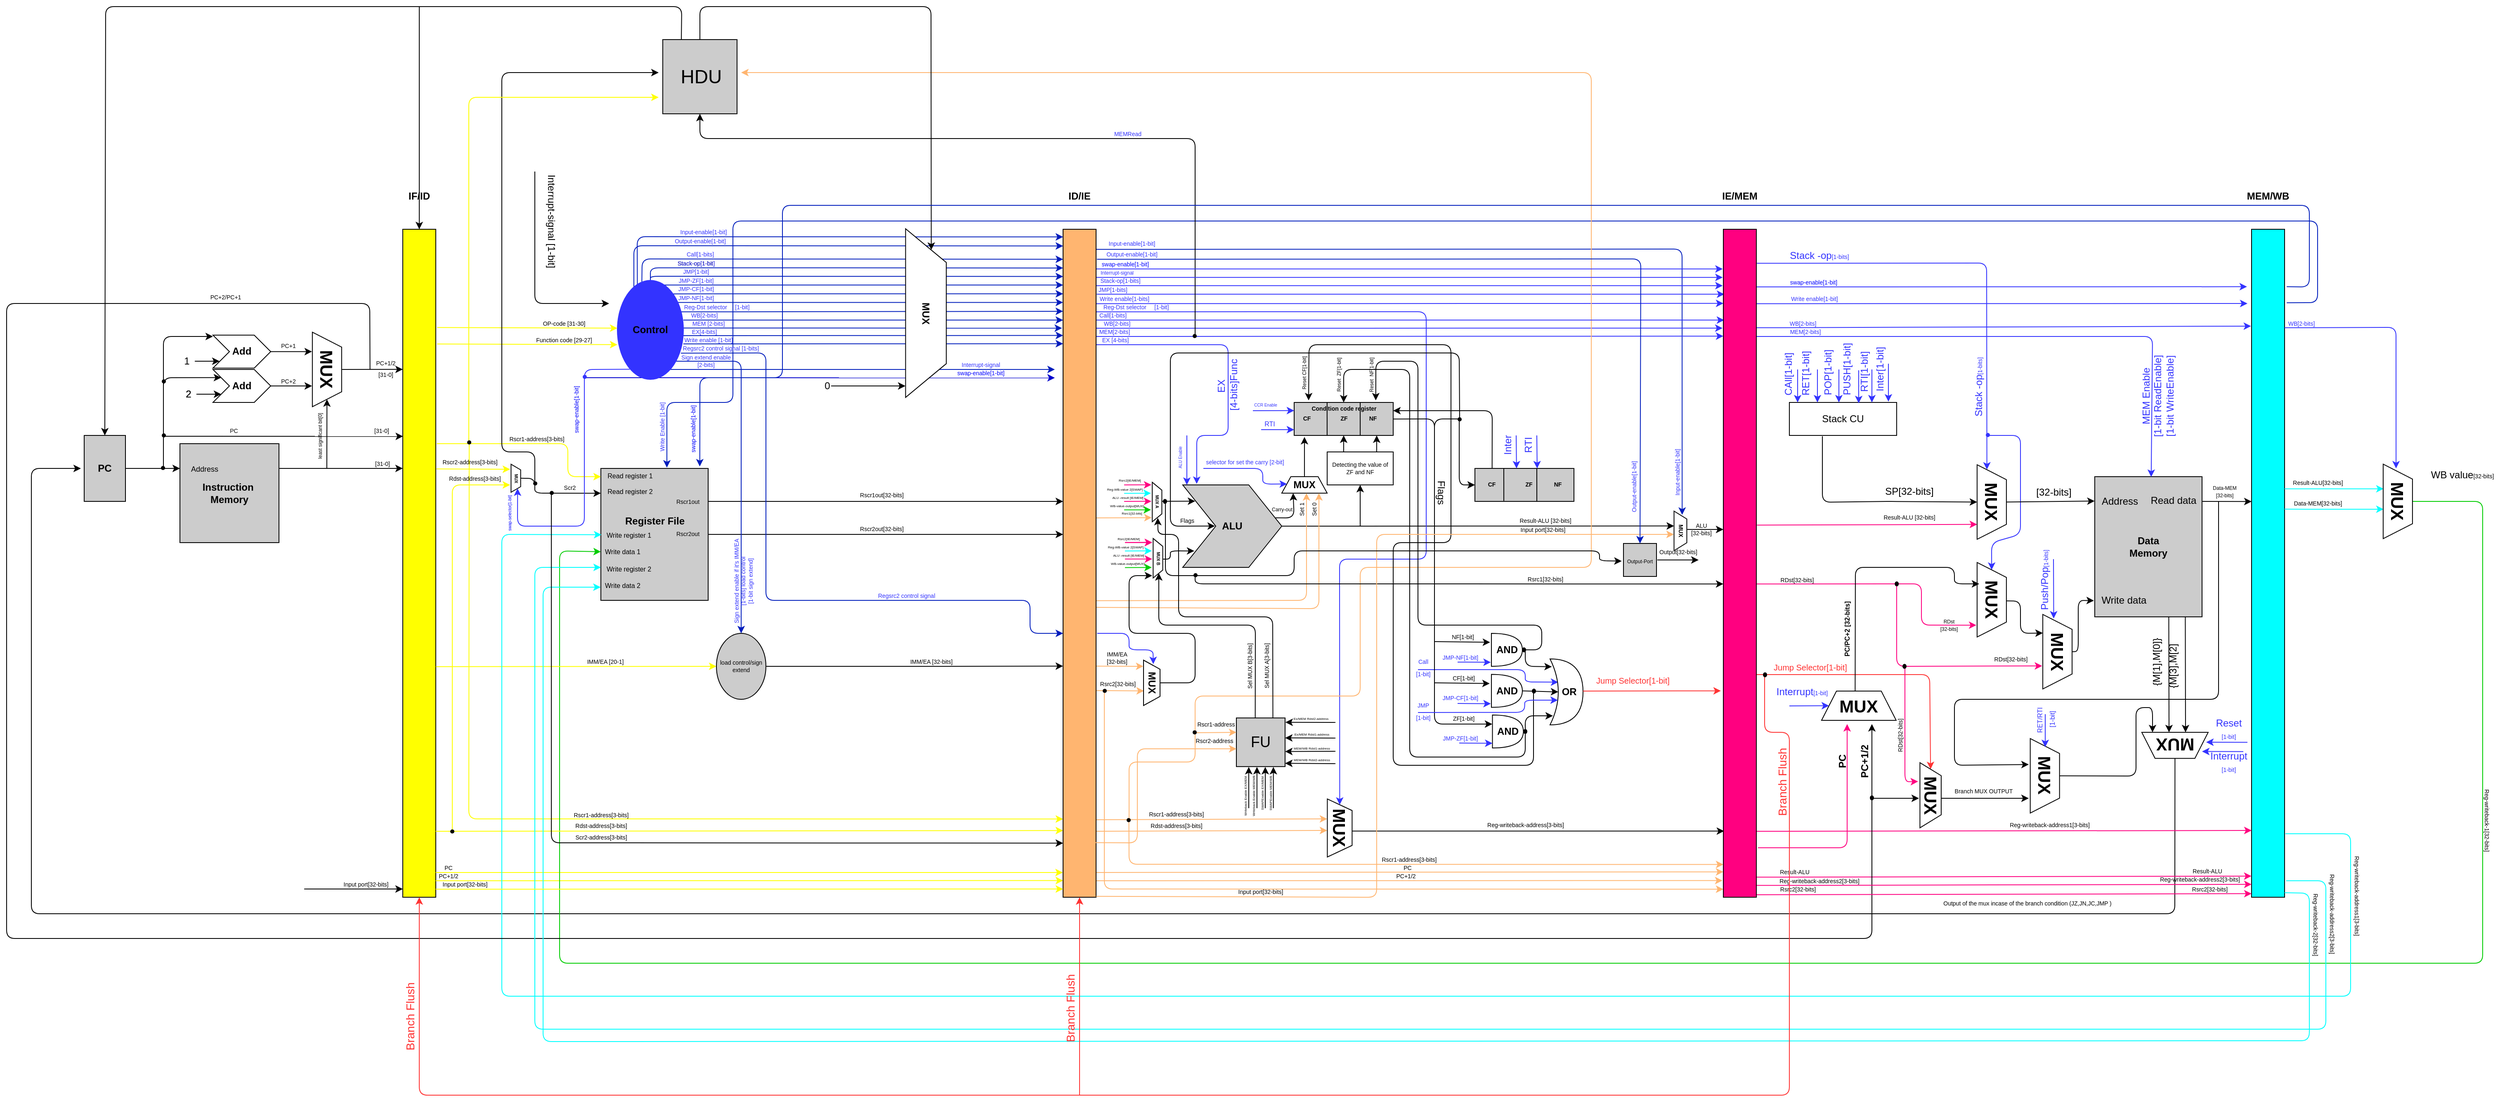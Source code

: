 <mxfile version="13.0.3" type="device"><diagram id="1rv1xOvbKvWyrppsMtNo" name="Page-1"><mxGraphModel dx="599" dy="359" grid="1" gridSize="10" guides="1" tooltips="1" connect="1" arrows="1" fold="1" page="1" pageScale="1" pageWidth="3300" pageHeight="4681" background="#ffffff" math="0" shadow="0"><root><mxCell id="0"/><mxCell id="1" parent="0"/><mxCell id="n12m9VsM0L-Jb4eciIDF-7" value="" style="endArrow=classic;html=1;strokeColor=#FF3333;fontSize=4;fontColor=#FF3333;exitX=1;exitY=0.612;exitDx=0;exitDy=0;exitPerimeter=0;entryX=0;entryY=0.5;entryDx=0;entryDy=0;" edge="1" parent="1" target="jL3BL5owo9Mhpaf2je_v-60"><mxGeometry width="50" height="50" relative="1" as="geometry"><mxPoint x="2276.41" y="2170.05" as="sourcePoint"/><mxPoint x="2490.837" y="2279.546" as="targetPoint"/><Array as="points"><mxPoint x="2490" y="2170"/></Array></mxGeometry></mxCell><mxCell id="n12m9VsM0L-Jb4eciIDF-5" value="" style="endArrow=classic;html=1;strokeColor=#FF0080;entryX=0.289;entryY=1.088;entryDx=0;entryDy=0;entryPerimeter=0;" edge="1" parent="1" target="jL3BL5owo9Mhpaf2je_v-60"><mxGeometry width="50" height="50" relative="1" as="geometry"><mxPoint x="2460" y="2160" as="sourcePoint"/><mxPoint x="2470" y="2300" as="targetPoint"/><Array as="points"><mxPoint x="2460" y="2300"/></Array></mxGeometry></mxCell><mxCell id="2hTW2v72aMfzjMzEEnxK-22" value="" style="endArrow=classic;html=1;exitX=0.25;exitY=0.067;exitDx=0;exitDy=0;exitPerimeter=0;fillColor=#0050ef;strokeColor=#001DBC;entryX=0.094;entryY=0.364;entryDx=0;entryDy=0;entryPerimeter=0;" parent="1" target="2hTW2v72aMfzjMzEEnxK-24" edge="1"><mxGeometry width="50" height="50" relative="1" as="geometry"><mxPoint x="1478.84" y="1654.41" as="sourcePoint"/><mxPoint x="2190" y="1980" as="targetPoint"/><Array as="points"><mxPoint x="2190" y="1654"/></Array></mxGeometry></mxCell><mxCell id="2hTW2v72aMfzjMzEEnxK-20" value="" style="endArrow=classic;html=1;exitX=0.303;exitY=0.047;exitDx=0;exitDy=0;exitPerimeter=0;fillColor=#0050ef;strokeColor=#001DBC;entryX=0;entryY=0.025;entryDx=0;entryDy=0;entryPerimeter=0;" parent="1" source="4u6Bk__YJ9N9gN4nhSER-43" edge="1"><mxGeometry width="50" height="50" relative="1" as="geometry"><mxPoint x="920.0" y="1689.1" as="sourcePoint"/><mxPoint x="1440.0" y="1639.31" as="targetPoint"/><Array as="points"><mxPoint x="924" y="1639"/></Array></mxGeometry></mxCell><mxCell id="4u6Bk__YJ9N9gN4nhSER-332" value="" style="endArrow=classic;html=1;fontSize=7;entryX=0;entryY=0.752;entryDx=0;entryDy=0;entryPerimeter=0;strokeColor=#FFFF00;" parent="1" source="T4Knhte3SUwD-FYIo6XV-90" edge="1"><mxGeometry width="50" height="50" relative="1" as="geometry"><mxPoint x="720" y="1900" as="sourcePoint"/><mxPoint x="1440" y="2345.12" as="targetPoint"/><Array as="points"><mxPoint x="720" y="2345"/></Array></mxGeometry></mxCell><mxCell id="O92rZ5ZvlTnGVv4ENgCI-20" value="" style="endArrow=classic;html=1;exitX=0.513;exitY=0.989;exitDx=0;exitDy=0;exitPerimeter=0;fillColor=#0050ef;strokeColor=#001DBC;" parent="1" edge="1"><mxGeometry width="50" height="50" relative="1" as="geometry"><mxPoint x="941.04" y="1787.68" as="sourcePoint"/><mxPoint x="1430" y="1800" as="targetPoint"/><Array as="points"><mxPoint x="940" y="1800"/></Array></mxGeometry></mxCell><mxCell id="JGrU1U19Wn6LMI07_7Y3-49" value="" style="endArrow=classic;html=1;strokeColor=#FFB570;fontColor=#0000FF;exitX=0.353;exitY=0.313;exitDx=0;exitDy=0;exitPerimeter=0;entryX=0;entryY=0.951;entryDx=0;entryDy=0;entryPerimeter=0;" parent="1" target="4u6Bk__YJ9N9gN4nhSER-31" edge="1"><mxGeometry width="50" height="50" relative="1" as="geometry"><mxPoint x="1519.765" y="2346.565" as="sourcePoint"/><mxPoint x="2230" y="2400" as="targetPoint"/><Array as="points"><mxPoint x="1520" y="2400"/></Array></mxGeometry></mxCell><mxCell id="joF-WAlRbkqWNDi0a5-E-44" value="Call[1-bits]" style="text;html=1;align=center;verticalAlign=middle;resizable=0;points=[];autosize=1;fontSize=7;fontColor=#3333FF;" parent="1" vertex="1"><mxGeometry x="975.0" y="1656.41" width="50" height="10" as="geometry"/></mxCell><mxCell id="joF-WAlRbkqWNDi0a5-E-45" value="" style="endArrow=classic;html=1;fontSize=7;entryX=0;entryY=0.07;entryDx=0;entryDy=0;entryPerimeter=0;exitX=0.371;exitY=0.014;exitDx=0;exitDy=0;exitPerimeter=0;fillColor=#0050ef;strokeColor=#001DBC;" parent="1" source="4u6Bk__YJ9N9gN4nhSER-43" edge="1"><mxGeometry width="50" height="50" relative="1" as="geometry"><mxPoint x="880" y="1710" as="sourcePoint"/><mxPoint x="1440.0" y="1666.39" as="targetPoint"/><Array as="points"><mxPoint x="930" y="1666"/></Array></mxGeometry></mxCell><mxCell id="joF-WAlRbkqWNDi0a5-E-1" value="" style="rounded=0;whiteSpace=wrap;html=1;fillColor=#CCCCCC;" parent="1" vertex="1"><mxGeometry x="880" y="1920" width="130" height="160" as="geometry"/></mxCell><mxCell id="djSDpx1OMvx2S-5FDEnU-72" value="&lt;b style=&quot;white-space: normal&quot;&gt;Data&lt;br&gt;Memory&lt;/b&gt;" style="rounded=0;whiteSpace=wrap;html=1;fillColor=#CCCCCC;" parent="1" vertex="1"><mxGeometry x="2690" y="1930" width="130" height="170" as="geometry"/></mxCell><mxCell id="4u6Bk__YJ9N9gN4nhSER-208" value="" style="rounded=0;whiteSpace=wrap;html=1;fillColor=#CCCCCC;" parent="1" vertex="1"><mxGeometry x="1720" y="1840" width="120" height="40" as="geometry"/></mxCell><mxCell id="4u6Bk__YJ9N9gN4nhSER-4" value="&lt;b&gt;PC&lt;/b&gt;" style="rounded=0;whiteSpace=wrap;html=1;fillColor=#CCCCCC;" parent="1" vertex="1"><mxGeometry x="254" y="1880" width="50" height="80" as="geometry"/></mxCell><mxCell id="4u6Bk__YJ9N9gN4nhSER-5" value="&lt;b&gt;Instruction&amp;nbsp;&lt;br&gt;Memory&lt;/b&gt;" style="whiteSpace=wrap;html=1;aspect=fixed;fillColor=#CCCCCC;" parent="1" vertex="1"><mxGeometry x="370" y="1890" width="120" height="120" as="geometry"/></mxCell><mxCell id="4u6Bk__YJ9N9gN4nhSER-8" value="" style="endArrow=classic;html=1;entryX=0;entryY=0.25;entryDx=0;entryDy=0;exitX=1;exitY=0.5;exitDx=0;exitDy=0;" parent="1" source="4u6Bk__YJ9N9gN4nhSER-4" target="4u6Bk__YJ9N9gN4nhSER-5" edge="1"><mxGeometry width="50" height="50" relative="1" as="geometry"><mxPoint x="340" y="1920" as="sourcePoint"/><mxPoint x="390" y="1870" as="targetPoint"/></mxGeometry></mxCell><mxCell id="4u6Bk__YJ9N9gN4nhSER-9" value="&lt;font style=&quot;font-size: 9px&quot;&gt;Address&lt;/font&gt;" style="text;html=1;strokeColor=none;fillColor=none;align=center;verticalAlign=middle;whiteSpace=wrap;rounded=0;" parent="1" vertex="1"><mxGeometry x="380" y="1912.5" width="40" height="15" as="geometry"/></mxCell><mxCell id="4u6Bk__YJ9N9gN4nhSER-11" value="&lt;b&gt;Add&lt;/b&gt;" style="shape=step;perimeter=stepPerimeter;whiteSpace=wrap;html=1;fixedSize=1;" parent="1" vertex="1"><mxGeometry x="410" y="1800" width="70" height="40" as="geometry"/></mxCell><mxCell id="4u6Bk__YJ9N9gN4nhSER-13" value="2" style="text;html=1;align=center;verticalAlign=middle;resizable=0;points=[];autosize=1;" parent="1" vertex="1"><mxGeometry x="370" y="1820" width="20" height="20" as="geometry"/></mxCell><mxCell id="4u6Bk__YJ9N9gN4nhSER-14" value="" style="endArrow=classic;html=1;" parent="1" edge="1"><mxGeometry width="50" height="50" relative="1" as="geometry"><mxPoint x="390" y="1830" as="sourcePoint"/><mxPoint x="420" y="1830" as="targetPoint"/></mxGeometry></mxCell><mxCell id="4u6Bk__YJ9N9gN4nhSER-16" value="" style="endArrow=classic;html=1;entryX=0.142;entryY=0.248;entryDx=0;entryDy=0;entryPerimeter=0;" parent="1" target="4u6Bk__YJ9N9gN4nhSER-11" edge="1"><mxGeometry width="50" height="50" relative="1" as="geometry"><mxPoint x="350" y="1920" as="sourcePoint"/><mxPoint x="418.82" y="1810.08" as="targetPoint"/><Array as="points"><mxPoint x="350" y="1810"/></Array></mxGeometry></mxCell><mxCell id="4u6Bk__YJ9N9gN4nhSER-18" value="" style="rounded=0;whiteSpace=wrap;html=1;fillColor=#FFFF00;" parent="1" vertex="1"><mxGeometry x="640" y="1630" width="40" height="810" as="geometry"/></mxCell><mxCell id="4u6Bk__YJ9N9gN4nhSER-19" value="" style="endArrow=classic;html=1;exitX=0.5;exitY=0;exitDx=0;exitDy=0;" parent="1" source="JGrU1U19Wn6LMI07_7Y3-12" edge="1"><mxGeometry width="50" height="50" relative="1" as="geometry"><mxPoint x="580" y="1800" as="sourcePoint"/><mxPoint x="640" y="1799.92" as="targetPoint"/></mxGeometry></mxCell><mxCell id="4u6Bk__YJ9N9gN4nhSER-32" value="" style="rounded=0;whiteSpace=wrap;html=1;fillColor=#00FFFF;" parent="1" vertex="1"><mxGeometry x="2880" y="1630" width="40" height="810" as="geometry"/></mxCell><mxCell id="4u6Bk__YJ9N9gN4nhSER-38" value="&lt;b&gt;ALU&lt;/b&gt;" style="shape=step;perimeter=stepPerimeter;whiteSpace=wrap;html=1;fixedSize=1;size=40;align=center;fillColor=#CCCCCC;" parent="1" vertex="1"><mxGeometry x="1585" y="1940" width="120" height="100" as="geometry"/></mxCell><mxCell id="4u6Bk__YJ9N9gN4nhSER-44" value="&lt;b&gt;ID/IE&lt;/b&gt;" style="text;html=1;strokeColor=none;fillColor=none;align=center;verticalAlign=middle;whiteSpace=wrap;rounded=0;" parent="1" vertex="1"><mxGeometry x="1440" y="1580" width="40" height="20" as="geometry"/></mxCell><mxCell id="4u6Bk__YJ9N9gN4nhSER-49" value="PC+1/2" style="text;html=1;align=center;verticalAlign=middle;resizable=0;points=[];autosize=1;fontSize=7;" parent="1" vertex="1"><mxGeometry x="675" y="2410" width="40" height="10" as="geometry"/></mxCell><mxCell id="4u6Bk__YJ9N9gN4nhSER-50" value="PC" style="text;html=1;align=center;verticalAlign=middle;resizable=0;points=[];autosize=1;fontSize=7;" parent="1" vertex="1"><mxGeometry x="680" y="2400" width="30" height="10" as="geometry"/></mxCell><mxCell id="4u6Bk__YJ9N9gN4nhSER-51" value="PC+1/2" style="text;html=1;align=center;verticalAlign=middle;resizable=0;points=[];autosize=1;fontSize=7;" parent="1" vertex="1"><mxGeometry x="1835" y="2410" width="40" height="10" as="geometry"/></mxCell><mxCell id="4u6Bk__YJ9N9gN4nhSER-52" value="PC" style="text;html=1;align=center;verticalAlign=middle;resizable=0;points=[];autosize=1;fontSize=7;" parent="1" vertex="1"><mxGeometry x="1842" y="2400" width="30" height="10" as="geometry"/></mxCell><mxCell id="4u6Bk__YJ9N9gN4nhSER-59" value="EX[4-bits]" style="text;html=1;align=center;verticalAlign=middle;resizable=0;points=[];autosize=1;fontSize=7;fontColor=#3333FF;" parent="1" vertex="1"><mxGeometry x="980" y="1750" width="50" height="10" as="geometry"/></mxCell><mxCell id="4u6Bk__YJ9N9gN4nhSER-60" value="&lt;b&gt;IE/MEM&lt;/b&gt;" style="text;html=1;strokeColor=none;fillColor=none;align=center;verticalAlign=middle;whiteSpace=wrap;rounded=0;" parent="1" vertex="1"><mxGeometry x="2240" y="1580" width="40" height="20" as="geometry"/></mxCell><mxCell id="4u6Bk__YJ9N9gN4nhSER-61" value="&lt;b&gt;MEM/WB&lt;/b&gt;" style="text;html=1;strokeColor=none;fillColor=none;align=center;verticalAlign=middle;whiteSpace=wrap;rounded=0;" parent="1" vertex="1"><mxGeometry x="2880" y="1580" width="40" height="20" as="geometry"/></mxCell><mxCell id="4u6Bk__YJ9N9gN4nhSER-62" value="MEM [2-bits]" style="text;html=1;align=center;verticalAlign=middle;resizable=0;points=[];autosize=1;fontSize=7;fontColor=#3333FF;" parent="1" vertex="1"><mxGeometry x="980" y="1740" width="60" height="10" as="geometry"/></mxCell><mxCell id="4u6Bk__YJ9N9gN4nhSER-63" value="WB[2-bits]" style="text;html=1;align=center;verticalAlign=middle;resizable=0;points=[];autosize=1;fontSize=7;fontColor=#3333FF;" parent="1" vertex="1"><mxGeometry x="980" y="1730" width="50" height="10" as="geometry"/></mxCell><mxCell id="4u6Bk__YJ9N9gN4nhSER-71" value="WB[2-bits]" style="text;html=1;align=center;verticalAlign=middle;resizable=0;points=[];autosize=1;fontSize=7;fontColor=#3333FF;" parent="1" vertex="1"><mxGeometry x="1480" y="1740" width="50" height="10" as="geometry"/></mxCell><mxCell id="4u6Bk__YJ9N9gN4nhSER-72" value="MEM[2-bits]" style="text;html=1;align=center;verticalAlign=middle;resizable=0;points=[];autosize=1;fontSize=7;fontColor=#3333FF;" parent="1" vertex="1"><mxGeometry x="1472" y="1750" width="60" height="10" as="geometry"/></mxCell><mxCell id="4u6Bk__YJ9N9gN4nhSER-74" value="WB[2-bits]" style="text;html=1;align=center;verticalAlign=middle;resizable=0;points=[];autosize=1;fontSize=7;fontColor=#3333FF;" parent="1" vertex="1"><mxGeometry x="2311" y="1740" width="50" height="10" as="geometry"/></mxCell><mxCell id="4u6Bk__YJ9N9gN4nhSER-77" value="OP-code [31-30]" style="text;html=1;align=center;verticalAlign=middle;resizable=0;points=[];autosize=1;fontSize=7;" parent="1" vertex="1"><mxGeometry x="800" y="1740" width="70" height="10" as="geometry"/></mxCell><mxCell id="4u6Bk__YJ9N9gN4nhSER-92" value="" style="endArrow=classic;html=1;fontSize=7;exitX=0.999;exitY=0.481;exitDx=0;exitDy=0;exitPerimeter=0;entryX=-0.032;entryY=0.148;entryDx=0;entryDy=0;entryPerimeter=0;fillColor=#0050ef;strokeColor=#001DBC;" parent="1" source="4u6Bk__YJ9N9gN4nhSER-43" target="4u6Bk__YJ9N9gN4nhSER-30" edge="1"><mxGeometry width="50" height="50" relative="1" as="geometry"><mxPoint x="862" y="1750" as="sourcePoint"/><mxPoint x="1430" y="1750" as="targetPoint"/></mxGeometry></mxCell><mxCell id="4u6Bk__YJ9N9gN4nhSER-93" value="" style="endArrow=classic;html=1;fontSize=7;entryX=0;entryY=0.159;entryDx=0;entryDy=0;entryPerimeter=0;fillColor=#0050ef;strokeColor=#001DBC;" parent="1" target="4u6Bk__YJ9N9gN4nhSER-30" edge="1"><mxGeometry width="50" height="50" relative="1" as="geometry"><mxPoint x="980" y="1759" as="sourcePoint"/><mxPoint x="1430" y="1759" as="targetPoint"/></mxGeometry></mxCell><mxCell id="4u6Bk__YJ9N9gN4nhSER-94" value="" style="endArrow=classic;html=1;fontSize=7;entryX=0;entryY=0.136;entryDx=0;entryDy=0;entryPerimeter=0;exitX=1;exitY=0.401;exitDx=0;exitDy=0;exitPerimeter=0;fillColor=#0050ef;strokeColor=#001DBC;" parent="1" source="4u6Bk__YJ9N9gN4nhSER-43" target="4u6Bk__YJ9N9gN4nhSER-30" edge="1"><mxGeometry width="50" height="50" relative="1" as="geometry"><mxPoint x="1010" y="1740" as="sourcePoint"/><mxPoint x="1430" y="1740" as="targetPoint"/></mxGeometry></mxCell><mxCell id="4u6Bk__YJ9N9gN4nhSER-96" value="" style="endArrow=classic;html=1;fontSize=7;exitX=1.043;exitY=0.147;exitDx=0;exitDy=0;entryX=0;entryY=0.483;entryDx=0;entryDy=0;entryPerimeter=0;exitPerimeter=0;strokeColor=#FFFF00;" parent="1" source="4u6Bk__YJ9N9gN4nhSER-18" target="4u6Bk__YJ9N9gN4nhSER-43" edge="1"><mxGeometry width="50" height="50" relative="1" as="geometry"><mxPoint x="720" y="1780" as="sourcePoint"/><mxPoint x="770" y="1730" as="targetPoint"/></mxGeometry></mxCell><mxCell id="4u6Bk__YJ9N9gN4nhSER-97" value="" style="endArrow=classic;html=1;fontSize=7;entryX=-0.008;entryY=0.963;entryDx=0;entryDy=0;entryPerimeter=0;strokeColor=#FFFF00;" parent="1" target="4u6Bk__YJ9N9gN4nhSER-30" edge="1"><mxGeometry width="50" height="50" relative="1" as="geometry"><mxPoint x="680" y="2410" as="sourcePoint"/><mxPoint x="1430" y="2410" as="targetPoint"/></mxGeometry></mxCell><mxCell id="4u6Bk__YJ9N9gN4nhSER-98" value="" style="endArrow=classic;html=1;fontSize=7;entryX=0;entryY=0.975;entryDx=0;entryDy=0;entryPerimeter=0;strokeColor=#FFFF00;" parent="1" target="4u6Bk__YJ9N9gN4nhSER-30" edge="1"><mxGeometry width="50" height="50" relative="1" as="geometry"><mxPoint x="680" y="2420" as="sourcePoint"/><mxPoint x="1430" y="2420" as="targetPoint"/></mxGeometry></mxCell><mxCell id="4u6Bk__YJ9N9gN4nhSER-101" value="" style="endArrow=classic;html=1;fontSize=7;entryX=0;entryY=0.962;entryDx=0;entryDy=0;entryPerimeter=0;strokeColor=#FFB570;" parent="1" target="4u6Bk__YJ9N9gN4nhSER-31" edge="1"><mxGeometry width="50" height="50" relative="1" as="geometry"><mxPoint x="1480" y="2410" as="sourcePoint"/><mxPoint x="2230" y="2409" as="targetPoint"/></mxGeometry></mxCell><mxCell id="4u6Bk__YJ9N9gN4nhSER-102" value="" style="endArrow=classic;html=1;fontSize=7;entryX=-0.028;entryY=0.975;entryDx=0;entryDy=0;entryPerimeter=0;strokeColor=#FFB570;" parent="1" target="4u6Bk__YJ9N9gN4nhSER-31" edge="1"><mxGeometry width="50" height="50" relative="1" as="geometry"><mxPoint x="1480" y="2420" as="sourcePoint"/><mxPoint x="2230" y="2420" as="targetPoint"/></mxGeometry></mxCell><mxCell id="4u6Bk__YJ9N9gN4nhSER-103" value="" style="endArrow=classic;html=1;fontSize=7;entryX=-0.025;entryY=0.148;entryDx=0;entryDy=0;entryPerimeter=0;strokeColor=#3333FF;" parent="1" target="4u6Bk__YJ9N9gN4nhSER-31" edge="1"><mxGeometry width="50" height="50" relative="1" as="geometry"><mxPoint x="1480" y="1750.0" as="sourcePoint"/><mxPoint x="2234" y="1750" as="targetPoint"/></mxGeometry></mxCell><mxCell id="4u6Bk__YJ9N9gN4nhSER-104" value="" style="endArrow=classic;html=1;fontSize=7;entryX=0;entryY=0.16;entryDx=0;entryDy=0;entryPerimeter=0;strokeColor=#3333FF;" parent="1" target="4u6Bk__YJ9N9gN4nhSER-31" edge="1"><mxGeometry width="50" height="50" relative="1" as="geometry"><mxPoint x="1480" y="1760" as="sourcePoint"/><mxPoint x="2230" y="1760" as="targetPoint"/></mxGeometry></mxCell><mxCell id="4u6Bk__YJ9N9gN4nhSER-106" value="" style="endArrow=classic;html=1;fontSize=7;entryX=0.141;entryY=-0.012;entryDx=0;entryDy=0;entryPerimeter=0;strokeColor=#3333FF;" parent="1" target="4u6Bk__YJ9N9gN4nhSER-38" edge="1"><mxGeometry width="50" height="50" relative="1" as="geometry"><mxPoint x="1480" y="1770" as="sourcePoint"/><mxPoint x="1590" y="1930" as="targetPoint"/><Array as="points"><mxPoint x="1640" y="1770"/><mxPoint x="1640" y="1880"/><mxPoint x="1602" y="1880"/></Array></mxGeometry></mxCell><mxCell id="4u6Bk__YJ9N9gN4nhSER-107" value="EX [4-bits]" style="text;html=1;align=center;verticalAlign=middle;resizable=0;points=[];autosize=1;fontSize=7;fontColor=#3333FF;" parent="1" vertex="1"><mxGeometry x="1477.84" y="1760" width="50" height="10" as="geometry"/></mxCell><mxCell id="4u6Bk__YJ9N9gN4nhSER-109" value="" style="endArrow=classic;html=1;fontSize=7;entryX=-0.015;entryY=0.145;entryDx=0;entryDy=0;entryPerimeter=0;fontColor=#3333FF;strokeColor=#3333FF;" parent="1" target="4u6Bk__YJ9N9gN4nhSER-32" edge="1"><mxGeometry width="50" height="50" relative="1" as="geometry"><mxPoint x="2280" y="1749.43" as="sourcePoint"/><mxPoint x="2870" y="1748" as="targetPoint"/></mxGeometry></mxCell><mxCell id="4u6Bk__YJ9N9gN4nhSER-111" value="" style="endArrow=classic;html=1;fontSize=7;entryX=0.526;entryY=0.002;entryDx=0;entryDy=0;entryPerimeter=0;fontColor=#3333FF;strokeColor=#3333FF;" parent="1" target="djSDpx1OMvx2S-5FDEnU-72" edge="1"><mxGeometry width="50" height="50" relative="1" as="geometry"><mxPoint x="2280" y="1760.0" as="sourcePoint"/><mxPoint x="2690" y="1920" as="targetPoint"/><Array as="points"><mxPoint x="2760" y="1760"/></Array></mxGeometry></mxCell><mxCell id="4u6Bk__YJ9N9gN4nhSER-112" value="MEM[2-bits]" style="text;html=1;align=center;verticalAlign=middle;resizable=0;points=[];autosize=1;fontSize=7;fontColor=#3333FF;" parent="1" vertex="1"><mxGeometry x="2309" y="1750" width="60" height="10" as="geometry"/></mxCell><mxCell id="4u6Bk__YJ9N9gN4nhSER-113" value="" style="endArrow=classic;html=1;fontSize=7;entryX=0.058;entryY=0.56;entryDx=0;entryDy=0;entryPerimeter=0;strokeColor=#3333FF;" parent="1" target="2hTW2v72aMfzjMzEEnxK-14" edge="1"><mxGeometry width="50" height="50" relative="1" as="geometry"><mxPoint x="2920" y="1749.43" as="sourcePoint"/><mxPoint x="3055.075" y="1900.672" as="targetPoint"/><Array as="points"><mxPoint x="3055" y="1749"/></Array></mxGeometry></mxCell><mxCell id="4u6Bk__YJ9N9gN4nhSER-114" value="WB[2-bits]" style="text;html=1;align=center;verticalAlign=middle;resizable=0;points=[];autosize=1;fontSize=7;fontColor=#3333FF;" parent="1" vertex="1"><mxGeometry x="2915" y="1740" width="50" height="10" as="geometry"/></mxCell><mxCell id="4u6Bk__YJ9N9gN4nhSER-117" value="" style="endArrow=classic;html=1;fontSize=7;exitX=1;exitY=0.25;exitDx=0;exitDy=0;entryX=0;entryY=0.358;entryDx=0;entryDy=0;entryPerimeter=0;" parent="1" source="4u6Bk__YJ9N9gN4nhSER-5" target="4u6Bk__YJ9N9gN4nhSER-18" edge="1"><mxGeometry width="50" height="50" relative="1" as="geometry"><mxPoint x="610" y="1920" as="sourcePoint"/><mxPoint x="630" y="1920" as="targetPoint"/></mxGeometry></mxCell><mxCell id="4u6Bk__YJ9N9gN4nhSER-197" value="" style="endArrow=classic;html=1;fontSize=7;exitX=1;exitY=0.346;exitDx=0;exitDy=0;exitPerimeter=0;entryX=0;entryY=0.6;entryDx=0;entryDy=0;entryPerimeter=0;strokeColor=#FFFF00;" parent="1" target="4u6Bk__YJ9N9gN4nhSER-283" edge="1"><mxGeometry width="50" height="50" relative="1" as="geometry"><mxPoint x="681.33" y="1889.94" as="sourcePoint"/><mxPoint x="870" y="1930" as="targetPoint"/><Array as="points"><mxPoint x="840" y="1890"/><mxPoint x="840" y="1930"/></Array></mxGeometry></mxCell><mxCell id="4u6Bk__YJ9N9gN4nhSER-198" value="" style="endArrow=classic;startArrow=none;html=1;fontSize=7;startFill=0;exitX=0.5;exitY=0;exitDx=0;exitDy=0;" parent="1" source="T4Knhte3SUwD-FYIo6XV-39" edge="1"><mxGeometry width="50" height="50" relative="1" as="geometry"><mxPoint x="2800" y="2320" as="sourcePoint"/><mxPoint x="250" y="1920" as="targetPoint"/><Array as="points"><mxPoint x="2787" y="2460"/><mxPoint x="2160" y="2460"/><mxPoint x="190" y="2460"/><mxPoint x="190" y="1920"/></Array></mxGeometry></mxCell><mxCell id="4u6Bk__YJ9N9gN4nhSER-203" value="" style="endArrow=classic;html=1;fontSize=7;entryX=0.008;entryY=0.31;entryDx=0;entryDy=0;entryPerimeter=0;" parent="1" target="4u6Bk__YJ9N9gN4nhSER-18" edge="1"><mxGeometry width="50" height="50" relative="1" as="geometry"><mxPoint x="350" y="1881" as="sourcePoint"/><mxPoint x="870" y="1850" as="targetPoint"/></mxGeometry></mxCell><mxCell id="4u6Bk__YJ9N9gN4nhSER-204" value="PC" style="text;html=1;align=center;verticalAlign=middle;resizable=0;points=[];autosize=1;fontSize=7;" parent="1" vertex="1"><mxGeometry x="420" y="1870" width="30" height="10" as="geometry"/></mxCell><mxCell id="4u6Bk__YJ9N9gN4nhSER-205" value="PC+1/2" style="text;html=1;align=center;verticalAlign=middle;resizable=0;points=[];autosize=1;fontSize=7;" parent="1" vertex="1"><mxGeometry x="599" y="1788.41" width="40" height="10" as="geometry"/></mxCell><mxCell id="4u6Bk__YJ9N9gN4nhSER-207" value="PC+2/PC+1" style="text;html=1;align=center;verticalAlign=middle;resizable=0;points=[];autosize=1;fontSize=7;" parent="1" vertex="1"><mxGeometry x="400" y="1707.51" width="50" height="10" as="geometry"/></mxCell><mxCell id="4u6Bk__YJ9N9gN4nhSER-210" value="" style="endArrow=none;html=1;fontSize=7;entryX=0.333;entryY=0.002;entryDx=0;entryDy=0;entryPerimeter=0;" parent="1" edge="1"><mxGeometry width="50" height="50" relative="1" as="geometry"><mxPoint x="1800.04" y="1879.92" as="sourcePoint"/><mxPoint x="1800" y="1840" as="targetPoint"/></mxGeometry></mxCell><mxCell id="4u6Bk__YJ9N9gN4nhSER-211" value="&lt;b&gt; Condition code register&lt;/b&gt;" style="text;html=1;align=center;verticalAlign=middle;resizable=0;points=[];autosize=1;fontSize=7;" parent="1" vertex="1"><mxGeometry x="1730" y="1843" width="100" height="10" as="geometry"/></mxCell><mxCell id="4u6Bk__YJ9N9gN4nhSER-212" value="&lt;b&gt;CF&lt;/b&gt;" style="text;html=1;align=center;verticalAlign=middle;resizable=0;points=[];autosize=1;fontSize=7;" parent="1" vertex="1"><mxGeometry x="1720" y="1855" width="30" height="10" as="geometry"/></mxCell><mxCell id="4u6Bk__YJ9N9gN4nhSER-215" value="&lt;b&gt;ZF&lt;/b&gt;" style="text;html=1;align=center;verticalAlign=middle;resizable=0;points=[];autosize=1;fontSize=7;" parent="1" vertex="1"><mxGeometry x="1770" y="1855" width="20" height="10" as="geometry"/></mxCell><mxCell id="4u6Bk__YJ9N9gN4nhSER-216" value="&lt;b&gt;NF&lt;/b&gt;" style="text;html=1;align=center;verticalAlign=middle;resizable=0;points=[];autosize=1;fontSize=7;" parent="1" vertex="1"><mxGeometry x="1800" y="1855" width="30" height="10" as="geometry"/></mxCell><mxCell id="4u6Bk__YJ9N9gN4nhSER-218" value="" style="endArrow=classic;html=1;fontSize=7;exitX=1;exitY=0.5;exitDx=0;exitDy=0;" parent="1" source="4u6Bk__YJ9N9gN4nhSER-38" edge="1"><mxGeometry width="50" height="50" relative="1" as="geometry"><mxPoint x="1690" y="2020" as="sourcePoint"/><mxPoint x="2180.25" y="1989.754" as="targetPoint"/><Array as="points"><mxPoint x="1719" y="1990"/></Array></mxGeometry></mxCell><mxCell id="4u6Bk__YJ9N9gN4nhSER-235" style="edgeStyle=orthogonalEdgeStyle;rounded=0;orthogonalLoop=1;jettySize=auto;html=1;fontSize=7;entryX=0.104;entryY=1.046;entryDx=0;entryDy=0;entryPerimeter=0;" parent="1" source="4u6Bk__YJ9N9gN4nhSER-220" target="4u6Bk__YJ9N9gN4nhSER-208" edge="1"><mxGeometry relative="1" as="geometry"><mxPoint x="1732.5" y="1890" as="targetPoint"/></mxGeometry></mxCell><mxCell id="4u6Bk__YJ9N9gN4nhSER-220" value="&lt;b&gt;&lt;font style=&quot;font-size: 12px&quot;&gt;MUX&lt;/font&gt;&lt;/b&gt;" style="shape=trapezoid;perimeter=trapezoidPerimeter;whiteSpace=wrap;html=1;rotation=0;" parent="1" vertex="1"><mxGeometry x="1705" y="1930" width="55" height="20" as="geometry"/></mxCell><mxCell id="4u6Bk__YJ9N9gN4nhSER-221" value="" style="endArrow=classic;html=1;fontSize=7;entryX=0.25;entryY=1;entryDx=0;entryDy=0;exitX=0.937;exitY=0.399;exitDx=0;exitDy=0;exitPerimeter=0;" parent="1" source="4u6Bk__YJ9N9gN4nhSER-38" target="4u6Bk__YJ9N9gN4nhSER-220" edge="1"><mxGeometry width="50" height="50" relative="1" as="geometry"><mxPoint x="1670" y="1980" as="sourcePoint"/><mxPoint x="1741.04" y="1959.44" as="targetPoint"/><Array as="points"><mxPoint x="1720" y="1980"/></Array></mxGeometry></mxCell><mxCell id="4u6Bk__YJ9N9gN4nhSER-222" value="&lt;font style=&quot;font-size: 6px&quot;&gt;Carry-out&lt;/font&gt;" style="text;html=1;align=center;verticalAlign=middle;resizable=0;points=[];autosize=1;fontSize=7;" parent="1" vertex="1"><mxGeometry x="1680" y="1964.5" width="50" height="10" as="geometry"/></mxCell><mxCell id="4u6Bk__YJ9N9gN4nhSER-224" value="" style="endArrow=classic;html=1;fontSize=7;entryX=0.417;entryY=1;entryDx=0;entryDy=0;entryPerimeter=0;exitX=1.005;exitY=0.566;exitDx=0;exitDy=0;exitPerimeter=0;strokeColor=#FFB570;" parent="1" source="4u6Bk__YJ9N9gN4nhSER-30" edge="1"><mxGeometry width="50" height="50" relative="1" as="geometry"><mxPoint x="1740" y="2090" as="sourcePoint"/><mxPoint x="1750.02" y="1950" as="targetPoint"/><Array as="points"><mxPoint x="1750" y="2090"/></Array></mxGeometry></mxCell><mxCell id="4u6Bk__YJ9N9gN4nhSER-225" value="" style="endArrow=classic;html=1;fontSize=7;entryX=0.417;entryY=1;entryDx=0;entryDy=0;entryPerimeter=0;exitX=1;exitY=0.556;exitDx=0;exitDy=0;exitPerimeter=0;strokeColor=#FFB570;" parent="1" source="4u6Bk__YJ9N9gN4nhSER-30" edge="1"><mxGeometry width="50" height="50" relative="1" as="geometry"><mxPoint x="1720" y="2080" as="sourcePoint"/><mxPoint x="1734.9" y="1950" as="targetPoint"/><Array as="points"><mxPoint x="1735" y="2080"/></Array></mxGeometry></mxCell><mxCell id="4u6Bk__YJ9N9gN4nhSER-226" value="Set 1" style="text;html=1;align=center;verticalAlign=middle;resizable=0;points=[];autosize=1;fontSize=7;rotation=-90;" parent="1" vertex="1"><mxGeometry x="1715" y="1965" width="30" height="10" as="geometry"/></mxCell><mxCell id="4u6Bk__YJ9N9gN4nhSER-227" value="Set 0" style="text;html=1;align=center;verticalAlign=middle;resizable=0;points=[];autosize=1;fontSize=7;rotation=-90;" parent="1" vertex="1"><mxGeometry x="1730" y="1965" width="30" height="10" as="geometry"/></mxCell><mxCell id="4u6Bk__YJ9N9gN4nhSER-228" value="" style="endArrow=classic;html=1;fontSize=7;entryX=0.072;entryY=0.445;entryDx=0;entryDy=0;entryPerimeter=0;fontColor=#3333FF;strokeColor=#3333FF;" parent="1" edge="1"><mxGeometry width="50" height="50" relative="1" as="geometry"><mxPoint x="1610" y="1920" as="sourcePoint"/><mxPoint x="1711.32" y="1938.9" as="targetPoint"/><Array as="points"><mxPoint x="1682" y="1920"/><mxPoint x="1682" y="1939"/></Array></mxGeometry></mxCell><mxCell id="4u6Bk__YJ9N9gN4nhSER-229" value="selector for set the carry [2-bit]" style="text;html=1;align=center;verticalAlign=middle;resizable=0;points=[];autosize=1;fontSize=7;fontColor=#3333FF;" parent="1" vertex="1"><mxGeometry x="1600" y="1907.5" width="120" height="10" as="geometry"/></mxCell><mxCell id="4u6Bk__YJ9N9gN4nhSER-236" value="" style="endArrow=none;html=1;fontSize=7;entryX=0.333;entryY=0.002;entryDx=0;entryDy=0;entryPerimeter=0;" parent="1" edge="1"><mxGeometry width="50" height="50" relative="1" as="geometry"><mxPoint x="1759.95" y="1880.0" as="sourcePoint"/><mxPoint x="1759.91" y="1840.08" as="targetPoint"/></mxGeometry></mxCell><mxCell id="4u6Bk__YJ9N9gN4nhSER-237" value="Result-ALU [32-bits]" style="text;html=1;align=center;verticalAlign=middle;resizable=0;points=[];autosize=1;fontSize=7;" parent="1" vertex="1"><mxGeometry x="1984" y="1978.5" width="80" height="10" as="geometry"/></mxCell><mxCell id="4u6Bk__YJ9N9gN4nhSER-239" value="" style="endArrow=classic;html=1;fontSize=7;entryX=0;entryY=0.986;entryDx=0;entryDy=0;entryPerimeter=0;strokeColor=#FF0080;" parent="1" edge="1"><mxGeometry width="50" height="50" relative="1" as="geometry"><mxPoint x="2280" y="2415.67" as="sourcePoint"/><mxPoint x="2879.88" y="2414.33" as="targetPoint"/></mxGeometry></mxCell><mxCell id="4u6Bk__YJ9N9gN4nhSER-240" value="Result-ALU" style="text;html=1;align=center;verticalAlign=middle;resizable=0;points=[];autosize=1;fontSize=7;" parent="1" vertex="1"><mxGeometry x="2301" y="2405" width="50" height="10" as="geometry"/></mxCell><mxCell id="4u6Bk__YJ9N9gN4nhSER-243" value="" style="endArrow=classic;html=1;fontSize=7;entryX=0.552;entryY=0.985;entryDx=0;entryDy=0;entryPerimeter=0;strokeColor=#00FFFF;" parent="1" edge="1"><mxGeometry width="50" height="50" relative="1" as="geometry"><mxPoint x="2920" y="1944.71" as="sourcePoint"/><mxPoint x="3039.988" y="1944.701" as="targetPoint"/></mxGeometry></mxCell><mxCell id="4u6Bk__YJ9N9gN4nhSER-244" value="Result-ALU[32-bits]" style="text;html=1;align=center;verticalAlign=middle;resizable=0;points=[];autosize=1;fontSize=7;" parent="1" vertex="1"><mxGeometry x="2920" y="1933" width="80" height="10" as="geometry"/></mxCell><mxCell id="4u6Bk__YJ9N9gN4nhSER-245" value="" style="endArrow=classic;html=1;fontSize=7;entryX=0.826;entryY=0.985;entryDx=0;entryDy=0;entryPerimeter=0;strokeColor=#00FFFF;" parent="1" edge="1"><mxGeometry width="50" height="50" relative="1" as="geometry"><mxPoint x="2920" y="1969.43" as="sourcePoint"/><mxPoint x="3039.988" y="1969.474" as="targetPoint"/></mxGeometry></mxCell><mxCell id="4u6Bk__YJ9N9gN4nhSER-246" value="Data-MEM[32-bits]" style="text;html=1;align=center;verticalAlign=middle;resizable=0;points=[];autosize=1;fontSize=7;" parent="1" vertex="1"><mxGeometry x="2920" y="1957.75" width="80" height="10" as="geometry"/></mxCell><mxCell id="4u6Bk__YJ9N9gN4nhSER-249" value="Rscr1out" style="text;html=1;align=center;verticalAlign=middle;resizable=0;points=[];autosize=1;fontSize=7;" parent="1" vertex="1"><mxGeometry x="960" y="1955.75" width="50" height="10" as="geometry"/></mxCell><mxCell id="4u6Bk__YJ9N9gN4nhSER-250" value="Rscr2out" style="text;html=1;align=center;verticalAlign=middle;resizable=0;points=[];autosize=1;fontSize=7;" parent="1" vertex="1"><mxGeometry x="960" y="1995" width="50" height="10" as="geometry"/></mxCell><mxCell id="4u6Bk__YJ9N9gN4nhSER-251" value="" style="endArrow=classic;html=1;fontSize=7;" parent="1" edge="1"><mxGeometry width="50" height="50" relative="1" as="geometry"><mxPoint x="1010" y="2000" as="sourcePoint"/><mxPoint x="1440" y="2000" as="targetPoint"/></mxGeometry></mxCell><mxCell id="4u6Bk__YJ9N9gN4nhSER-252" value="" style="endArrow=classic;html=1;fontSize=7;" parent="1" edge="1"><mxGeometry width="50" height="50" relative="1" as="geometry"><mxPoint x="1010" y="1960" as="sourcePoint"/><mxPoint x="1440" y="1960" as="targetPoint"/></mxGeometry></mxCell><mxCell id="4u6Bk__YJ9N9gN4nhSER-253" value="" style="endArrow=classic;html=1;fontSize=7;exitX=1.006;exitY=0.456;exitDx=0;exitDy=0;exitPerimeter=0;entryX=0.678;entryY=0.977;entryDx=0;entryDy=0;entryPerimeter=0;strokeColor=#FFB570;" parent="1" target="4u6Bk__YJ9N9gN4nhSER-289" edge="1"><mxGeometry width="50" height="50" relative="1" as="geometry"><mxPoint x="1480" y="2189.36" as="sourcePoint"/><mxPoint x="1561.44" y="2189.7" as="targetPoint"/></mxGeometry></mxCell><mxCell id="4u6Bk__YJ9N9gN4nhSER-254" value="" style="endArrow=classic;html=1;fontSize=7;exitX=1.021;exitY=0.456;exitDx=0;exitDy=0;exitPerimeter=0;entryX=0.896;entryY=1.062;entryDx=0;entryDy=0;entryPerimeter=0;strokeColor=#FFB570;" parent="1" target="jL3BL5owo9Mhpaf2je_v-7" edge="1"><mxGeometry width="50" height="50" relative="1" as="geometry"><mxPoint x="1480" y="1980.0" as="sourcePoint"/><mxPoint x="1540" y="1980" as="targetPoint"/></mxGeometry></mxCell><mxCell id="4u6Bk__YJ9N9gN4nhSER-255" value="&lt;font style=&quot;font-size: 4px&quot;&gt;Rsrc1[32-bits]&lt;/font&gt;" style="text;html=1;align=center;verticalAlign=middle;resizable=0;points=[];autosize=1;fontSize=7;" parent="1" vertex="1"><mxGeometry x="1502.5" y="1969.43" width="40" height="10" as="geometry"/></mxCell><mxCell id="4u6Bk__YJ9N9gN4nhSER-256" value="Rsrc2[32-bits]" style="text;html=1;align=center;verticalAlign=middle;resizable=0;points=[];autosize=1;fontSize=7;" parent="1" vertex="1"><mxGeometry x="1476" y="2177.25" width="60" height="10" as="geometry"/></mxCell><mxCell id="4u6Bk__YJ9N9gN4nhSER-259" value="Flags" style="text;html=1;align=center;verticalAlign=middle;resizable=0;points=[];autosize=1;fontSize=7;" parent="1" vertex="1"><mxGeometry x="1575" y="1978.5" width="30" height="10" as="geometry"/></mxCell><mxCell id="4u6Bk__YJ9N9gN4nhSER-265" style="edgeStyle=orthogonalEdgeStyle;rounded=0;orthogonalLoop=1;jettySize=auto;html=1;entryX=0.5;entryY=1;entryDx=0;entryDy=0;fontSize=7;" parent="1" target="4u6Bk__YJ9N9gN4nhSER-208" edge="1"><mxGeometry relative="1" as="geometry"><mxPoint x="1780" y="1900" as="sourcePoint"/></mxGeometry></mxCell><mxCell id="4u6Bk__YJ9N9gN4nhSER-261" value="" style="endArrow=classic;html=1;fontSize=7;" parent="1" edge="1"><mxGeometry width="50" height="50" relative="1" as="geometry"><mxPoint x="1800" y="1990" as="sourcePoint"/><mxPoint x="1800" y="1940" as="targetPoint"/></mxGeometry></mxCell><mxCell id="4u6Bk__YJ9N9gN4nhSER-269" style="edgeStyle=orthogonalEdgeStyle;rounded=0;orthogonalLoop=1;jettySize=auto;html=1;entryX=0.5;entryY=1;entryDx=0;entryDy=0;fontSize=7;" parent="1" edge="1"><mxGeometry relative="1" as="geometry"><mxPoint x="1820" y="1900" as="sourcePoint"/><mxPoint x="1820" y="1880" as="targetPoint"/></mxGeometry></mxCell><mxCell id="4u6Bk__YJ9N9gN4nhSER-272" value="Detecting the value of ZF and NF" style="rounded=0;whiteSpace=wrap;html=1;labelBackgroundColor=none;fontSize=7;" parent="1" vertex="1"><mxGeometry x="1760" y="1900" width="80" height="40" as="geometry"/></mxCell><mxCell id="4u6Bk__YJ9N9gN4nhSER-274" value="" style="endArrow=classic;html=1;fontSize=7;entryX=0;entryY=0.867;entryDx=0;entryDy=0;entryPerimeter=0;strokeColor=#00CC00;" parent="1" source="2hTW2v72aMfzjMzEEnxK-14" edge="1"><mxGeometry width="50" height="50" relative="1" as="geometry"><mxPoint x="3074.955" y="1940" as="sourcePoint"/><mxPoint x="880.0" y="2021.01" as="targetPoint"/><Array as="points"><mxPoint x="3160" y="1960"/><mxPoint x="3160" y="2520"/><mxPoint x="830" y="2520"/><mxPoint x="830" y="2020"/></Array></mxGeometry></mxCell><mxCell id="4u6Bk__YJ9N9gN4nhSER-278" value="Output of the mux incase of the branch condition (JZ,JN,JC,JMP )" style="text;html=1;align=center;verticalAlign=middle;resizable=0;points=[];autosize=1;fontSize=7;rotation=0;" parent="1" vertex="1"><mxGeometry x="2492.5" y="2443" width="230" height="10" as="geometry"/></mxCell><mxCell id="4u6Bk__YJ9N9gN4nhSER-282" value="&lt;h1 style=&quot;text-align: left&quot;&gt;&lt;span style=&quot;font-weight: normal&quot;&gt;&lt;font style=&quot;font-size: 8px&quot;&gt;Read register 2&lt;/font&gt;&lt;/span&gt;&lt;/h1&gt;" style="text;html=1;align=center;verticalAlign=middle;resizable=0;points=[];autosize=1;fontSize=7;" parent="1" vertex="1"><mxGeometry x="887" y="1943" width="56" height="6" as="geometry"/></mxCell><mxCell id="4u6Bk__YJ9N9gN4nhSER-283" value="&lt;h1 style=&quot;text-align: left&quot;&gt;&lt;span style=&quot;font-weight: normal&quot;&gt;&lt;font style=&quot;font-size: 8px&quot;&gt;Read register 1&lt;/font&gt;&lt;/span&gt;&lt;/h1&gt;" style="text;html=1;align=center;verticalAlign=middle;resizable=0;points=[];autosize=1;fontSize=7;" parent="1" vertex="1"><mxGeometry x="880" y="1912" width="70" height="30" as="geometry"/></mxCell><mxCell id="4u6Bk__YJ9N9gN4nhSER-286" value="" style="endArrow=classic;html=1;fontSize=7;exitX=1.065;exitY=0.11;exitDx=0;exitDy=0;exitPerimeter=0;fillColor=#0050ef;strokeColor=#001DBC;" parent="1" source="4u6Bk__YJ9N9gN4nhSER-32" edge="1"><mxGeometry width="50" height="50" relative="1" as="geometry"><mxPoint x="2960" y="1720" as="sourcePoint"/><mxPoint x="960" y="1919" as="targetPoint"/><Array as="points"><mxPoint x="2960" y="1719"/><mxPoint x="2960" y="1620"/><mxPoint x="1040" y="1620"/><mxPoint x="1040" y="1840"/><mxPoint x="960" y="1840"/></Array></mxGeometry></mxCell><mxCell id="4u6Bk__YJ9N9gN4nhSER-288" value="Write Enable [1-bit]" style="text;html=1;align=center;verticalAlign=middle;resizable=0;points=[];autosize=1;fontSize=7;rotation=-90;fontColor=#3333FF;" parent="1" vertex="1"><mxGeometry x="915" y="1865" width="80" height="10" as="geometry"/></mxCell><mxCell id="4u6Bk__YJ9N9gN4nhSER-289" value="&lt;b&gt;&lt;font style=&quot;font-size: 12px&quot;&gt;MUX&lt;/font&gt;&lt;/b&gt;" style="shape=trapezoid;perimeter=trapezoidPerimeter;whiteSpace=wrap;html=1;rotation=90;" parent="1" vertex="1"><mxGeometry x="1520" y="2170" width="55" height="20" as="geometry"/></mxCell><mxCell id="4u6Bk__YJ9N9gN4nhSER-291" value="[31-0]" style="text;html=1;align=center;verticalAlign=middle;resizable=0;points=[];autosize=1;fontSize=7;" parent="1" vertex="1"><mxGeometry x="600" y="1910" width="30" height="10" as="geometry"/></mxCell><mxCell id="4u6Bk__YJ9N9gN4nhSER-292" value="" style="endArrow=classic;html=1;fontSize=7;exitX=1.043;exitY=0.147;exitDx=0;exitDy=0;entryX=0;entryY=0.483;entryDx=0;entryDy=0;entryPerimeter=0;exitPerimeter=0;strokeColor=#FFFF00;" parent="1" edge="1"><mxGeometry width="50" height="50" relative="1" as="geometry"><mxPoint x="681.72" y="1769.07" as="sourcePoint"/><mxPoint x="900" y="1769.96" as="targetPoint"/></mxGeometry></mxCell><mxCell id="4u6Bk__YJ9N9gN4nhSER-293" value="Function code [29-27]" style="text;html=1;align=center;verticalAlign=middle;resizable=0;points=[];autosize=1;fontSize=7;" parent="1" vertex="1"><mxGeometry x="790" y="1760" width="90" height="10" as="geometry"/></mxCell><mxCell id="4u6Bk__YJ9N9gN4nhSER-296" value="IMM/EA &lt;br&gt;[32-bits]" style="text;html=1;align=center;verticalAlign=middle;resizable=0;points=[];autosize=1;fontSize=7;" parent="1" vertex="1"><mxGeometry x="1485" y="2140" width="40" height="20" as="geometry"/></mxCell><mxCell id="4u6Bk__YJ9N9gN4nhSER-298" value="" style="endArrow=classic;html=1;fontSize=7;exitX=1.006;exitY=0.556;exitDx=0;exitDy=0;exitPerimeter=0;entryX=0;entryY=0.5;entryDx=0;entryDy=0;strokeColor=#FFFF00;" parent="1" target="4u6Bk__YJ9N9gN4nhSER-299" edge="1"><mxGeometry width="50" height="50" relative="1" as="geometry"><mxPoint x="680.24" y="2160.36" as="sourcePoint"/><mxPoint x="1000" y="2160" as="targetPoint"/></mxGeometry></mxCell><mxCell id="4u6Bk__YJ9N9gN4nhSER-317" style="edgeStyle=orthogonalEdgeStyle;rounded=0;orthogonalLoop=1;jettySize=auto;html=1;fontSize=7;entryX=0;entryY=0.654;entryDx=0;entryDy=0;entryPerimeter=0;" parent="1" source="4u6Bk__YJ9N9gN4nhSER-299" target="4u6Bk__YJ9N9gN4nhSER-30" edge="1"><mxGeometry relative="1" as="geometry"><mxPoint x="1400" y="2160" as="targetPoint"/></mxGeometry></mxCell><mxCell id="4u6Bk__YJ9N9gN4nhSER-299" value="load control/sign extend" style="ellipse;whiteSpace=wrap;html=1;labelBackgroundColor=none;fontSize=7;fillColor=#CCCCCC;" parent="1" vertex="1"><mxGeometry x="1020" y="2120" width="60" height="80" as="geometry"/></mxCell><mxCell id="4u6Bk__YJ9N9gN4nhSER-300" value="IMM/EA [20-1]" style="text;html=1;align=center;verticalAlign=middle;resizable=0;points=[];autosize=1;fontSize=7;" parent="1" vertex="1"><mxGeometry x="855" y="2150" width="60" height="10" as="geometry"/></mxCell><mxCell id="4u6Bk__YJ9N9gN4nhSER-303" value="" style="endArrow=classic;html=1;fontSize=7;entryX=0.136;entryY=1.009;entryDx=0;entryDy=0;entryPerimeter=0;exitX=1;exitY=0.654;exitDx=0;exitDy=0;exitPerimeter=0;strokeColor=#FFB570;" parent="1" source="4u6Bk__YJ9N9gN4nhSER-30" target="4u6Bk__YJ9N9gN4nhSER-289" edge="1"><mxGeometry width="50" height="50" relative="1" as="geometry"><mxPoint x="1490" y="2160" as="sourcePoint"/><mxPoint x="1530" y="2160" as="targetPoint"/></mxGeometry></mxCell><mxCell id="4u6Bk__YJ9N9gN4nhSER-304" value="" style="endArrow=classic;html=1;fontSize=7;exitX=0.5;exitY=0;exitDx=0;exitDy=0;" parent="1" source="4u6Bk__YJ9N9gN4nhSER-289" edge="1"><mxGeometry width="50" height="50" relative="1" as="geometry"><mxPoint x="1630" y="2200" as="sourcePoint"/><mxPoint x="1548" y="2050" as="targetPoint"/><Array as="points"><mxPoint x="1600" y="2180"/><mxPoint x="1600" y="2120"/><mxPoint x="1520" y="2120"/><mxPoint x="1520" y="2050"/></Array></mxGeometry></mxCell><mxCell id="4u6Bk__YJ9N9gN4nhSER-305" value="" style="endArrow=classic;html=1;fontSize=7;exitX=0.875;exitY=0.817;exitDx=0;exitDy=0;exitPerimeter=0;entryX=0.5;entryY=0;entryDx=0;entryDy=0;fillColor=#0050ef;strokeColor=#001DBC;" parent="1" source="4u6Bk__YJ9N9gN4nhSER-43" target="4u6Bk__YJ9N9gN4nhSER-299" edge="1"><mxGeometry width="50" height="50" relative="1" as="geometry"><mxPoint x="1000" y="1790" as="sourcePoint"/><mxPoint x="1050" y="2110" as="targetPoint"/><Array as="points"><mxPoint x="1050" y="1790"/></Array></mxGeometry></mxCell><mxCell id="4u6Bk__YJ9N9gN4nhSER-306" value="Rscr1-&lt;span style=&quot;text-align: left&quot;&gt;address&lt;/span&gt;[3-bits]" style="text;html=1;align=center;verticalAlign=middle;resizable=0;points=[];autosize=1;fontSize=7;" parent="1" vertex="1"><mxGeometry x="762" y="1880" width="80" height="10" as="geometry"/></mxCell><mxCell id="4u6Bk__YJ9N9gN4nhSER-309" value="" style="endArrow=classic;html=1;fontSize=7;exitX=1.006;exitY=0.556;exitDx=0;exitDy=0;exitPerimeter=0;entryX=0;entryY=0.752;entryDx=0;entryDy=0;entryPerimeter=0;strokeColor=#FFFF00;" parent="1" edge="1"><mxGeometry width="50" height="50" relative="1" as="geometry"><mxPoint x="680" y="2360" as="sourcePoint"/><mxPoint x="1440" y="2359.12" as="targetPoint"/></mxGeometry></mxCell><mxCell id="4u6Bk__YJ9N9gN4nhSER-311" value="" style="endArrow=classic;html=1;fontSize=7;exitX=1.006;exitY=0.556;exitDx=0;exitDy=0;exitPerimeter=0;strokeColor=#FFB570;" parent="1" edge="1"><mxGeometry width="50" height="50" relative="1" as="geometry"><mxPoint x="1479" y="2360.0" as="sourcePoint"/><mxPoint x="1760" y="2359" as="targetPoint"/></mxGeometry></mxCell><mxCell id="4u6Bk__YJ9N9gN4nhSER-312" value="&lt;span style=&quot;text-align: left&quot;&gt;Rdst-address&lt;/span&gt;&lt;span style=&quot;text-align: left&quot;&gt;[3-bits]&lt;/span&gt;" style="text;html=1;align=center;verticalAlign=middle;resizable=0;points=[];autosize=1;fontSize=7;rotation=0;" parent="1" vertex="1"><mxGeometry x="1537" y="2349" width="80" height="10" as="geometry"/></mxCell><mxCell id="4u6Bk__YJ9N9gN4nhSER-314" value="" style="endArrow=classic;html=1;fontSize=7;exitX=1.006;exitY=0.556;exitDx=0;exitDy=0;exitPerimeter=0;strokeColor=#FF0080;" parent="1" edge="1"><mxGeometry width="50" height="50" relative="1" as="geometry"><mxPoint x="2280.0" y="2360.0" as="sourcePoint"/><mxPoint x="2880" y="2359" as="targetPoint"/></mxGeometry></mxCell><mxCell id="4u6Bk__YJ9N9gN4nhSER-316" value="" style="endArrow=classic;html=1;fontSize=7;entryX=0.009;entryY=0.181;entryDx=0;entryDy=0;entryPerimeter=0;strokeColor=#00FFFF;" parent="1" edge="1"><mxGeometry width="50" height="50" relative="1" as="geometry"><mxPoint x="2921" y="2363" as="sourcePoint"/><mxPoint x="880.63" y="2000.43" as="targetPoint"/><Array as="points"><mxPoint x="3000" y="2363"/><mxPoint x="3000" y="2560"/><mxPoint x="760" y="2560"/><mxPoint x="760" y="2000"/></Array></mxGeometry></mxCell><mxCell id="4u6Bk__YJ9N9gN4nhSER-318" value="" style="endArrow=classic;html=1;fontSize=7;entryX=0;entryY=0.605;entryDx=0;entryDy=0;entryPerimeter=0;exitX=0.962;exitY=0.735;exitDx=0;exitDy=0;exitPerimeter=0;fillColor=#0050ef;strokeColor=#001DBC;" parent="1" source="4u6Bk__YJ9N9gN4nhSER-43" target="4u6Bk__YJ9N9gN4nhSER-30" edge="1"><mxGeometry width="50" height="50" relative="1" as="geometry"><mxPoint x="990" y="1780" as="sourcePoint"/><mxPoint x="1400" y="2080" as="targetPoint"/><Array as="points"><mxPoint x="1080" y="1780"/><mxPoint x="1080" y="2080"/><mxPoint x="1400" y="2080"/><mxPoint x="1400" y="2120"/></Array></mxGeometry></mxCell><mxCell id="4u6Bk__YJ9N9gN4nhSER-319" value="Regsrc2 control signal" style="text;html=1;align=center;verticalAlign=middle;resizable=0;points=[];autosize=1;fontSize=7;fontColor=#3333FF;" parent="1" vertex="1"><mxGeometry x="1210" y="2070" width="80" height="10" as="geometry"/></mxCell><mxCell id="4u6Bk__YJ9N9gN4nhSER-320" value="" style="endArrow=classic;html=1;fontSize=7;exitX=1.034;exitY=0.605;exitDx=0;exitDy=0;exitPerimeter=0;entryX=0.087;entryY=0.409;entryDx=0;entryDy=0;entryPerimeter=0;strokeColor=#3333FF;" parent="1" source="4u6Bk__YJ9N9gN4nhSER-30" target="4u6Bk__YJ9N9gN4nhSER-289" edge="1"><mxGeometry width="50" height="50" relative="1" as="geometry"><mxPoint x="1500" y="2120" as="sourcePoint"/><mxPoint x="1550" y="2120" as="targetPoint"/><Array as="points"><mxPoint x="1520" y="2120"/><mxPoint x="1520" y="2140"/><mxPoint x="1549" y="2140"/></Array></mxGeometry></mxCell><mxCell id="4u6Bk__YJ9N9gN4nhSER-323" value="Write enable [1-bit]" style="text;html=1;align=center;verticalAlign=middle;resizable=0;points=[];autosize=1;fontSize=7;fontColor=#3333FF;" parent="1" vertex="1"><mxGeometry x="970" y="1760" width="80" height="10" as="geometry"/></mxCell><mxCell id="4u6Bk__YJ9N9gN4nhSER-324" value="" style="endArrow=classic;html=1;fontSize=7;entryX=0;entryY=0.159;entryDx=0;entryDy=0;entryPerimeter=0;fillColor=#0050ef;strokeColor=#001DBC;" parent="1" edge="1"><mxGeometry width="50" height="50" relative="1" as="geometry"><mxPoint x="980" y="1769" as="sourcePoint"/><mxPoint x="1440" y="1768.79" as="targetPoint"/></mxGeometry></mxCell><mxCell id="4u6Bk__YJ9N9gN4nhSER-325" value="Write enable[1-bits]" style="text;html=1;align=center;verticalAlign=middle;resizable=0;points=[];autosize=1;fontSize=7;fontColor=#3333FF;" parent="1" vertex="1"><mxGeometry x="1474.04" y="1710" width="80" height="10" as="geometry"/></mxCell><mxCell id="4u6Bk__YJ9N9gN4nhSER-326" value="" style="endArrow=classic;html=1;fontSize=7;entryX=0;entryY=0.111;entryDx=0;entryDy=0;entryPerimeter=0;strokeColor=#3333FF;" parent="1" target="4u6Bk__YJ9N9gN4nhSER-31" edge="1"><mxGeometry width="50" height="50" relative="1" as="geometry"><mxPoint x="1479.76" y="1720.21" as="sourcePoint"/><mxPoint x="2230" y="1720" as="targetPoint"/></mxGeometry></mxCell><mxCell id="4u6Bk__YJ9N9gN4nhSER-327" value="" style="endArrow=classic;html=1;fontSize=7;fontColor=#3333FF;strokeColor=#3333FF;" parent="1" edge="1"><mxGeometry width="50" height="50" relative="1" as="geometry"><mxPoint x="2279.76" y="1720.21" as="sourcePoint"/><mxPoint x="2875" y="1720" as="targetPoint"/></mxGeometry></mxCell><mxCell id="4u6Bk__YJ9N9gN4nhSER-328" value="Write enable[1-bit]" style="text;html=1;align=center;verticalAlign=middle;resizable=0;points=[];autosize=1;fontSize=7;fontColor=#3333FF;" parent="1" vertex="1"><mxGeometry x="2310" y="1710" width="80" height="10" as="geometry"/></mxCell><mxCell id="4u6Bk__YJ9N9gN4nhSER-331" value="Rscr1-address[3-bits]" style="text;html=1;align=center;verticalAlign=middle;resizable=0;points=[];autosize=1;fontSize=7;rotation=0;" parent="1" vertex="1"><mxGeometry x="835" y="2336" width="90" height="10" as="geometry"/></mxCell><mxCell id="4u6Bk__YJ9N9gN4nhSER-333" value="" style="endArrow=classic;html=1;fontSize=7;exitX=1.006;exitY=0.556;exitDx=0;exitDy=0;exitPerimeter=0;strokeColor=#FFB570;" parent="1" edge="1"><mxGeometry width="50" height="50" relative="1" as="geometry"><mxPoint x="1479" y="2346.0" as="sourcePoint"/><mxPoint x="1760" y="2345" as="targetPoint"/></mxGeometry></mxCell><mxCell id="4u6Bk__YJ9N9gN4nhSER-334" value="&lt;span style=&quot;text-align: left&quot;&gt;Rscr1-address&lt;/span&gt;&lt;span style=&quot;text-align: left&quot;&gt;[3-bits]&lt;/span&gt;" style="text;html=1;align=center;verticalAlign=middle;resizable=0;points=[];autosize=1;fontSize=7;rotation=0;" parent="1" vertex="1"><mxGeometry x="1532" y="2335" width="90" height="10" as="geometry"/></mxCell><mxCell id="4u6Bk__YJ9N9gN4nhSER-337" value="" style="endArrow=classic;html=1;fontSize=7;exitX=0.554;exitY=-0.004;exitDx=0;exitDy=0;exitPerimeter=0;entryX=0.023;entryY=0.901;entryDx=0;entryDy=0;entryPerimeter=0;" parent="1" source="4u6Bk__YJ9N9gN4nhSER-340" target="4u6Bk__YJ9N9gN4nhSER-31" edge="1"><mxGeometry width="50" height="50" relative="1" as="geometry"><mxPoint x="1790.0" y="2350.0" as="sourcePoint"/><mxPoint x="2390.0" y="2349" as="targetPoint"/></mxGeometry></mxCell><mxCell id="4u6Bk__YJ9N9gN4nhSER-340" value="&lt;b&gt;&lt;font style=&quot;font-size: 21px&quot;&gt;MUX&lt;/font&gt;&lt;/b&gt;" style="shape=trapezoid;perimeter=trapezoidPerimeter;whiteSpace=wrap;html=1;rotation=90;" parent="1" vertex="1"><mxGeometry x="1740" y="2341" width="70.41" height="30" as="geometry"/></mxCell><mxCell id="4u6Bk__YJ9N9gN4nhSER-342" value="Reg-Dst selector&amp;nbsp; &amp;nbsp; &amp;nbsp;[1-bit]" style="text;html=1;align=center;verticalAlign=middle;resizable=0;points=[];autosize=1;fontSize=7;fontColor=#3333FF;" parent="1" vertex="1"><mxGeometry x="970" y="1720.2" width="100" height="10" as="geometry"/></mxCell><mxCell id="4u6Bk__YJ9N9gN4nhSER-343" value="" style="endArrow=classic;html=1;fontSize=7;entryX=0;entryY=0.136;entryDx=0;entryDy=0;entryPerimeter=0;exitX=0.038;exitY=0.997;exitDx=0;exitDy=0;exitPerimeter=0;fillColor=#0050ef;strokeColor=#001DBC;" parent="1" source="4u6Bk__YJ9N9gN4nhSER-342" edge="1"><mxGeometry width="50" height="50" relative="1" as="geometry"><mxPoint x="980" y="1729.43" as="sourcePoint"/><mxPoint x="1440" y="1729.47" as="targetPoint"/></mxGeometry></mxCell><mxCell id="4u6Bk__YJ9N9gN4nhSER-344" value="Reg-Dst selector&amp;nbsp; &amp;nbsp; &amp;nbsp;[1-bit]" style="text;html=1;align=center;verticalAlign=middle;resizable=0;points=[];autosize=1;fontSize=7;fontColor=#3333FF;" parent="1" vertex="1"><mxGeometry x="1477.84" y="1720.2" width="100" height="10" as="geometry"/></mxCell><mxCell id="4u6Bk__YJ9N9gN4nhSER-345" value="" style="endArrow=classic;html=1;fontSize=7;exitX=1;exitY=0.401;exitDx=0;exitDy=0;exitPerimeter=0;entryX=0;entryY=0.5;entryDx=0;entryDy=0;strokeColor=#3333FF;" parent="1" target="4u6Bk__YJ9N9gN4nhSER-340" edge="1"><mxGeometry width="50" height="50" relative="1" as="geometry"><mxPoint x="1480" y="1730.12" as="sourcePoint"/><mxPoint x="1810" y="2230" as="targetPoint"/><Array as="points"><mxPoint x="1880" y="1730"/><mxPoint x="1880" y="2030"/><mxPoint x="1775" y="2030"/></Array></mxGeometry></mxCell><mxCell id="4u6Bk__YJ9N9gN4nhSER-346" value="Reg-writeback-address[3-bits]" style="text;html=1;align=center;verticalAlign=middle;resizable=0;points=[];autosize=1;fontSize=7;rotation=0;" parent="1" vertex="1"><mxGeometry x="1945" y="2348" width="110" height="10" as="geometry"/></mxCell><mxCell id="4u6Bk__YJ9N9gN4nhSER-347" value="IMM/EA [32-bits]" style="text;html=1;align=center;verticalAlign=middle;resizable=0;points=[];autosize=1;fontSize=7;" parent="1" vertex="1"><mxGeometry x="1245" y="2150" width="70" height="10" as="geometry"/></mxCell><mxCell id="djSDpx1OMvx2S-5FDEnU-1" value="Regsrc2 control signal [1-bits]" style="text;html=1;align=center;verticalAlign=middle;resizable=0;points=[];autosize=1;fontSize=7;fontColor=#3333FF;" parent="1" vertex="1"><mxGeometry x="970" y="1770" width="110" height="10" as="geometry"/></mxCell><mxCell id="djSDpx1OMvx2S-5FDEnU-2" value="" style="endArrow=classic;html=1;exitX=1.017;exitY=0.438;exitDx=0;exitDy=0;exitPerimeter=0;entryX=0.8;entryY=1;entryDx=0;entryDy=0;entryPerimeter=0;strokeColor=#FF0080;" parent="1" target="djSDpx1OMvx2S-5FDEnU-76" edge="1"><mxGeometry width="50" height="50" relative="1" as="geometry"><mxPoint x="2280.68" y="1988.78" as="sourcePoint"/><mxPoint x="2535.467" y="1987.277" as="targetPoint"/></mxGeometry></mxCell><mxCell id="djSDpx1OMvx2S-5FDEnU-3" value="Address" style="text;html=1;align=center;verticalAlign=middle;resizable=0;points=[];autosize=1;" parent="1" vertex="1"><mxGeometry x="2690" y="1950" width="60" height="20" as="geometry"/></mxCell><mxCell id="djSDpx1OMvx2S-5FDEnU-4" value="Read data" style="text;html=1;align=center;verticalAlign=middle;resizable=0;points=[];autosize=1;" parent="1" vertex="1"><mxGeometry x="2750" y="1949.43" width="70" height="20" as="geometry"/></mxCell><mxCell id="djSDpx1OMvx2S-5FDEnU-6" value="&lt;font style=&quot;font-size: 6px&quot;&gt;Data-MEM&lt;br&gt;[32-bits]&lt;/font&gt;" style="text;html=1;align=center;verticalAlign=middle;resizable=0;points=[];autosize=1;fontSize=7;" parent="1" vertex="1"><mxGeometry x="2822.41" y="1937.75" width="50" height="20" as="geometry"/></mxCell><mxCell id="djSDpx1OMvx2S-5FDEnU-9" value="Write data" style="text;html=1;align=center;verticalAlign=middle;resizable=0;points=[];autosize=1;" parent="1" vertex="1"><mxGeometry x="2690" y="2070" width="70" height="20" as="geometry"/></mxCell><mxCell id="djSDpx1OMvx2S-5FDEnU-11" value="" style="endArrow=classic;html=1;entryX=0.841;entryY=1.026;entryDx=0;entryDy=0;entryPerimeter=0;exitX=1;exitY=0.531;exitDx=0;exitDy=0;exitPerimeter=0;strokeColor=#FF0080;" parent="1" source="4u6Bk__YJ9N9gN4nhSER-31" target="djSDpx1OMvx2S-5FDEnU-70" edge="1"><mxGeometry width="50" height="50" relative="1" as="geometry"><mxPoint x="2290" y="2060" as="sourcePoint"/><mxPoint x="2520" y="2280" as="targetPoint"/><Array as="points"><mxPoint x="2480" y="2060"/><mxPoint x="2480" y="2110"/></Array></mxGeometry></mxCell><mxCell id="djSDpx1OMvx2S-5FDEnU-15" value="JMP-NF[1-bit]" style="text;html=1;align=center;verticalAlign=middle;resizable=0;points=[];autosize=1;fontSize=7;fontColor=#3333FF;" parent="1" vertex="1"><mxGeometry x="965" y="1708.71" width="60" height="10" as="geometry"/></mxCell><mxCell id="djSDpx1OMvx2S-5FDEnU-16" value="" style="endArrow=classic;html=1;fontSize=7;entryX=0;entryY=0.136;entryDx=0;entryDy=0;entryPerimeter=0;exitX=0.846;exitY=0.136;exitDx=0;exitDy=0;exitPerimeter=0;fillColor=#0050ef;strokeColor=#001DBC;" parent="1" source="4u6Bk__YJ9N9gN4nhSER-43" edge="1"><mxGeometry width="50" height="50" relative="1" as="geometry"><mxPoint x="980" y="1708.23" as="sourcePoint"/><mxPoint x="1440" y="1708.27" as="targetPoint"/></mxGeometry></mxCell><mxCell id="djSDpx1OMvx2S-5FDEnU-17" value="JMP-CF[1-bit]" style="text;html=1;align=center;verticalAlign=middle;resizable=0;points=[];autosize=1;fontSize=7;fontColor=#3333FF;" parent="1" vertex="1"><mxGeometry x="965" y="1698.11" width="60" height="10" as="geometry"/></mxCell><mxCell id="djSDpx1OMvx2S-5FDEnU-18" value="" style="endArrow=classic;html=1;fontSize=7;entryX=0;entryY=0.136;entryDx=0;entryDy=0;entryPerimeter=0;exitX=0.702;exitY=0.047;exitDx=0;exitDy=0;exitPerimeter=0;fillColor=#0050ef;strokeColor=#001DBC;" parent="1" source="4u6Bk__YJ9N9gN4nhSER-43" edge="1"><mxGeometry width="50" height="50" relative="1" as="geometry"><mxPoint x="980" y="1697.63" as="sourcePoint"/><mxPoint x="1440" y="1697.67" as="targetPoint"/></mxGeometry></mxCell><mxCell id="djSDpx1OMvx2S-5FDEnU-19" value="JMP-ZF[1-bit]" style="text;html=1;align=center;verticalAlign=middle;resizable=0;points=[];autosize=1;fontSize=7;fontColor=#3333FF;" parent="1" vertex="1"><mxGeometry x="965" y="1687.51" width="60" height="10" as="geometry"/></mxCell><mxCell id="djSDpx1OMvx2S-5FDEnU-20" value="" style="endArrow=classic;html=1;fontSize=7;entryX=0;entryY=0.136;entryDx=0;entryDy=0;entryPerimeter=0;exitX=0.913;exitY=0.224;exitDx=0;exitDy=0;exitPerimeter=0;fillColor=#0050ef;strokeColor=#001DBC;" parent="1" edge="1"><mxGeometry width="50" height="50" relative="1" as="geometry"><mxPoint x="973.04" y="1718.72" as="sourcePoint"/><mxPoint x="1440" y="1718.71" as="targetPoint"/></mxGeometry></mxCell><mxCell id="djSDpx1OMvx2S-5FDEnU-45" value="" style="endArrow=classic;html=1;fontSize=7;entryX=0;entryY=0.136;entryDx=0;entryDy=0;entryPerimeter=0;exitX=0.5;exitY=0;exitDx=0;exitDy=0;fillColor=#0050ef;strokeColor=#001DBC;" parent="1" source="4u6Bk__YJ9N9gN4nhSER-43" edge="1"><mxGeometry width="50" height="50" relative="1" as="geometry"><mxPoint x="940" y="1687" as="sourcePoint"/><mxPoint x="1440" y="1687.26" as="targetPoint"/><Array as="points"><mxPoint x="940" y="1687"/></Array></mxGeometry></mxCell><mxCell id="djSDpx1OMvx2S-5FDEnU-46" value="JMP[1-bit]" style="text;html=1;align=center;verticalAlign=middle;resizable=0;points=[];autosize=1;fontSize=7;fontColor=#3333FF;" parent="1" vertex="1"><mxGeometry x="970" y="1677.1" width="50" height="10" as="geometry"/></mxCell><mxCell id="djSDpx1OMvx2S-5FDEnU-48" value="" style="endArrow=classic;html=1;fontSize=7;exitX=0.991;exitY=0.07;exitDx=0;exitDy=0;exitPerimeter=0;entryX=0;entryY=0.07;entryDx=0;entryDy=0;entryPerimeter=0;strokeColor=#3333FF;" parent="1" edge="1"><mxGeometry width="50" height="50" relative="1" as="geometry"><mxPoint x="1480.8" y="1708.77" as="sourcePoint"/><mxPoint x="2241.16" y="1708.77" as="targetPoint"/></mxGeometry></mxCell><mxCell id="djSDpx1OMvx2S-5FDEnU-49" value="JMP[1-bits]" style="text;html=1;align=center;verticalAlign=middle;resizable=0;points=[];autosize=1;fontSize=7;fontColor=#3333FF;" parent="1" vertex="1"><mxGeometry x="1475.0" y="1698.79" width="50" height="10" as="geometry"/></mxCell><mxCell id="djSDpx1OMvx2S-5FDEnU-51" value="&lt;font style=&quot;font-size: 7px&quot;&gt;JMP&lt;br&gt;&lt;/font&gt;&lt;span style=&quot;font-size: 7px&quot;&gt;[1-bit]&lt;/span&gt;" style="text;html=1;align=center;verticalAlign=middle;resizable=0;points=[];autosize=1;spacing=0;fontColor=#3333FF;" parent="1" vertex="1"><mxGeometry x="1860.5" y="2193" width="30" height="40" as="geometry"/></mxCell><mxCell id="djSDpx1OMvx2S-5FDEnU-54" value="&lt;span style=&quot;white-space: normal&quot;&gt;Stack CU&lt;/span&gt;" style="rounded=0;whiteSpace=wrap;html=1;" parent="1" vertex="1"><mxGeometry x="2320" y="1840" width="130" height="40" as="geometry"/></mxCell><mxCell id="djSDpx1OMvx2S-5FDEnU-55" value="" style="endArrow=classic;html=1;fontSize=7;entryX=0;entryY=0.136;entryDx=0;entryDy=0;entryPerimeter=0;fillColor=#0050ef;strokeColor=#001DBC;" parent="1" edge="1"><mxGeometry width="50" height="50" relative="1" as="geometry"><mxPoint x="940" y="1690" as="sourcePoint"/><mxPoint x="1440" y="1676.95" as="targetPoint"/><Array as="points"><mxPoint x="940" y="1676.69"/></Array></mxGeometry></mxCell><mxCell id="djSDpx1OMvx2S-5FDEnU-56" value="Stack-op[1-bit]" style="text;html=1;align=center;verticalAlign=middle;resizable=0;points=[];autosize=1;fontSize=7;" parent="1" vertex="1"><mxGeometry x="965" y="1666.79" width="60" height="10" as="geometry"/></mxCell><mxCell id="djSDpx1OMvx2S-5FDEnU-59" value="" style="endArrow=classic;html=1;fontSize=7;exitX=0.991;exitY=0.07;exitDx=0;exitDy=0;exitPerimeter=0;entryX=0;entryY=0.07;entryDx=0;entryDy=0;entryPerimeter=0;strokeColor=#3333FF;" parent="1" edge="1"><mxGeometry width="50" height="50" relative="1" as="geometry"><mxPoint x="1478.84" y="1698.39" as="sourcePoint"/><mxPoint x="2239.2" y="1698.39" as="targetPoint"/></mxGeometry></mxCell><mxCell id="djSDpx1OMvx2S-5FDEnU-60" value="Stack-op[1-bits]" style="text;html=1;align=center;verticalAlign=middle;resizable=0;points=[];autosize=1;fontSize=7;fontColor=#3333FF;" parent="1" vertex="1"><mxGeometry x="1474.04" y="1688.41" width="70" height="10" as="geometry"/></mxCell><mxCell id="djSDpx1OMvx2S-5FDEnU-62" value="Stack -op&lt;span style=&quot;font-size: 7px&quot;&gt;[1-bits]&lt;/span&gt;" style="text;html=1;align=center;verticalAlign=middle;resizable=0;points=[];autosize=1;fontColor=#3333FF;" parent="1" vertex="1"><mxGeometry x="2311" y="1652.41" width="90" height="20" as="geometry"/></mxCell><mxCell id="djSDpx1OMvx2S-5FDEnU-65" value="SP[32-bits]" style="text;html=1;align=center;verticalAlign=middle;resizable=0;points=[];autosize=1;" parent="1" vertex="1"><mxGeometry x="2430" y="1937.5" width="70" height="20" as="geometry"/></mxCell><mxCell id="djSDpx1OMvx2S-5FDEnU-68" value="" style="endArrow=classic;html=1;exitX=1.041;exitY=0.051;exitDx=0;exitDy=0;exitPerimeter=0;entryX=0.065;entryY=0.637;entryDx=0;entryDy=0;entryPerimeter=0;fontColor=#3333FF;strokeColor=#3333FF;" parent="1" edge="1"><mxGeometry width="50" height="50" relative="1" as="geometry"><mxPoint x="2280.64" y="1671.31" as="sourcePoint"/><mxPoint x="2559.341" y="1921.422" as="targetPoint"/><Array as="points"><mxPoint x="2559" y="1671"/></Array></mxGeometry></mxCell><mxCell id="djSDpx1OMvx2S-5FDEnU-69" value="" style="endArrow=classic;html=1;entryX=0.5;entryY=1;entryDx=0;entryDy=0;" parent="1" target="djSDpx1OMvx2S-5FDEnU-76" edge="1"><mxGeometry width="50" height="50" relative="1" as="geometry"><mxPoint x="2360" y="1881" as="sourcePoint"/><mxPoint x="2537.419" y="1959.793" as="targetPoint"/><Array as="points"><mxPoint x="2360" y="1961"/><mxPoint x="2440" y="1960"/></Array></mxGeometry></mxCell><mxCell id="djSDpx1OMvx2S-5FDEnU-70" value="&lt;b&gt;&lt;font style=&quot;font-size: 21px&quot;&gt;MUX&lt;/font&gt;&lt;/b&gt;" style="shape=trapezoid;perimeter=trapezoidPerimeter;whiteSpace=wrap;html=1;rotation=90;" parent="1" vertex="1"><mxGeometry x="2520" y="2061.5" width="90.41" height="35.5" as="geometry"/></mxCell><mxCell id="djSDpx1OMvx2S-5FDEnU-74" value="" style="endArrow=classic;html=1;exitX=0.993;exitY=0.412;exitDx=0;exitDy=0;exitPerimeter=0;entryX=-0.019;entryY=0.457;entryDx=0;entryDy=0;entryPerimeter=0;" parent="1" edge="1"><mxGeometry width="50" height="50" relative="1" as="geometry"><mxPoint x="2819.85" y="1960" as="sourcePoint"/><mxPoint x="2880.0" y="1960.13" as="targetPoint"/></mxGeometry></mxCell><mxCell id="djSDpx1OMvx2S-5FDEnU-76" value="&lt;b&gt;&lt;font style=&quot;font-size: 21px&quot;&gt;MUX&lt;/font&gt;&lt;/b&gt;" style="shape=trapezoid;perimeter=trapezoidPerimeter;whiteSpace=wrap;html=1;rotation=90;" parent="1" vertex="1"><mxGeometry x="2520" y="1943" width="90.41" height="35.5" as="geometry"/></mxCell><mxCell id="djSDpx1OMvx2S-5FDEnU-77" value="" style="endArrow=classic;html=1;fontColor=#3333FF;strokeColor=#3333FF;" parent="1" target="djSDpx1OMvx2S-5FDEnU-70" edge="1"><mxGeometry width="50" height="50" relative="1" as="geometry"><mxPoint x="2560" y="1880" as="sourcePoint"/><mxPoint x="2640" y="1980" as="targetPoint"/><Array as="points"><mxPoint x="2600" y="1880"/><mxPoint x="2600" y="2000"/><mxPoint x="2565" y="2010"/></Array></mxGeometry></mxCell><mxCell id="djSDpx1OMvx2S-5FDEnU-78" value="" style="endArrow=classic;html=1;exitX=0.5;exitY=0;exitDx=0;exitDy=0;entryX=-0.001;entryY=0.174;entryDx=0;entryDy=0;entryPerimeter=0;" parent="1" source="djSDpx1OMvx2S-5FDEnU-76" target="djSDpx1OMvx2S-5FDEnU-72" edge="1"><mxGeometry width="50" height="50" relative="1" as="geometry"><mxPoint x="2640" y="1990" as="sourcePoint"/><mxPoint x="2690" y="1940" as="targetPoint"/></mxGeometry></mxCell><mxCell id="djSDpx1OMvx2S-5FDEnU-79" value="" style="endArrow=classic;html=1;exitX=0.5;exitY=0;exitDx=0;exitDy=0;entryX=0.25;entryY=1;entryDx=0;entryDy=0;" parent="1" target="djSDpx1OMvx2S-5FDEnU-103" edge="1"><mxGeometry width="50" height="50" relative="1" as="geometry"><mxPoint x="2583.085" y="2080.59" as="sourcePoint"/><mxPoint x="2690.0" y="2079.42" as="targetPoint"/><Array as="points"><mxPoint x="2600" y="2081"/><mxPoint x="2600" y="2120"/></Array></mxGeometry></mxCell><mxCell id="djSDpx1OMvx2S-5FDEnU-80" value="" style="endArrow=classic;html=1;exitX=0.45;exitY=0.007;exitDx=0;exitDy=0;exitPerimeter=0;" parent="1" source="T4Knhte3SUwD-FYIo6XV-26" edge="1"><mxGeometry width="50" height="50" relative="1" as="geometry"><mxPoint x="2340" y="2280" as="sourcePoint"/><mxPoint x="2550" y="2060" as="targetPoint"/><Array as="points"><mxPoint x="2400" y="2040"/><mxPoint x="2520" y="2040"/><mxPoint x="2520" y="2060"/></Array></mxGeometry></mxCell><mxCell id="djSDpx1OMvx2S-5FDEnU-84" value="" style="endArrow=classic;html=1;entryX=0.188;entryY=0.331;entryDx=0;entryDy=0;entryPerimeter=0;strokeColor=#3333FF;" parent="1" edge="1"><mxGeometry width="50" height="50" relative="1" as="geometry"><mxPoint x="1870" y="2164" as="sourcePoint"/><mxPoint x="2040" y="2179.19" as="targetPoint"/><Array as="points"><mxPoint x="2000" y="2164"/><mxPoint x="2000" y="2179"/></Array></mxGeometry></mxCell><mxCell id="djSDpx1OMvx2S-5FDEnU-87" value="" style="shape=ellipse;fillColor=#3333FF;strokeColor=none;html=1" parent="1" vertex="1"><mxGeometry x="2558" y="1877" width="5" height="5" as="geometry"/></mxCell><mxCell id="djSDpx1OMvx2S-5FDEnU-92" value="" style="endArrow=classic;html=1;entryX=0;entryY=0;entryDx=0;entryDy=0;strokeColor=#3333FF;" parent="1" edge="1"><mxGeometry width="50" height="50" relative="1" as="geometry"><mxPoint x="2330" y="1800" as="sourcePoint"/><mxPoint x="2330" y="1840.0" as="targetPoint"/></mxGeometry></mxCell><mxCell id="djSDpx1OMvx2S-5FDEnU-93" value="" style="endArrow=classic;html=1;entryX=0;entryY=0;entryDx=0;entryDy=0;strokeColor=#3333FF;" parent="1" edge="1"><mxGeometry width="50" height="50" relative="1" as="geometry"><mxPoint x="2380" y="1800.0" as="sourcePoint"/><mxPoint x="2380" y="1840.0" as="targetPoint"/></mxGeometry></mxCell><mxCell id="djSDpx1OMvx2S-5FDEnU-94" value="CAll[1-bit]" style="text;html=1;align=center;verticalAlign=middle;resizable=0;points=[];autosize=1;rotation=-90;fontColor=#3333FF;" parent="1" vertex="1"><mxGeometry x="2284" y="1796" width="70" height="20" as="geometry"/></mxCell><mxCell id="djSDpx1OMvx2S-5FDEnU-95" value="POP[1-bit]" style="text;html=1;align=center;verticalAlign=middle;resizable=0;points=[];autosize=1;rotation=-90;fontColor=#3333FF;" parent="1" vertex="1"><mxGeometry x="2332" y="1794" width="70" height="20" as="geometry"/></mxCell><mxCell id="djSDpx1OMvx2S-5FDEnU-96" value="&lt;b&gt;&lt;font style=&quot;font-size: 21px&quot;&gt;MUX&lt;/font&gt;&lt;/b&gt;" style="shape=trapezoid;perimeter=trapezoidPerimeter;whiteSpace=wrap;html=1;rotation=90;" parent="1" vertex="1"><mxGeometry x="2584.39" y="2275" width="90.41" height="35.5" as="geometry"/></mxCell><mxCell id="djSDpx1OMvx2S-5FDEnU-97" value="" style="endArrow=classic;html=1;strokeColor=#000000;" parent="1" edge="1"><mxGeometry width="50" height="50" relative="1" as="geometry"><mxPoint x="2500" y="2320" as="sourcePoint"/><mxPoint x="2610" y="2320" as="targetPoint"/></mxGeometry></mxCell><mxCell id="djSDpx1OMvx2S-5FDEnU-98" value="" style="endArrow=classic;html=1;" parent="1" edge="1"><mxGeometry width="50" height="50" relative="1" as="geometry"><mxPoint x="2840" y="1960" as="sourcePoint"/><mxPoint x="2610" y="2279" as="targetPoint"/><Array as="points"><mxPoint x="2840" y="2200"/><mxPoint x="2520" y="2200"/><mxPoint x="2520" y="2280"/></Array></mxGeometry></mxCell><mxCell id="djSDpx1OMvx2S-5FDEnU-99" value="" style="endArrow=classic;html=1;entryX=0;entryY=0;entryDx=0;entryDy=0;strokeColor=#3333FF;" parent="1" edge="1"><mxGeometry width="50" height="50" relative="1" as="geometry"><mxPoint x="2630" y="2218" as="sourcePoint"/><mxPoint x="2630" y="2258" as="targetPoint"/></mxGeometry></mxCell><mxCell id="djSDpx1OMvx2S-5FDEnU-100" value="&lt;font style=&quot;font-size: 8px&quot;&gt;RET/RTI&lt;br&gt;&amp;nbsp;[1-bit]&lt;/font&gt;" style="text;html=1;align=center;verticalAlign=middle;resizable=0;points=[];autosize=1;rotation=-90;fontColor=#3333FF;" parent="1" vertex="1"><mxGeometry x="2604.59" y="2206" width="50" height="40" as="geometry"/></mxCell><mxCell id="djSDpx1OMvx2S-5FDEnU-103" value="&lt;b&gt;&lt;font style=&quot;font-size: 21px&quot;&gt;MUX&lt;/font&gt;&lt;/b&gt;" style="shape=trapezoid;perimeter=trapezoidPerimeter;whiteSpace=wrap;html=1;rotation=90;" parent="1" vertex="1"><mxGeometry x="2599.59" y="2124.5" width="90.41" height="35.5" as="geometry"/></mxCell><mxCell id="djSDpx1OMvx2S-5FDEnU-104" value="" style="endArrow=classic;html=1;entryX=0.691;entryY=1.022;entryDx=0;entryDy=0;entryPerimeter=0;strokeColor=#FF0080;" parent="1" target="djSDpx1OMvx2S-5FDEnU-103" edge="1"><mxGeometry width="50" height="50" relative="1" as="geometry"><mxPoint x="2450" y="2060" as="sourcePoint"/><mxPoint x="2600" y="2160" as="targetPoint"/><Array as="points"><mxPoint x="2450" y="2160"/></Array></mxGeometry></mxCell><mxCell id="djSDpx1OMvx2S-5FDEnU-105" value="" style="shape=ellipse;fillColor=#000000;strokeColor=none;html=1" parent="1" vertex="1"><mxGeometry x="2447.58" y="2057" width="5" height="6" as="geometry"/></mxCell><mxCell id="djSDpx1OMvx2S-5FDEnU-106" value="" style="endArrow=classic;html=1;entryX=0.055;entryY=0.628;entryDx=0;entryDy=0;entryPerimeter=0;fontColor=#3333FF;strokeColor=#3333FF;" parent="1" target="djSDpx1OMvx2S-5FDEnU-103" edge="1"><mxGeometry width="50" height="50" relative="1" as="geometry"><mxPoint x="2640" y="2030" as="sourcePoint"/><mxPoint x="2670" y="2040" as="targetPoint"/></mxGeometry></mxCell><mxCell id="djSDpx1OMvx2S-5FDEnU-107" value="Push/Pop&lt;span style=&quot;font-size: 7px&quot;&gt;[1-bits]&lt;/span&gt;" style="text;html=1;align=center;verticalAlign=middle;resizable=0;points=[];autosize=1;rotation=-90;fontColor=#3333FF;" parent="1" vertex="1"><mxGeometry x="2584.59" y="2046" width="90" height="20" as="geometry"/></mxCell><mxCell id="djSDpx1OMvx2S-5FDEnU-108" value="" style="endArrow=classic;html=1;exitX=0.5;exitY=0;exitDx=0;exitDy=0;entryX=-0.014;entryY=0.517;entryDx=0;entryDy=0;entryPerimeter=0;" parent="1" source="djSDpx1OMvx2S-5FDEnU-103" target="djSDpx1OMvx2S-5FDEnU-9" edge="1"><mxGeometry width="50" height="50" relative="1" as="geometry"><mxPoint x="2670" y="2170" as="sourcePoint"/><mxPoint x="2720" y="2120" as="targetPoint"/><Array as="points"><mxPoint x="2670" y="2142"/><mxPoint x="2670" y="2080"/></Array></mxGeometry></mxCell><mxCell id="djSDpx1OMvx2S-5FDEnU-109" value="RET[1-bit]" style="text;html=1;align=center;verticalAlign=middle;resizable=0;points=[];autosize=1;rotation=-90;fontColor=#3333FF;" parent="1" vertex="1"><mxGeometry x="2305" y="1795" width="70" height="20" as="geometry"/></mxCell><mxCell id="djSDpx1OMvx2S-5FDEnU-110" value="" style="endArrow=classic;html=1;entryX=0;entryY=0;entryDx=0;entryDy=0;strokeColor=#3333FF;" parent="1" edge="1"><mxGeometry width="50" height="50" relative="1" as="geometry"><mxPoint x="2354" y="1800" as="sourcePoint"/><mxPoint x="2354" y="1840" as="targetPoint"/></mxGeometry></mxCell><mxCell id="djSDpx1OMvx2S-5FDEnU-111" value="PUSH[1-bit]" style="text;html=1;align=center;verticalAlign=middle;resizable=0;points=[];autosize=1;rotation=-90;fontColor=#3333FF;" parent="1" vertex="1"><mxGeometry x="2350" y="1790" width="80" height="20" as="geometry"/></mxCell><mxCell id="djSDpx1OMvx2S-5FDEnU-112" value="" style="endArrow=classic;html=1;entryX=0;entryY=0;entryDx=0;entryDy=0;strokeColor=#3333FF;" parent="1" edge="1"><mxGeometry width="50" height="50" relative="1" as="geometry"><mxPoint x="2404" y="1801" as="sourcePoint"/><mxPoint x="2404" y="1841" as="targetPoint"/></mxGeometry></mxCell><mxCell id="T4Knhte3SUwD-FYIo6XV-3" value="" style="endArrow=classic;html=1;" parent="1" edge="1"><mxGeometry width="50" height="50" relative="1" as="geometry"><mxPoint x="800" y="1560" as="sourcePoint"/><mxPoint x="890" y="1720" as="targetPoint"/><Array as="points"><mxPoint x="800" y="1720"/></Array></mxGeometry></mxCell><mxCell id="T4Knhte3SUwD-FYIo6XV-4" value="Interrupt-signal [1-bit]" style="text;html=1;align=center;verticalAlign=middle;resizable=0;points=[];autosize=1;rotation=90;" parent="1" vertex="1"><mxGeometry x="755" y="1610" width="130" height="20" as="geometry"/></mxCell><mxCell id="T4Knhte3SUwD-FYIo6XV-22" value="" style="shape=ellipse;fillColor=#000000;strokeColor=none;html=1" parent="1" vertex="1"><mxGeometry x="347" y="1917" width="5" height="5" as="geometry"/></mxCell><mxCell id="T4Knhte3SUwD-FYIo6XV-23" value="&lt;b&gt;&lt;font style=&quot;font-size: 12px&quot;&gt;PC&lt;/font&gt;&lt;/b&gt;" style="text;html=1;align=center;verticalAlign=middle;resizable=0;points=[];autosize=1;fontSize=7;rotation=-90;" parent="1" vertex="1"><mxGeometry x="2369" y="2270.58" width="30" height="10" as="geometry"/></mxCell><mxCell id="T4Knhte3SUwD-FYIo6XV-26" value="&lt;b&gt;&lt;font style=&quot;font-size: 21px&quot;&gt;MUX&lt;/font&gt;&lt;/b&gt;" style="shape=trapezoid;perimeter=trapezoidPerimeter;whiteSpace=wrap;html=1;rotation=0;" parent="1" vertex="1"><mxGeometry x="2359" y="2190" width="90.41" height="35.5" as="geometry"/></mxCell><mxCell id="T4Knhte3SUwD-FYIo6XV-27" value="Interrupt&lt;span style=&quot;font-size: 7px&quot;&gt;[1-bit]&lt;/span&gt;" style="text;html=1;align=center;verticalAlign=middle;resizable=0;points=[];autosize=1;rotation=0;fontColor=#3333FF;" parent="1" vertex="1"><mxGeometry x="2295" y="2181" width="80" height="20" as="geometry"/></mxCell><mxCell id="T4Knhte3SUwD-FYIo6XV-28" value="" style="endArrow=classic;html=1;entryX=0;entryY=0.5;entryDx=0;entryDy=0;fontColor=#3333FF;strokeColor=#3333FF;" parent="1" target="T4Knhte3SUwD-FYIo6XV-26" edge="1"><mxGeometry width="50" height="50" relative="1" as="geometry"><mxPoint x="2320" y="2208" as="sourcePoint"/><mxPoint x="2296" y="2298" as="targetPoint"/></mxGeometry></mxCell><mxCell id="T4Knhte3SUwD-FYIo6XV-32" value="{M[3],M[2]" style="text;html=1;align=center;verticalAlign=middle;resizable=0;points=[];autosize=1;rotation=-90;" parent="1" vertex="1"><mxGeometry x="2750" y="2150" width="70" height="20" as="geometry"/></mxCell><mxCell id="T4Knhte3SUwD-FYIo6XV-34" value="{M[1],M[0]}" style="text;html=1;align=center;verticalAlign=middle;resizable=0;points=[];autosize=1;rotation=-90;" parent="1" vertex="1"><mxGeometry x="2730" y="2145" width="70" height="20" as="geometry"/></mxCell><mxCell id="T4Knhte3SUwD-FYIo6XV-36" value="" style="endArrow=classic;html=1;exitX=0.69;exitY=1.001;exitDx=0;exitDy=0;exitPerimeter=0;" parent="1" source="djSDpx1OMvx2S-5FDEnU-72" edge="1"><mxGeometry width="50" height="50" relative="1" as="geometry"><mxPoint x="2780" y="2115" as="sourcePoint"/><mxPoint x="2780" y="2240" as="targetPoint"/></mxGeometry></mxCell><mxCell id="T4Knhte3SUwD-FYIo6XV-37" value="" style="endArrow=classic;html=1;exitX=0.844;exitY=1.002;exitDx=0;exitDy=0;exitPerimeter=0;" parent="1" source="djSDpx1OMvx2S-5FDEnU-72" edge="1"><mxGeometry width="50" height="50" relative="1" as="geometry"><mxPoint x="2800" y="2115" as="sourcePoint"/><mxPoint x="2800" y="2240" as="targetPoint"/></mxGeometry></mxCell><mxCell id="T4Knhte3SUwD-FYIo6XV-38" value="" style="endArrow=classic;html=1;exitX=0.5;exitY=0;exitDx=0;exitDy=0;" parent="1" source="djSDpx1OMvx2S-5FDEnU-96" edge="1"><mxGeometry width="50" height="50" relative="1" as="geometry"><mxPoint x="2730" y="2320" as="sourcePoint"/><mxPoint x="2760" y="2240" as="targetPoint"/><Array as="points"><mxPoint x="2740" y="2293"/><mxPoint x="2740" y="2210"/><mxPoint x="2760" y="2210"/></Array></mxGeometry></mxCell><mxCell id="T4Knhte3SUwD-FYIo6XV-39" value="&lt;b&gt;&lt;font style=&quot;font-size: 21px&quot;&gt;MUX&lt;/font&gt;&lt;/b&gt;" style="shape=trapezoid;perimeter=trapezoidPerimeter;whiteSpace=wrap;html=1;rotation=-180;" parent="1" vertex="1"><mxGeometry x="2747" y="2240" width="80.41" height="31.57" as="geometry"/></mxCell><mxCell id="T4Knhte3SUwD-FYIo6XV-40" value="Interrupt&lt;br&gt;&lt;span style=&quot;font-size: 7px&quot;&gt;[1-bit]&lt;/span&gt;" style="text;html=1;align=center;verticalAlign=middle;resizable=0;points=[];autosize=1;rotation=0;fontColor=#3333FF;" parent="1" vertex="1"><mxGeometry x="2822.41" y="2255.58" width="60" height="40" as="geometry"/></mxCell><mxCell id="T4Knhte3SUwD-FYIo6XV-41" value="" style="endArrow=classic;html=1;strokeColor=#3333FF;" parent="1" edge="1"><mxGeometry width="50" height="50" relative="1" as="geometry"><mxPoint x="2870" y="2263.33" as="sourcePoint"/><mxPoint x="2820" y="2263.25" as="targetPoint"/></mxGeometry></mxCell><mxCell id="T4Knhte3SUwD-FYIo6XV-42" value="Reset&lt;br&gt;&lt;span style=&quot;font-size: 7px&quot;&gt;[1-bit]&lt;/span&gt;" style="text;html=1;align=center;verticalAlign=middle;resizable=0;points=[];autosize=1;rotation=0;fontColor=#3333FF;" parent="1" vertex="1"><mxGeometry x="2827.41" y="2215.58" width="50" height="40" as="geometry"/></mxCell><mxCell id="T4Knhte3SUwD-FYIo6XV-43" value="" style="endArrow=classic;html=1;strokeColor=#3333FF;" parent="1" edge="1"><mxGeometry width="50" height="50" relative="1" as="geometry"><mxPoint x="2875" y="2252.08" as="sourcePoint"/><mxPoint x="2825" y="2252" as="targetPoint"/></mxGeometry></mxCell><mxCell id="T4Knhte3SUwD-FYIo6XV-46" value="" style="endArrow=classic;html=1;exitX=0.25;exitY=0.067;exitDx=0;exitDy=0;exitPerimeter=0;fillColor=#0050ef;strokeColor=#001DBC;entryX=0;entryY=0.025;entryDx=0;entryDy=0;entryPerimeter=0;" parent="1" source="4u6Bk__YJ9N9gN4nhSER-43" target="4u6Bk__YJ9N9gN4nhSER-30" edge="1"><mxGeometry width="50" height="50" relative="1" as="geometry"><mxPoint x="920" y="1640" as="sourcePoint"/><mxPoint x="1430" y="1650" as="targetPoint"/><Array as="points"><mxPoint x="920" y="1650"/></Array></mxGeometry></mxCell><mxCell id="T4Knhte3SUwD-FYIo6XV-47" value="Output-enable[1-bit]" style="text;html=1;align=center;verticalAlign=middle;resizable=0;points=[];autosize=1;fontSize=7;fontColor=#3333FF;" parent="1" vertex="1"><mxGeometry x="960" y="1640.0" width="80" height="10" as="geometry"/></mxCell><mxCell id="T4Knhte3SUwD-FYIo6XV-49" value="" style="endArrow=classic;html=1;" parent="1" edge="1"><mxGeometry width="50" height="50" relative="1" as="geometry"><mxPoint x="2160" y="2031" as="sourcePoint"/><mxPoint x="2210" y="2031" as="targetPoint"/></mxGeometry></mxCell><mxCell id="T4Knhte3SUwD-FYIo6XV-51" value="Output[32-bits]" style="text;html=1;align=center;verticalAlign=middle;resizable=0;points=[];autosize=1;fontSize=7;" parent="1" vertex="1"><mxGeometry x="2155" y="2016.78" width="60" height="10" as="geometry"/></mxCell><mxCell id="T4Knhte3SUwD-FYIo6XV-62" value="RTI[1-bit]" style="text;html=1;align=center;verticalAlign=middle;resizable=0;points=[];autosize=1;rotation=-90;fontColor=#3333FF;" parent="1" vertex="1"><mxGeometry x="2381" y="1793" width="60" height="20" as="geometry"/></mxCell><mxCell id="T4Knhte3SUwD-FYIo6XV-65" value="" style="endArrow=classic;html=1;entryX=0;entryY=0;entryDx=0;entryDy=0;strokeColor=#3333FF;" parent="1" edge="1"><mxGeometry width="50" height="50" relative="1" as="geometry"><mxPoint x="2420" y="1800.0" as="sourcePoint"/><mxPoint x="2420" y="1840.0" as="targetPoint"/></mxGeometry></mxCell><mxCell id="T4Knhte3SUwD-FYIo6XV-86" value="&amp;nbsp;&lt;font style=&quot;font-size: 23px&quot;&gt;HDU&lt;/font&gt;" style="whiteSpace=wrap;html=1;aspect=fixed;fillColor=#CCCCCC;" parent="1" vertex="1"><mxGeometry x="955" y="1400" width="90" height="90" as="geometry"/></mxCell><mxCell id="T4Knhte3SUwD-FYIo6XV-87" value="" style="endArrow=classic;html=1;" parent="1" edge="1"><mxGeometry width="50" height="50" relative="1" as="geometry"><mxPoint x="800" y="1940" as="sourcePoint"/><mxPoint x="950" y="1440" as="targetPoint"/><Array as="points"><mxPoint x="800" y="1900"/><mxPoint x="760" y="1900"/><mxPoint x="760" y="1440"/></Array></mxGeometry></mxCell><mxCell id="T4Knhte3SUwD-FYIo6XV-88" value="" style="endArrow=classic;html=1;strokeColor=#FFFF00;" parent="1" edge="1"><mxGeometry width="50" height="50" relative="1" as="geometry"><mxPoint x="720" y="1890" as="sourcePoint"/><mxPoint x="950" y="1470" as="targetPoint"/><Array as="points"><mxPoint x="720" y="1470"/></Array></mxGeometry></mxCell><mxCell id="T4Knhte3SUwD-FYIo6XV-90" value="" style="shape=ellipse;fillColor=#000000;strokeColor=none;html=1" parent="1" vertex="1"><mxGeometry x="718" y="1886" width="5" height="5" as="geometry"/></mxCell><mxCell id="T4Knhte3SUwD-FYIo6XV-92" value="" style="endArrow=classic;html=1;entryX=0.5;entryY=1;entryDx=0;entryDy=0;" parent="1" target="T4Knhte3SUwD-FYIo6XV-86" edge="1"><mxGeometry width="50" height="50" relative="1" as="geometry"><mxPoint x="1600" y="1760" as="sourcePoint"/><mxPoint x="1130" y="1530" as="targetPoint"/><Array as="points"><mxPoint x="1600" y="1520"/><mxPoint x="1000" y="1520"/></Array></mxGeometry></mxCell><mxCell id="T4Knhte3SUwD-FYIo6XV-93" value="" style="endArrow=classic;html=1;strokeColor=#FFB570;" parent="1" edge="1"><mxGeometry width="50" height="50" relative="1" as="geometry"><mxPoint x="1520" y="2346" as="sourcePoint"/><mxPoint x="1050" y="1440" as="targetPoint"/><Array as="points"><mxPoint x="1520" y="2276"/><mxPoint x="1600" y="2276"/><mxPoint x="1600" y="2196"/><mxPoint x="1800" y="2196"/><mxPoint x="1800" y="2040"/><mxPoint x="2080" y="2040"/><mxPoint x="2080" y="1440"/></Array></mxGeometry></mxCell><mxCell id="T4Knhte3SUwD-FYIo6XV-96" value="" style="endArrow=classic;html=1;" parent="1" edge="1"><mxGeometry width="50" height="50" relative="1" as="geometry"><mxPoint x="1159" y="1820" as="sourcePoint"/><mxPoint x="1249" y="1820" as="targetPoint"/></mxGeometry></mxCell><mxCell id="T4Knhte3SUwD-FYIo6XV-97" value="0" style="text;html=1;align=center;verticalAlign=middle;resizable=0;points=[];autosize=1;" parent="1" vertex="1"><mxGeometry x="1144" y="1810" width="20" height="20" as="geometry"/></mxCell><mxCell id="T4Knhte3SUwD-FYIo6XV-98" value="" style="endArrow=classic;html=1;exitX=0.5;exitY=0;exitDx=0;exitDy=0;entryX=0.125;entryY=0.369;entryDx=0;entryDy=0;entryPerimeter=0;" parent="1" source="T4Knhte3SUwD-FYIo6XV-86" target="T4Knhte3SUwD-FYIo6XV-94" edge="1"><mxGeometry width="50" height="50" relative="1" as="geometry"><mxPoint x="1000" y="1280" as="sourcePoint"/><mxPoint x="1280" y="1630" as="targetPoint"/><Array as="points"><mxPoint x="1000" y="1360"/><mxPoint x="1280" y="1360"/></Array></mxGeometry></mxCell><mxCell id="T4Knhte3SUwD-FYIo6XV-100" value="" style="endArrow=classic;html=1;exitX=0.25;exitY=0;exitDx=0;exitDy=0;entryX=0.5;entryY=0;entryDx=0;entryDy=0;" parent="1" source="T4Knhte3SUwD-FYIo6XV-86" target="4u6Bk__YJ9N9gN4nhSER-4" edge="1"><mxGeometry width="50" height="50" relative="1" as="geometry"><mxPoint x="440" y="1410" as="sourcePoint"/><mxPoint x="280" y="1820" as="targetPoint"/><Array as="points"><mxPoint x="978" y="1360"/><mxPoint x="280" y="1360"/></Array></mxGeometry></mxCell><mxCell id="T4Knhte3SUwD-FYIo6XV-101" value="&lt;font style=&quot;font-size: 18px&quot;&gt;FU&lt;/font&gt;" style="whiteSpace=wrap;html=1;aspect=fixed;fillColor=#CCCCCC;" parent="1" vertex="1"><mxGeometry x="1650" y="2222.58" width="59" height="59" as="geometry"/></mxCell><mxCell id="T4Knhte3SUwD-FYIo6XV-102" value="&lt;b&gt;&lt;font style=&quot;font-size: 5px&quot;&gt;MUX B&lt;/font&gt;&lt;/b&gt;" style="shape=trapezoid;perimeter=trapezoidPerimeter;whiteSpace=wrap;html=1;rotation=90;align=center;spacingTop=-5;" parent="1" vertex="1"><mxGeometry x="1531.01" y="2023.08" width="47.91" height="11.64" as="geometry"/></mxCell><mxCell id="T4Knhte3SUwD-FYIo6XV-109" value="" style="endArrow=classic;html=1;strokeColor=#FF0080;" parent="1" edge="1"><mxGeometry width="50" height="50" relative="1" as="geometry"><mxPoint x="1515" y="2029.92" as="sourcePoint"/><mxPoint x="1548" y="2029.84" as="targetPoint"/></mxGeometry></mxCell><mxCell id="T4Knhte3SUwD-FYIo6XV-110" value="" style="endArrow=classic;html=1;strokeColor=#00CC00;" parent="1" edge="1"><mxGeometry width="50" height="50" relative="1" as="geometry"><mxPoint x="1515" y="2040.22" as="sourcePoint"/><mxPoint x="1547.5" y="2040.1" as="targetPoint"/></mxGeometry></mxCell><mxCell id="T4Knhte3SUwD-FYIo6XV-113" value="&lt;font style=&quot;font-size: 4px&quot;&gt;ALU -result [IE/MEM]&lt;/font&gt;" style="text;html=1;align=center;verticalAlign=middle;resizable=0;points=[];autosize=1;fontSize=7;" parent="1" vertex="1"><mxGeometry x="1494" y="2020.0" width="50" height="10" as="geometry"/></mxCell><mxCell id="T4Knhte3SUwD-FYIo6XV-119" value="" style="endArrow=classic;html=1;entryX=0.117;entryY=0.801;entryDx=0;entryDy=0;entryPerimeter=0;exitX=0.523;exitY=-0.034;exitDx=0;exitDy=0;exitPerimeter=0;" parent="1" source="T4Knhte3SUwD-FYIo6XV-102" target="4u6Bk__YJ9N9gN4nhSER-38" edge="1"><mxGeometry width="50" height="50" relative="1" as="geometry"><mxPoint x="1570" y="2030" as="sourcePoint"/><mxPoint x="1580" y="2020" as="targetPoint"/><Array as="points"><mxPoint x="1570" y="2030"/><mxPoint x="1570" y="2020"/></Array></mxGeometry></mxCell><mxCell id="T4Knhte3SUwD-FYIo6XV-120" value="" style="endArrow=classic;html=1;entryX=0.126;entryY=0.197;entryDx=0;entryDy=0;entryPerimeter=0;exitX=0.483;exitY=0.001;exitDx=0;exitDy=0;exitPerimeter=0;" parent="1" source="jL3BL5owo9Mhpaf2je_v-7" target="4u6Bk__YJ9N9gN4nhSER-38" edge="1"><mxGeometry width="50" height="50" relative="1" as="geometry"><mxPoint x="1580" y="1960" as="sourcePoint"/><mxPoint x="1579" y="1959" as="targetPoint"/></mxGeometry></mxCell><mxCell id="T4Knhte3SUwD-FYIo6XV-123" value="&lt;font style=&quot;font-size: 7px&quot;&gt;Rscr1-address&lt;/font&gt;" style="text;html=1;align=center;verticalAlign=middle;resizable=0;points=[];autosize=1;" parent="1" vertex="1"><mxGeometry x="1595" y="2219" width="60" height="20" as="geometry"/></mxCell><mxCell id="T4Knhte3SUwD-FYIo6XV-124" value="&lt;font style=&quot;font-size: 7px&quot;&gt;Rscr2-address&lt;/font&gt;" style="text;html=1;align=center;verticalAlign=middle;resizable=0;points=[];autosize=1;" parent="1" vertex="1"><mxGeometry x="1593" y="2239.08" width="60" height="20" as="geometry"/></mxCell><mxCell id="T4Knhte3SUwD-FYIo6XV-125" value="&lt;font style=&quot;font-size: 4px;&quot;&gt;Ex/MEM Rdst1-address&lt;/font&gt;" style="text;html=1;align=center;verticalAlign=middle;resizable=0;points=[];autosize=1;fontSize=4;" parent="1" vertex="1"><mxGeometry x="1711.41" y="2237.58" width="60" height="10" as="geometry"/></mxCell><mxCell id="T4Knhte3SUwD-FYIo6XV-128" value="" style="endArrow=classic;html=1;" parent="1" edge="1"><mxGeometry width="50" height="50" relative="1" as="geometry"><mxPoint x="1770" y="2278" as="sourcePoint"/><mxPoint x="1709" y="2277.58" as="targetPoint"/></mxGeometry></mxCell><mxCell id="T4Knhte3SUwD-FYIo6XV-134" value="WB value&lt;span style=&quot;font-size: 7px&quot;&gt;[32-bits]&lt;/span&gt;" style="text;html=1;align=center;verticalAlign=middle;resizable=0;points=[];autosize=1;" parent="1" vertex="1"><mxGeometry x="3090" y="1917.5" width="90" height="20" as="geometry"/></mxCell><mxCell id="T4Knhte3SUwD-FYIo6XV-137" value="" style="endArrow=classic;html=1;fontSize=7;" parent="1" edge="1"><mxGeometry width="50" height="50" relative="1" as="geometry"><mxPoint x="1840" y="1860.11" as="sourcePoint"/><mxPoint x="1960" y="2230" as="targetPoint"/><Array as="points"><mxPoint x="1890" y="1860"/><mxPoint x="1890" y="2230"/></Array></mxGeometry></mxCell><mxCell id="J_n0-YOa4G56IStiHrvc-4" value="" style="shape=ellipse;fillColor=#000000;strokeColor=none;html=1" parent="1" vertex="1"><mxGeometry x="1517" y="2344" width="5" height="5" as="geometry"/></mxCell><mxCell id="O92rZ5ZvlTnGVv4ENgCI-2" value="" style="endArrow=classic;html=1;strokeColor=#FF0080;" parent="1" edge="1"><mxGeometry width="50" height="50" relative="1" as="geometry"><mxPoint x="2282" y="2380" as="sourcePoint"/><mxPoint x="2390" y="2230" as="targetPoint"/><Array as="points"><mxPoint x="2390" y="2380"/></Array></mxGeometry></mxCell><mxCell id="O92rZ5ZvlTnGVv4ENgCI-4" value="" style="endArrow=classic;html=1;exitX=0.033;exitY=1.114;exitDx=0;exitDy=0;exitPerimeter=0;" parent="1" source="4u6Bk__YJ9N9gN4nhSER-205" edge="1"><mxGeometry width="50" height="50" relative="1" as="geometry"><mxPoint x="600" y="1720" as="sourcePoint"/><mxPoint x="2420" y="2230" as="targetPoint"/><Array as="points"><mxPoint x="600" y="1720"/><mxPoint x="160" y="1720"/><mxPoint x="160" y="2490"/><mxPoint x="2420" y="2490"/></Array></mxGeometry></mxCell><mxCell id="O92rZ5ZvlTnGVv4ENgCI-5" value="" style="rounded=0;whiteSpace=wrap;html=1;fillColor=#CCCCCC;" parent="1" vertex="1"><mxGeometry x="1939" y="1920" width="120" height="40" as="geometry"/></mxCell><mxCell id="O92rZ5ZvlTnGVv4ENgCI-6" value="" style="endArrow=classic;html=1;entryX=0;entryY=0.5;entryDx=0;entryDy=0;" parent="1" target="O92rZ5ZvlTnGVv4ENgCI-5" edge="1"><mxGeometry width="50" height="50" relative="1" as="geometry"><mxPoint x="1920" y="1860" as="sourcePoint"/><mxPoint x="1920" y="1940" as="targetPoint"/><Array as="points"><mxPoint x="1920" y="1940"/></Array></mxGeometry></mxCell><mxCell id="O92rZ5ZvlTnGVv4ENgCI-7" value="&lt;b&gt;CF&lt;/b&gt;" style="text;html=1;align=center;verticalAlign=middle;resizable=0;points=[];autosize=1;fontSize=7;" parent="1" vertex="1"><mxGeometry x="1944" y="1935" width="30" height="10" as="geometry"/></mxCell><mxCell id="O92rZ5ZvlTnGVv4ENgCI-8" value="&lt;b&gt;ZF&lt;/b&gt;" style="text;html=1;align=center;verticalAlign=middle;resizable=0;points=[];autosize=1;fontSize=7;" parent="1" vertex="1"><mxGeometry x="1994" y="1935" width="20" height="10" as="geometry"/></mxCell><mxCell id="O92rZ5ZvlTnGVv4ENgCI-9" value="&lt;b&gt;NF&lt;/b&gt;" style="text;html=1;align=center;verticalAlign=middle;resizable=0;points=[];autosize=1;fontSize=7;" parent="1" vertex="1"><mxGeometry x="2024" y="1935" width="30" height="10" as="geometry"/></mxCell><mxCell id="O92rZ5ZvlTnGVv4ENgCI-10" value="" style="endArrow=none;html=1;fontSize=7;entryX=0.333;entryY=0.002;entryDx=0;entryDy=0;entryPerimeter=0;" parent="1" edge="1"><mxGeometry width="50" height="50" relative="1" as="geometry"><mxPoint x="1974.04" y="1959.43" as="sourcePoint"/><mxPoint x="1974" y="1919.51" as="targetPoint"/></mxGeometry></mxCell><mxCell id="O92rZ5ZvlTnGVv4ENgCI-11" value="" style="endArrow=none;html=1;fontSize=7;entryX=0.333;entryY=0.002;entryDx=0;entryDy=0;entryPerimeter=0;" parent="1" edge="1"><mxGeometry width="50" height="50" relative="1" as="geometry"><mxPoint x="2014.04" y="1960.0" as="sourcePoint"/><mxPoint x="2014" y="1920.08" as="targetPoint"/></mxGeometry></mxCell><mxCell id="O92rZ5ZvlTnGVv4ENgCI-12" value="" style="endArrow=classic;html=1;fontColor=#3333FF;strokeColor=#3333FF;" parent="1" edge="1"><mxGeometry width="50" height="50" relative="1" as="geometry"><mxPoint x="1989" y="1880" as="sourcePoint"/><mxPoint x="1989.43" y="1920" as="targetPoint"/></mxGeometry></mxCell><mxCell id="O92rZ5ZvlTnGVv4ENgCI-13" value="Inter" style="text;html=1;align=center;verticalAlign=middle;resizable=0;points=[];autosize=1;rotation=-90;fontColor=#3333FF;" parent="1" vertex="1"><mxGeometry x="1959" y="1882" width="40" height="20" as="geometry"/></mxCell><mxCell id="O92rZ5ZvlTnGVv4ENgCI-14" value="RTI" style="text;html=1;align=center;verticalAlign=middle;resizable=0;points=[];autosize=1;rotation=-90;fontColor=#3333FF;" parent="1" vertex="1"><mxGeometry x="1989" y="1882" width="30" height="20" as="geometry"/></mxCell><mxCell id="O92rZ5ZvlTnGVv4ENgCI-15" value="" style="endArrow=classic;html=1;strokeColor=#3333FF;" parent="1" edge="1"><mxGeometry width="50" height="50" relative="1" as="geometry"><mxPoint x="2014" y="1880" as="sourcePoint"/><mxPoint x="2014.43" y="1920" as="targetPoint"/></mxGeometry></mxCell><mxCell id="O92rZ5ZvlTnGVv4ENgCI-17" value="" style="endArrow=classic;html=1;exitX=0.157;exitY=-0.009;exitDx=0;exitDy=0;exitPerimeter=0;entryX=1;entryY=0.25;entryDx=0;entryDy=0;" parent="1" target="4u6Bk__YJ9N9gN4nhSER-208" edge="1"><mxGeometry width="50" height="50" relative="1" as="geometry"><mxPoint x="1959.84" y="1919.64" as="sourcePoint"/><mxPoint x="1833" y="1836.92" as="targetPoint"/><Array as="points"><mxPoint x="1960" y="1850"/></Array></mxGeometry></mxCell><mxCell id="O92rZ5ZvlTnGVv4ENgCI-18" value="" style="endArrow=classic;html=1;entryX=0.905;entryY=-0.107;entryDx=0;entryDy=0;entryPerimeter=0;strokeColor=#3333FF;" parent="1" edge="1"><mxGeometry width="50" height="50" relative="1" as="geometry"><mxPoint x="2440" y="1793" as="sourcePoint"/><mxPoint x="2439.65" y="1838.72" as="targetPoint"/><Array as="points"><mxPoint x="2440" y="1839"/></Array></mxGeometry></mxCell><mxCell id="O92rZ5ZvlTnGVv4ENgCI-19" value="Inter[1-bit]" style="text;html=1;align=center;verticalAlign=middle;resizable=0;points=[];autosize=1;rotation=-90;fontColor=#3333FF;" parent="1" vertex="1"><mxGeometry x="2395" y="1790" width="70" height="20" as="geometry"/></mxCell><mxCell id="O92rZ5ZvlTnGVv4ENgCI-21" value="&lt;font style=&quot;font-size: 7px&quot;&gt;Interrupt-signal&lt;/font&gt;" style="text;html=1;align=center;verticalAlign=middle;resizable=0;points=[];autosize=1;rotation=0;fontColor=#3333FF;" parent="1" vertex="1"><mxGeometry x="1310" y="1783" width="60" height="20" as="geometry"/></mxCell><mxCell id="O92rZ5ZvlTnGVv4ENgCI-22" value="" style="endArrow=classic;html=1;fontSize=7;exitX=0.991;exitY=0.07;exitDx=0;exitDy=0;exitPerimeter=0;entryX=0;entryY=0.07;entryDx=0;entryDy=0;entryPerimeter=0;strokeColor=#3333FF;" parent="1" edge="1"><mxGeometry width="50" height="50" relative="1" as="geometry"><mxPoint x="1478.84" y="1688.39" as="sourcePoint"/><mxPoint x="2239.2" y="1688.39" as="targetPoint"/></mxGeometry></mxCell><mxCell id="O92rZ5ZvlTnGVv4ENgCI-23" value="&lt;font style=&quot;font-size: 6px&quot;&gt;Interrupt-signal&lt;/font&gt;" style="text;html=1;align=center;verticalAlign=middle;resizable=0;points=[];autosize=1;fontSize=7;fontColor=#3333FF;" parent="1" vertex="1"><mxGeometry x="1470.0" y="1678.41" width="70" height="10" as="geometry"/></mxCell><mxCell id="O92rZ5ZvlTnGVv4ENgCI-26" value="&lt;font style=&quot;font-size: 4px;&quot;&gt;Ex/MEM Rdst2-address&lt;/font&gt;" style="text;html=1;align=center;verticalAlign=middle;resizable=0;points=[];autosize=1;fontSize=4;" parent="1" vertex="1"><mxGeometry x="1710" y="2219" width="60" height="10" as="geometry"/></mxCell><mxCell id="O92rZ5ZvlTnGVv4ENgCI-28" value="&lt;font style=&quot;font-size: 4px;&quot;&gt;MEM/WB Rdst2-address&lt;/font&gt;" style="text;html=1;align=center;verticalAlign=middle;resizable=0;points=[];autosize=1;fontSize=4;" parent="1" vertex="1"><mxGeometry x="1711.41" y="2269.25" width="60" height="10" as="geometry"/></mxCell><mxCell id="joF-WAlRbkqWNDi0a5-E-4" value="&lt;h1&gt;&lt;span style=&quot;font-weight: normal&quot;&gt;&lt;font style=&quot;font-size: 8px&quot;&gt;Write data 1&lt;/font&gt;&lt;/span&gt;&lt;/h1&gt;" style="text;html=1;strokeColor=none;fillColor=none;spacing=0;spacingTop=-34;whiteSpace=wrap;overflow=hidden;rounded=0;" parent="1" vertex="1"><mxGeometry x="885" y="2015" width="45" height="11" as="geometry"/></mxCell><mxCell id="joF-WAlRbkqWNDi0a5-E-5" value="&lt;h1&gt;&lt;span style=&quot;font-weight: normal&quot;&gt;&lt;font style=&quot;font-size: 8px&quot;&gt;Write register 1&lt;/font&gt;&lt;/span&gt;&lt;/h1&gt;" style="text;html=1;strokeColor=none;fillColor=none;spacing=0;spacingTop=-34;whiteSpace=wrap;overflow=hidden;rounded=0;" parent="1" vertex="1"><mxGeometry x="887" y="1995" width="53" height="11" as="geometry"/></mxCell><mxCell id="joF-WAlRbkqWNDi0a5-E-9" value="&lt;b&gt;Register File&lt;/b&gt;" style="text;html=1;align=center;verticalAlign=middle;resizable=0;points=[];autosize=1;" parent="1" vertex="1"><mxGeometry x="900" y="1973.5" width="90" height="20" as="geometry"/></mxCell><mxCell id="joF-WAlRbkqWNDi0a5-E-10" value="&lt;h1&gt;&lt;span style=&quot;font-weight: normal&quot;&gt;&lt;font style=&quot;font-size: 8px&quot;&gt;Write data 2&lt;/font&gt;&lt;/span&gt;&lt;/h1&gt;" style="text;html=1;strokeColor=none;fillColor=none;spacing=0;spacingTop=-34;whiteSpace=wrap;overflow=hidden;rounded=0;" parent="1" vertex="1"><mxGeometry x="885" y="2055.5" width="45" height="11" as="geometry"/></mxCell><mxCell id="joF-WAlRbkqWNDi0a5-E-11" value="&lt;h1&gt;&lt;span style=&quot;font-weight: normal&quot;&gt;&lt;font style=&quot;font-size: 8px&quot;&gt;Write register 2&lt;/font&gt;&lt;/span&gt;&lt;/h1&gt;" style="text;html=1;strokeColor=none;fillColor=none;spacing=0;spacingTop=-34;whiteSpace=wrap;overflow=hidden;rounded=0;" parent="1" vertex="1"><mxGeometry x="887" y="2035.5" width="53" height="11" as="geometry"/></mxCell><mxCell id="joF-WAlRbkqWNDi0a5-E-15" value="" style="endArrow=classic;html=1;entryX=0.325;entryY=0.499;entryDx=0;entryDy=0;entryPerimeter=0;exitX=0.5;exitY=0;exitDx=0;exitDy=0;" parent="1" source="BuymvUHFlmcqokQDTLf2-5" target="4u6Bk__YJ9N9gN4nhSER-38" edge="1"><mxGeometry width="50" height="50" relative="1" as="geometry"><mxPoint x="1920" y="1840" as="sourcePoint"/><mxPoint x="1610" y="1960" as="targetPoint"/><Array as="points"><mxPoint x="1920" y="1780"/><mxPoint x="1570" y="1780"/><mxPoint x="1570" y="1990"/></Array></mxGeometry></mxCell><mxCell id="joF-WAlRbkqWNDi0a5-E-20" value="Rscr1out[32-bits]" style="text;html=1;align=center;verticalAlign=middle;resizable=0;points=[];autosize=1;fontSize=7;" parent="1" vertex="1"><mxGeometry x="1185" y="1947.5" width="70" height="10" as="geometry"/></mxCell><mxCell id="joF-WAlRbkqWNDi0a5-E-21" value="Rscr2out[32-bits]" style="text;html=1;align=center;verticalAlign=middle;resizable=0;points=[];autosize=1;fontSize=7;" parent="1" vertex="1"><mxGeometry x="1185" y="1988.5" width="70" height="10" as="geometry"/></mxCell><mxCell id="joF-WAlRbkqWNDi0a5-E-24" value="&lt;font style=&quot;font-size: 7px&quot;&gt;&lt;span style=&quot;text-align: left ; font-size: 7px&quot;&gt;Rdst-address&lt;/span&gt;&lt;span style=&quot;text-align: left ; font-size: 7px&quot;&gt;[3-bits]&lt;/span&gt;&lt;/font&gt;" style="text;html=1;align=center;verticalAlign=middle;resizable=0;points=[];autosize=1;fontSize=7;rotation=0;" parent="1" vertex="1"><mxGeometry x="840" y="2349" width="80" height="10" as="geometry"/></mxCell><mxCell id="joF-WAlRbkqWNDi0a5-E-25" value="" style="endArrow=classic;html=1;entryX=0;entryY=0.531;entryDx=0;entryDy=0;entryPerimeter=0;strokeColor=#000000;" parent="1" target="4u6Bk__YJ9N9gN4nhSER-31" edge="1"><mxGeometry width="50" height="50" relative="1" as="geometry"><mxPoint x="1600" y="2050" as="sourcePoint"/><mxPoint x="2170" y="2060" as="targetPoint"/><Array as="points"><mxPoint x="1600" y="2060"/></Array></mxGeometry></mxCell><mxCell id="joF-WAlRbkqWNDi0a5-E-26" value="" style="shape=ellipse;fillColor=#000000;strokeColor=none;html=1" parent="1" vertex="1"><mxGeometry x="1598" y="2047" width="5" height="5" as="geometry"/></mxCell><mxCell id="joF-WAlRbkqWNDi0a5-E-29" value="Rsrc1[32-bits]" style="text;html=1;align=center;verticalAlign=middle;resizable=0;points=[];autosize=1;fontSize=7;" parent="1" vertex="1"><mxGeometry x="1994" y="2049.5" width="60" height="10" as="geometry"/></mxCell><mxCell id="joF-WAlRbkqWNDi0a5-E-30" value="RDst[32-bits]" style="text;html=1;align=center;verticalAlign=middle;resizable=0;points=[];autosize=1;fontSize=7;" parent="1" vertex="1"><mxGeometry x="2299" y="2051" width="60" height="10" as="geometry"/></mxCell><mxCell id="joF-WAlRbkqWNDi0a5-E-31" value="RDst[32-bits]" style="text;html=1;align=center;verticalAlign=middle;resizable=0;points=[];autosize=1;fontSize=7;" parent="1" vertex="1"><mxGeometry x="2558" y="2147" width="60" height="10" as="geometry"/></mxCell><mxCell id="joF-WAlRbkqWNDi0a5-E-32" value="&lt;font style=&quot;font-size: 6px&quot;&gt;RDst&lt;br&gt;[32-bits]&lt;/font&gt;" style="text;html=1;align=center;verticalAlign=middle;resizable=0;points=[];autosize=1;fontSize=7;" parent="1" vertex="1"><mxGeometry x="2492.5" y="2100" width="40" height="20" as="geometry"/></mxCell><mxCell id="joF-WAlRbkqWNDi0a5-E-33" value="&lt;b&gt;&lt;font style=&quot;font-size: 8px&quot;&gt;PC/PC+2 [32-bits]&lt;/font&gt;&lt;/b&gt;" style="text;html=1;align=center;verticalAlign=middle;resizable=0;points=[];autosize=1;fontSize=7;rotation=-90;" parent="1" vertex="1"><mxGeometry x="2350" y="2110" width="80" height="10" as="geometry"/></mxCell><mxCell id="joF-WAlRbkqWNDi0a5-E-34" value="Stack -op&lt;span style=&quot;font-size: 7px&quot;&gt;[1-bits]&lt;/span&gt;" style="text;html=1;align=center;verticalAlign=middle;resizable=0;points=[];autosize=1;rotation=-90;fontColor=#3333FF;" parent="1" vertex="1"><mxGeometry x="2504.59" y="1812" width="90" height="20" as="geometry"/></mxCell><mxCell id="joF-WAlRbkqWNDi0a5-E-36" value="Result-ALU [32-bits]" style="text;html=1;align=center;verticalAlign=middle;resizable=0;points=[];autosize=1;fontSize=7;" parent="1" vertex="1"><mxGeometry x="2425" y="1975" width="80" height="10" as="geometry"/></mxCell><mxCell id="joF-WAlRbkqWNDi0a5-E-38" value="[32-bits]" style="text;html=1;align=center;verticalAlign=middle;resizable=0;points=[];autosize=1;" parent="1" vertex="1"><mxGeometry x="2609.59" y="1939.43" width="60" height="20" as="geometry"/></mxCell><mxCell id="joF-WAlRbkqWNDi0a5-E-40" value="&lt;font style=&quot;font-size: 7px&quot;&gt;Call&lt;br&gt;&lt;/font&gt;&lt;span style=&quot;font-size: 7px&quot;&gt;[1-bit]&lt;/span&gt;" style="text;html=1;align=center;verticalAlign=middle;resizable=0;points=[];autosize=1;spacing=0;fontColor=#3333FF;" parent="1" vertex="1"><mxGeometry x="1860.5" y="2140" width="30" height="40" as="geometry"/></mxCell><mxCell id="joF-WAlRbkqWNDi0a5-E-41" value="&lt;font style=&quot;font-size: 12px&quot;&gt;MEM Enable &lt;br&gt;[1-bit ReadEnable]&lt;br&gt;[1-bit WriteEnable]&lt;br&gt;&lt;/font&gt;" style="text;html=1;align=center;verticalAlign=middle;resizable=0;points=[];autosize=1;fontSize=7;rotation=-90;fontColor=#3333FF;" parent="1" vertex="1"><mxGeometry x="2706.59" y="1818" width="120" height="30" as="geometry"/></mxCell><mxCell id="joF-WAlRbkqWNDi0a5-E-42" value="Call[1-bits]" style="text;html=1;align=center;verticalAlign=middle;resizable=0;points=[];autosize=1;fontSize=7;fontColor=#3333FF;" parent="1" vertex="1"><mxGeometry x="1474.84" y="1730.2" width="50" height="10" as="geometry"/></mxCell><mxCell id="joF-WAlRbkqWNDi0a5-E-43" value="" style="endArrow=classic;html=1;fontSize=7;exitX=0.991;exitY=0.07;exitDx=0;exitDy=0;exitPerimeter=0;entryX=0;entryY=0.07;entryDx=0;entryDy=0;entryPerimeter=0;strokeColor=#3333FF;" parent="1" edge="1"><mxGeometry width="50" height="50" relative="1" as="geometry"><mxPoint x="1480.64" y="1740.18" as="sourcePoint"/><mxPoint x="2241" y="1740.18" as="targetPoint"/></mxGeometry></mxCell><mxCell id="joF-WAlRbkqWNDi0a5-E-46" value="EX&amp;nbsp;&lt;br&gt;[4-bits]Func" style="text;html=1;align=center;verticalAlign=middle;resizable=0;points=[];autosize=1;rotation=-90;fontColor=#3333FF;" parent="1" vertex="1"><mxGeometry x="1599" y="1804" width="80" height="30" as="geometry"/></mxCell><mxCell id="joF-WAlRbkqWNDi0a5-E-47" value="&lt;span&gt;Sign extend enable&lt;br&gt;&lt;/span&gt;[2-bits]" style="text;html=1;align=center;verticalAlign=middle;resizable=0;points=[];autosize=1;fontSize=7;fontColor=#3333FF;" parent="1" vertex="1"><mxGeometry x="967" y="1780" width="80" height="20" as="geometry"/></mxCell><mxCell id="joF-WAlRbkqWNDi0a5-E-48" value="&lt;span&gt;Sign extend enable if it's IMM/EA&lt;br&gt;&lt;/span&gt;[1-bits] load control&lt;br&gt;[1-bit sign extend]" style="text;html=1;align=center;verticalAlign=middle;resizable=0;points=[];autosize=1;fontSize=7;rotation=-90;fontColor=#3333FF;" parent="1" vertex="1"><mxGeometry x="993" y="2042" width="120" height="30" as="geometry"/></mxCell><mxCell id="joF-WAlRbkqWNDi0a5-E-51" value="Stack-op[1-bit]" style="text;html=1;align=center;verticalAlign=middle;resizable=0;points=[];autosize=1;fontSize=7;fontColor=#3333FF;" parent="1" vertex="1"><mxGeometry x="965" y="1666.79" width="60" height="10" as="geometry"/></mxCell><mxCell id="JGrU1U19Wn6LMI07_7Y3-1" value="" style="shape=ellipse;fillColor=#000000;strokeColor=none;html=1" parent="1" vertex="1"><mxGeometry x="348" y="1877.5" width="5" height="5" as="geometry"/></mxCell><mxCell id="JGrU1U19Wn6LMI07_7Y3-2" value="&lt;b&gt;Add&lt;/b&gt;" style="shape=step;perimeter=stepPerimeter;whiteSpace=wrap;html=1;fixedSize=1;" parent="1" vertex="1"><mxGeometry x="410" y="1758.41" width="70" height="40" as="geometry"/></mxCell><mxCell id="JGrU1U19Wn6LMI07_7Y3-3" value="" style="endArrow=classic;html=1;entryX=0;entryY=0.04;entryDx=0;entryDy=0;entryPerimeter=0;" parent="1" target="JGrU1U19Wn6LMI07_7Y3-2" edge="1"><mxGeometry width="50" height="50" relative="1" as="geometry"><mxPoint x="350" y="1820" as="sourcePoint"/><mxPoint x="400" y="1760" as="targetPoint"/><Array as="points"><mxPoint x="350" y="1760"/></Array></mxGeometry></mxCell><mxCell id="JGrU1U19Wn6LMI07_7Y3-4" value="" style="shape=ellipse;fillColor=#000000;strokeColor=none;html=1" parent="1" vertex="1"><mxGeometry x="348" y="1812" width="5" height="5" as="geometry"/></mxCell><mxCell id="JGrU1U19Wn6LMI07_7Y3-5" value="2" style="text;html=1;align=center;verticalAlign=middle;resizable=0;points=[];autosize=1;" parent="1" vertex="1"><mxGeometry x="370" y="1820" width="20" height="20" as="geometry"/></mxCell><mxCell id="JGrU1U19Wn6LMI07_7Y3-7" value="" style="endArrow=classic;html=1;" parent="1" edge="1"><mxGeometry width="50" height="50" relative="1" as="geometry"><mxPoint x="388" y="1790" as="sourcePoint"/><mxPoint x="418" y="1790" as="targetPoint"/></mxGeometry></mxCell><mxCell id="JGrU1U19Wn6LMI07_7Y3-8" value="1" style="text;html=1;align=center;verticalAlign=middle;resizable=0;points=[];autosize=1;" parent="1" vertex="1"><mxGeometry x="368" y="1780" width="20" height="20" as="geometry"/></mxCell><mxCell id="JGrU1U19Wn6LMI07_7Y3-9" value="" style="endArrow=classic;html=1;" parent="1" source="4u6Bk__YJ9N9gN4nhSER-11" edge="1"><mxGeometry width="50" height="50" relative="1" as="geometry"><mxPoint x="490" y="1820" as="sourcePoint"/><mxPoint x="530" y="1820" as="targetPoint"/></mxGeometry></mxCell><mxCell id="JGrU1U19Wn6LMI07_7Y3-11" value="" style="endArrow=classic;html=1;" parent="1" edge="1"><mxGeometry width="50" height="50" relative="1" as="geometry"><mxPoint x="480" y="1778.36" as="sourcePoint"/><mxPoint x="530" y="1778.36" as="targetPoint"/></mxGeometry></mxCell><mxCell id="JGrU1U19Wn6LMI07_7Y3-12" value="&lt;b&gt;&lt;font style=&quot;font-size: 21px&quot;&gt;MUX&lt;/font&gt;&lt;/b&gt;" style="shape=trapezoid;perimeter=trapezoidPerimeter;whiteSpace=wrap;html=1;rotation=90;" parent="1" vertex="1"><mxGeometry x="503.0" y="1782.25" width="90.41" height="35.5" as="geometry"/></mxCell><mxCell id="JGrU1U19Wn6LMI07_7Y3-13" value="" style="endArrow=classic;html=1;" parent="1" target="JGrU1U19Wn6LMI07_7Y3-12" edge="1"><mxGeometry width="50" height="50" relative="1" as="geometry"><mxPoint x="548" y="1920" as="sourcePoint"/><mxPoint x="548" y="1850" as="targetPoint"/></mxGeometry></mxCell><mxCell id="JGrU1U19Wn6LMI07_7Y3-14" value="&lt;font style=&quot;font-size: 6px&quot;&gt;least significant bit[0]&lt;/font&gt;" style="text;html=1;align=center;verticalAlign=middle;resizable=0;points=[];autosize=1;rotation=-90;" parent="1" vertex="1"><mxGeometry x="503" y="1871" width="70" height="20" as="geometry"/></mxCell><mxCell id="JGrU1U19Wn6LMI07_7Y3-15" value="PC+1" style="text;html=1;align=center;verticalAlign=middle;resizable=0;points=[];autosize=1;fontSize=7;" parent="1" vertex="1"><mxGeometry x="486" y="1767" width="30" height="10" as="geometry"/></mxCell><mxCell id="JGrU1U19Wn6LMI07_7Y3-16" value="PC+2" style="text;html=1;align=center;verticalAlign=middle;resizable=0;points=[];autosize=1;fontSize=7;" parent="1" vertex="1"><mxGeometry x="486" y="1809.5" width="30" height="10" as="geometry"/></mxCell><mxCell id="JGrU1U19Wn6LMI07_7Y3-29" value="" style="endArrow=classic;html=1;strokeColor=#000000;fontColor=#0000FF;entryX=0.5;entryY=0;entryDx=0;entryDy=0;exitX=0.5;exitY=1;exitDx=0;exitDy=0;" parent="1" source="jL3BL5owo9Mhpaf2je_v-80" target="4u6Bk__YJ9N9gN4nhSER-208" edge="1"><mxGeometry width="50" height="50" relative="1" as="geometry"><mxPoint x="2010" y="2270" as="sourcePoint"/><mxPoint x="1780" y="1800" as="targetPoint"/><Array as="points"><mxPoint x="2000" y="2270"/><mxPoint x="1860" y="2270"/><mxPoint x="1860" y="1800"/><mxPoint x="1780" y="1800"/></Array></mxGeometry></mxCell><mxCell id="JGrU1U19Wn6LMI07_7Y3-34" value="" style="endArrow=classic;html=1;strokeColor=#000000;fontColor=#0000FF;entryX=0.824;entryY=-0.063;entryDx=0;entryDy=0;entryPerimeter=0;exitX=1;exitY=0.5;exitDx=0;exitDy=0;exitPerimeter=0;" parent="1" source="jL3BL5owo9Mhpaf2je_v-47" target="4u6Bk__YJ9N9gN4nhSER-208" edge="1"><mxGeometry width="50" height="50" relative="1" as="geometry"><mxPoint x="2000" y="2140" as="sourcePoint"/><mxPoint x="1840" y="1800" as="targetPoint"/><Array as="points"><mxPoint x="2020" y="2140"/><mxPoint x="2020" y="2110"/><mxPoint x="1870" y="2110"/><mxPoint x="1870" y="1790"/><mxPoint x="1819" y="1790"/></Array></mxGeometry></mxCell><mxCell id="JGrU1U19Wn6LMI07_7Y3-35" value="" style="endArrow=classic;html=1;strokeColor=#000000;fontColor=#0000FF;entryX=0.146;entryY=-0.063;entryDx=0;entryDy=0;entryPerimeter=0;" parent="1" target="4u6Bk__YJ9N9gN4nhSER-208" edge="1"><mxGeometry width="50" height="50" relative="1" as="geometry"><mxPoint x="2010" y="2190" as="sourcePoint"/><mxPoint x="1740" y="1810" as="targetPoint"/><Array as="points"><mxPoint x="2010" y="2280"/><mxPoint x="1840" y="2280"/><mxPoint x="1840" y="2010"/><mxPoint x="1910" y="2010"/><mxPoint x="1910" y="1770"/><mxPoint x="1738" y="1770"/></Array></mxGeometry></mxCell><mxCell id="JGrU1U19Wn6LMI07_7Y3-37" value="&lt;font color=&quot;#000000&quot; style=&quot;font-size: 6px&quot;&gt;Reset CF[1-bit]&lt;/font&gt;" style="text;html=1;align=center;verticalAlign=middle;resizable=0;points=[];autosize=1;fontColor=#0000FF;spacing=0;rotation=-90;" parent="1" vertex="1"><mxGeometry x="1700" y="1794.5" width="60" height="20" as="geometry"/></mxCell><mxCell id="JGrU1U19Wn6LMI07_7Y3-38" value="&lt;font color=&quot;#000000&quot;&gt;&lt;font style=&quot;font-size: 6px&quot;&gt;Reset&amp;nbsp; ZF&lt;/font&gt;&lt;span style=&quot;font-size: 6px&quot;&gt;[1-bit]&lt;/span&gt;&lt;/font&gt;" style="text;html=1;align=center;verticalAlign=middle;resizable=0;points=[];autosize=1;fontColor=#0000FF;spacing=0;rotation=-90;" parent="1" vertex="1"><mxGeometry x="1742.2" y="1796.5" width="60" height="20" as="geometry"/></mxCell><mxCell id="JGrU1U19Wn6LMI07_7Y3-39" value="&lt;font color=&quot;#000000&quot; style=&quot;font-size: 6px&quot;&gt;Reset&amp;nbsp; NF&lt;/font&gt;&lt;span style=&quot;font-size: 6px&quot;&gt;&lt;font color=&quot;#000000&quot;&gt;[1-bit]&lt;/font&gt;&lt;/span&gt;" style="text;html=1;align=center;verticalAlign=middle;resizable=0;points=[];autosize=1;fontColor=#0000FF;spacing=0;rotation=-90;" parent="1" vertex="1"><mxGeometry x="1782" y="1797" width="60" height="20" as="geometry"/></mxCell><mxCell id="JGrU1U19Wn6LMI07_7Y3-40" value="" style="endArrow=classic;html=1;strokeColor=#FFFF00;fontColor=#0000FF;" parent="1" edge="1"><mxGeometry width="50" height="50" relative="1" as="geometry"><mxPoint x="700" y="2360" as="sourcePoint"/><mxPoint x="770" y="1940" as="targetPoint"/><Array as="points"><mxPoint x="700" y="1940"/></Array></mxGeometry></mxCell><mxCell id="JGrU1U19Wn6LMI07_7Y3-41" value="Rscr2-&lt;span style=&quot;text-align: left&quot;&gt;address&lt;/span&gt;[3-bits]" style="text;html=1;align=center;verticalAlign=middle;resizable=0;points=[];autosize=1;fontSize=7;" parent="1" vertex="1"><mxGeometry x="681" y="1908" width="80" height="10" as="geometry"/></mxCell><mxCell id="JGrU1U19Wn6LMI07_7Y3-42" value="" style="endArrow=classic;html=1;strokeColor=#FFFF00;fontColor=#0000FF;exitX=1.02;exitY=0.36;exitDx=0;exitDy=0;exitPerimeter=0;" parent="1" edge="1"><mxGeometry width="50" height="50" relative="1" as="geometry"><mxPoint x="680.8" y="1920.6" as="sourcePoint"/><mxPoint x="770" y="1921" as="targetPoint"/></mxGeometry></mxCell><mxCell id="JGrU1U19Wn6LMI07_7Y3-43" value="&lt;font style=&quot;font-size: 7px&quot;&gt;&lt;span style=&quot;text-align: left ; font-size: 7px&quot;&gt;Rdst-address&lt;/span&gt;&lt;span style=&quot;text-align: left ; font-size: 7px&quot;&gt;[3-bits]&lt;/span&gt;&lt;/font&gt;" style="text;html=1;align=center;verticalAlign=middle;resizable=0;points=[];autosize=1;fontSize=7;rotation=0;" parent="1" vertex="1"><mxGeometry x="687" y="1927.75" width="80" height="10" as="geometry"/></mxCell><mxCell id="JGrU1U19Wn6LMI07_7Y3-44" value="&lt;b&gt;&lt;font style=&quot;font-size: 5px&quot;&gt;MUX&lt;/font&gt;&lt;/b&gt;" style="shape=trapezoid;perimeter=trapezoidPerimeter;whiteSpace=wrap;html=1;rotation=90;align=center;spacingTop=-5;" parent="1" vertex="1"><mxGeometry x="760" y="1926.11" width="34" height="11.64" as="geometry"/></mxCell><mxCell id="JGrU1U19Wn6LMI07_7Y3-45" value="" style="endArrow=classic;html=1;strokeColor=#000000;fontColor=#0000FF;entryX=0;entryY=0.188;entryDx=0;entryDy=0;entryPerimeter=0;exitX=0.5;exitY=0;exitDx=0;exitDy=0;" parent="1" source="JGrU1U19Wn6LMI07_7Y3-44" target="joF-WAlRbkqWNDi0a5-E-1" edge="1"><mxGeometry width="50" height="50" relative="1" as="geometry"><mxPoint x="810" y="1980" as="sourcePoint"/><mxPoint x="860" y="1930" as="targetPoint"/><Array as="points"><mxPoint x="800" y="1932"/><mxPoint x="800" y="1950"/></Array></mxGeometry></mxCell><mxCell id="JGrU1U19Wn6LMI07_7Y3-46" value="" style="endArrow=classic;html=1;strokeColor=#3333FF;fontColor=#0000FF;entryX=1;entryY=0.25;entryDx=0;entryDy=0;exitX=0.19;exitY=0.898;exitDx=0;exitDy=0;exitPerimeter=0;" parent="1" source="4u6Bk__YJ9N9gN4nhSER-43" target="JGrU1U19Wn6LMI07_7Y3-44" edge="1"><mxGeometry width="50" height="50" relative="1" as="geometry"><mxPoint x="890" y="1800" as="sourcePoint"/><mxPoint x="800" y="1950" as="targetPoint"/><Array as="points"><mxPoint x="860" y="1800"/><mxPoint x="860" y="1990"/><mxPoint x="779" y="1990"/></Array></mxGeometry></mxCell><mxCell id="JGrU1U19Wn6LMI07_7Y3-47" value="&lt;font style=&quot;font-size: 5px&quot;&gt;swap-selector[1-bit]&lt;/font&gt;" style="text;html=1;align=center;verticalAlign=middle;resizable=0;points=[];autosize=1;fontColor=#0000FF;rotation=-90;" parent="1" vertex="1"><mxGeometry x="737" y="1964.5" width="60" height="20" as="geometry"/></mxCell><mxCell id="T4Knhte3SUwD-FYIo6XV-91" value="" style="shape=ellipse;fillColor=#000000;strokeColor=none;html=1" parent="1" vertex="1"><mxGeometry x="818" y="1947.25" width="5" height="5" as="geometry"/></mxCell><mxCell id="JGrU1U19Wn6LMI07_7Y3-48" value="" style="shape=ellipse;fillColor=#000000;strokeColor=none;html=1" parent="1" vertex="1"><mxGeometry x="697.5" y="2357.75" width="5" height="5" as="geometry"/></mxCell><mxCell id="JGrU1U19Wn6LMI07_7Y3-50" value="&lt;span style=&quot;text-align: left&quot;&gt;Rscr1-address&lt;/span&gt;&lt;span style=&quot;text-align: left&quot;&gt;[3-bits]&lt;/span&gt;" style="text;html=1;align=center;verticalAlign=middle;resizable=0;points=[];autosize=1;fontSize=7;rotation=0;" parent="1" vertex="1"><mxGeometry x="1814" y="2390" width="90" height="10" as="geometry"/></mxCell><mxCell id="JGrU1U19Wn6LMI07_7Y3-51" value="" style="endArrow=classic;html=1;strokeColor=#FFB570;fontColor=#0000FF;entryX=0;entryY=0.988;entryDx=0;entryDy=0;entryPerimeter=0;" parent="1" target="4u6Bk__YJ9N9gN4nhSER-31" edge="1"><mxGeometry width="50" height="50" relative="1" as="geometry"><mxPoint x="1490" y="2190" as="sourcePoint"/><mxPoint x="2230" y="2430" as="targetPoint"/><Array as="points"><mxPoint x="1490" y="2430"/></Array></mxGeometry></mxCell><mxCell id="JGrU1U19Wn6LMI07_7Y3-52" value="" style="shape=ellipse;fillColor=#000000;strokeColor=none;html=1" parent="1" vertex="1"><mxGeometry x="1488" y="2187.25" width="5" height="5" as="geometry"/></mxCell><mxCell id="JGrU1U19Wn6LMI07_7Y3-53" value="Rsrc2[32-bits]" style="text;html=1;align=center;verticalAlign=middle;resizable=0;points=[];autosize=1;fontSize=7;" parent="1" vertex="1"><mxGeometry x="2300" y="2426" width="60" height="10" as="geometry"/></mxCell><mxCell id="JGrU1U19Wn6LMI07_7Y3-54" value="" style="endArrow=classic;html=1;fontSize=7;entryX=0;entryY=0.986;entryDx=0;entryDy=0;entryPerimeter=0;strokeColor=#FF0080;" parent="1" edge="1"><mxGeometry width="50" height="50" relative="1" as="geometry"><mxPoint x="2280.12" y="2425.67" as="sourcePoint"/><mxPoint x="2880" y="2424.33" as="targetPoint"/></mxGeometry></mxCell><mxCell id="JGrU1U19Wn6LMI07_7Y3-55" value="" style="endArrow=classic;html=1;fontSize=7;entryX=0;entryY=0.986;entryDx=0;entryDy=0;entryPerimeter=0;strokeColor=#FF0080;" parent="1" edge="1"><mxGeometry width="50" height="50" relative="1" as="geometry"><mxPoint x="2280.12" y="2437.0" as="sourcePoint"/><mxPoint x="2880" y="2435.66" as="targetPoint"/></mxGeometry></mxCell><mxCell id="JGrU1U19Wn6LMI07_7Y3-56" value="Reg-writeback-address2[3-bits]" style="text;html=1;align=center;verticalAlign=middle;resizable=0;points=[];autosize=1;fontSize=7;rotation=0;" parent="1" vertex="1"><mxGeometry x="2301" y="2416" width="110" height="10" as="geometry"/></mxCell><mxCell id="JGrU1U19Wn6LMI07_7Y3-57" value="Reg-writeback-address1[3-bits]" style="text;html=1;align=center;verticalAlign=middle;resizable=0;points=[];autosize=1;fontSize=7;rotation=0;" parent="1" vertex="1"><mxGeometry x="2580" y="2347.75" width="110" height="10" as="geometry"/></mxCell><mxCell id="JGrU1U19Wn6LMI07_7Y3-58" value="Reg-writeback-address1[3-bits]" style="text;html=1;align=center;verticalAlign=middle;resizable=0;points=[];autosize=1;fontSize=7;rotation=90;" parent="1" vertex="1"><mxGeometry x="2952" y="2433" width="110" height="10" as="geometry"/></mxCell><mxCell id="JGrU1U19Wn6LMI07_7Y3-59" value="Reg-writeback-address2[3-bits]" style="text;html=1;align=center;verticalAlign=middle;resizable=0;points=[];autosize=1;fontSize=7;rotation=0;" parent="1" vertex="1"><mxGeometry x="2762.41" y="2414" width="110" height="10" as="geometry"/></mxCell><mxCell id="JGrU1U19Wn6LMI07_7Y3-60" value="Rsrc2[32-bits]" style="text;html=1;align=center;verticalAlign=middle;resizable=0;points=[];autosize=1;fontSize=7;" parent="1" vertex="1"><mxGeometry x="2798.59" y="2426" width="60" height="10" as="geometry"/></mxCell><mxCell id="JGrU1U19Wn6LMI07_7Y3-61" value="Result-ALU" style="text;html=1;align=center;verticalAlign=middle;resizable=0;points=[];autosize=1;fontSize=7;" parent="1" vertex="1"><mxGeometry x="2800.59" y="2404" width="50" height="10" as="geometry"/></mxCell><mxCell id="JGrU1U19Wn6LMI07_7Y3-63" value="" style="endArrow=classic;html=1;fontSize=7;entryX=0;entryY=0.75;entryDx=0;entryDy=0;strokeColor=#00FFFF;" parent="1" target="joF-WAlRbkqWNDi0a5-E-1" edge="1"><mxGeometry width="50" height="50" relative="1" as="geometry"><mxPoint x="2922" y="2420" as="sourcePoint"/><mxPoint x="880.63" y="2059.43" as="targetPoint"/><Array as="points"><mxPoint x="2970" y="2420"/><mxPoint x="2970" y="2600"/><mxPoint x="800" y="2600"/><mxPoint x="800" y="2040"/></Array></mxGeometry></mxCell><mxCell id="JGrU1U19Wn6LMI07_7Y3-64" value="Reg-writeback-address2[3-bits]" style="text;html=1;align=center;verticalAlign=middle;resizable=0;points=[];autosize=1;fontSize=7;rotation=90;" parent="1" vertex="1"><mxGeometry x="2922" y="2455" width="110" height="10" as="geometry"/></mxCell><mxCell id="JGrU1U19Wn6LMI07_7Y3-66" value="" style="endArrow=classic;html=1;fontSize=7;entryX=-0.002;entryY=0.9;entryDx=0;entryDy=0;entryPerimeter=0;strokeColor=#00FFFF;" parent="1" target="joF-WAlRbkqWNDi0a5-E-1" edge="1"><mxGeometry width="50" height="50" relative="1" as="geometry"><mxPoint x="2920" y="2434.5" as="sourcePoint"/><mxPoint x="878" y="2054.5" as="targetPoint"/><Array as="points"><mxPoint x="2950" y="2435"/><mxPoint x="2950" y="2614"/><mxPoint x="810" y="2615"/><mxPoint x="810" y="2064"/></Array></mxGeometry></mxCell><mxCell id="JGrU1U19Wn6LMI07_7Y3-67" value="Reg-writeback-2[32-bits]" style="text;html=1;align=center;verticalAlign=middle;resizable=0;points=[];autosize=1;fontSize=7;rotation=90;" parent="1" vertex="1"><mxGeometry x="2912" y="2468" width="90" height="10" as="geometry"/></mxCell><mxCell id="JGrU1U19Wn6LMI07_7Y3-68" value="Reg-writeback-1[32-bits]" style="text;html=1;align=center;verticalAlign=middle;resizable=0;points=[];autosize=1;fontSize=7;rotation=90;" parent="1" vertex="1"><mxGeometry x="3120" y="2341.5" width="90" height="10" as="geometry"/></mxCell><mxCell id="JGrU1U19Wn6LMI07_7Y3-70" value="&lt;font style=&quot;font-size: 7px&quot;&gt;swap-enable[1-bit]&lt;/font&gt;" style="text;html=1;align=center;verticalAlign=middle;resizable=0;points=[];autosize=1;fontColor=#0000FF;rotation=-90;" parent="1" vertex="1"><mxGeometry x="814" y="1839" width="70" height="20" as="geometry"/></mxCell><mxCell id="_6MAN86CtqND2G4DpBEy-1" value="" style="endArrow=classic;html=1;fillColor=#0050ef;strokeColor=#0000CC;" parent="1" edge="1"><mxGeometry width="50" height="50" relative="1" as="geometry"><mxPoint x="860" y="1810" as="sourcePoint"/><mxPoint x="1430" y="1810.16" as="targetPoint"/></mxGeometry></mxCell><mxCell id="_6MAN86CtqND2G4DpBEy-2" value="" style="shape=ellipse;fillColor=#3333FF;strokeColor=none;html=1" parent="1" vertex="1"><mxGeometry x="858" y="1806.5" width="5" height="5" as="geometry"/></mxCell><mxCell id="_6MAN86CtqND2G4DpBEy-4" value="&lt;font style=&quot;font-size: 7px&quot;&gt;swap-enable[1-bit]&lt;/font&gt;" style="text;html=1;align=center;verticalAlign=middle;resizable=0;points=[];autosize=1;fontColor=#0000FF;rotation=0;" parent="1" vertex="1"><mxGeometry x="1305" y="1792.5" width="70" height="20" as="geometry"/></mxCell><mxCell id="_6MAN86CtqND2G4DpBEy-6" value="&lt;span style=&quot;color: rgb(0 , 0 , 255)&quot;&gt;swap-enable[1-bit]&lt;/span&gt;" style="text;html=1;align=center;verticalAlign=middle;resizable=0;points=[];autosize=1;fontSize=7;fontColor=#3333FF;" parent="1" vertex="1"><mxGeometry x="1480.0" y="1668.2" width="70" height="10" as="geometry"/></mxCell><mxCell id="_6MAN86CtqND2G4DpBEy-7" value="" style="endArrow=classic;html=1;fontSize=7;exitX=0.991;exitY=0.07;exitDx=0;exitDy=0;exitPerimeter=0;entryX=0;entryY=0.07;entryDx=0;entryDy=0;entryPerimeter=0;strokeColor=#3333FF;" parent="1" edge="1"><mxGeometry width="50" height="50" relative="1" as="geometry"><mxPoint x="1478.84" y="1678.18" as="sourcePoint"/><mxPoint x="2239.2" y="1678.18" as="targetPoint"/></mxGeometry></mxCell><mxCell id="4u6Bk__YJ9N9gN4nhSER-30" value="" style="rounded=0;whiteSpace=wrap;html=1;fillColor=#FFB570;" parent="1" vertex="1"><mxGeometry x="1440" y="1630" width="40" height="810" as="geometry"/></mxCell><mxCell id="_6MAN86CtqND2G4DpBEy-8" value="&lt;span style=&quot;color: rgb(0 , 0 , 255)&quot;&gt;swap-enable[1-bit]&lt;/span&gt;" style="text;html=1;align=center;verticalAlign=middle;resizable=0;points=[];autosize=1;fontSize=7;fontColor=#3333FF;" parent="1" vertex="1"><mxGeometry x="2314.41" y="1689.67" width="70" height="10" as="geometry"/></mxCell><mxCell id="_6MAN86CtqND2G4DpBEy-9" value="" style="endArrow=classic;html=1;fontSize=7;fontColor=#3333FF;strokeColor=#3333FF;" parent="1" edge="1"><mxGeometry width="50" height="50" relative="1" as="geometry"><mxPoint x="2279.17" y="1699.88" as="sourcePoint"/><mxPoint x="2874.41" y="1699.67" as="targetPoint"/></mxGeometry></mxCell><mxCell id="4u6Bk__YJ9N9gN4nhSER-31" value="" style="rounded=0;whiteSpace=wrap;html=1;fillColor=#FF0080;" parent="1" vertex="1"><mxGeometry x="2240" y="1630" width="40" height="810" as="geometry"/></mxCell><mxCell id="_6MAN86CtqND2G4DpBEy-10" value="" style="endArrow=classic;html=1;fontSize=7;exitX=1.065;exitY=0.11;exitDx=0;exitDy=0;exitPerimeter=0;fillColor=#0050ef;strokeColor=#001DBC;entryX=0.922;entryY=-0.015;entryDx=0;entryDy=0;entryPerimeter=0;" parent="1" target="joF-WAlRbkqWNDi0a5-E-1" edge="1"><mxGeometry width="50" height="50" relative="1" as="geometry"><mxPoint x="2922.6" y="1699.6" as="sourcePoint"/><mxPoint x="1000" y="1910" as="targetPoint"/><Array as="points"><mxPoint x="2950" y="1700"/><mxPoint x="2950" y="1601"/><mxPoint x="1100" y="1601"/><mxPoint x="1100" y="1810"/><mxPoint x="1000" y="1810"/></Array></mxGeometry></mxCell><mxCell id="_6MAN86CtqND2G4DpBEy-11" value="&lt;font style=&quot;font-size: 7px&quot;&gt;swap-enable[1-bit]&lt;/font&gt;" style="text;html=1;align=center;verticalAlign=middle;resizable=0;points=[];autosize=1;fontColor=#0000FF;rotation=-90;" parent="1" vertex="1"><mxGeometry x="955" y="1862.5" width="70" height="20" as="geometry"/></mxCell><mxCell id="CpB_KBuj0aZdRk8GTV5s-2" value="[31-0]" style="text;html=1;align=center;verticalAlign=middle;resizable=0;points=[];autosize=1;fontSize=7;" parent="1" vertex="1"><mxGeometry x="599" y="1870" width="30" height="10" as="geometry"/></mxCell><mxCell id="CpB_KBuj0aZdRk8GTV5s-3" value="[31-0]" style="text;html=1;align=center;verticalAlign=middle;resizable=0;points=[];autosize=1;fontSize=7;" parent="1" vertex="1"><mxGeometry x="604" y="1802" width="30" height="10" as="geometry"/></mxCell><mxCell id="4u6Bk__YJ9N9gN4nhSER-43" value="&lt;font style=&quot;font-size: 12px&quot;&gt;&lt;b&gt;Control&lt;/b&gt;&lt;/font&gt;" style="ellipse;whiteSpace=wrap;html=1;fontSize=7;strokeColor=#3333FF;fillColor=#3333FF;" parent="1" vertex="1"><mxGeometry x="900" y="1692" width="80" height="120" as="geometry"/></mxCell><mxCell id="BuymvUHFlmcqokQDTLf2-3" value="&lt;font style=&quot;font-size: 8px&quot;&gt;RTI&lt;/font&gt;" style="text;html=1;align=center;verticalAlign=middle;resizable=0;points=[];autosize=1;rotation=0;fontColor=#3333FF;" parent="1" vertex="1"><mxGeometry x="1675" y="1855" width="30" height="20" as="geometry"/></mxCell><mxCell id="BuymvUHFlmcqokQDTLf2-4" value="" style="endArrow=classic;html=1;strokeColor=#3333FF;entryX=0;entryY=0.75;entryDx=0;entryDy=0;" parent="1" edge="1"><mxGeometry width="50" height="50" relative="1" as="geometry"><mxPoint x="1680" y="1873" as="sourcePoint"/><mxPoint x="1720" y="1873" as="targetPoint"/></mxGeometry></mxCell><mxCell id="BuymvUHFlmcqokQDTLf2-5" value="" style="shape=ellipse;fillColor=#000000;strokeColor=none;html=1" parent="1" vertex="1"><mxGeometry x="1918" y="1858" width="5" height="5" as="geometry"/></mxCell><mxCell id="RHQuT5RAOKILRyUoKlT1-2" value="" style="shape=ellipse;fillColor=#000000;strokeColor=none;html=1" parent="1" vertex="1"><mxGeometry x="1996" y="2137" width="5" height="6" as="geometry"/></mxCell><mxCell id="Tb01S05Gve8Vey-A3dlU-1" value="Scr2" style="text;html=1;align=center;verticalAlign=middle;resizable=0;points=[];autosize=1;fontSize=7;" parent="1" vertex="1"><mxGeometry x="827" y="1939" width="30" height="10" as="geometry"/></mxCell><mxCell id="LZj4eBzv8OJA_CFG-iVL-1" value="Flags" style="text;html=1;align=center;verticalAlign=middle;resizable=0;points=[];autosize=1;rotation=90;" parent="1" vertex="1"><mxGeometry x="1878" y="1939" width="40" height="20" as="geometry"/></mxCell><mxCell id="wmbYx6pVenaYaSKJWPbw-1" value="" style="endArrow=classic;html=1;fontSize=7;entryX=0.072;entryY=0.445;entryDx=0;entryDy=0;entryPerimeter=0;fontColor=#3333FF;strokeColor=#3333FF;" parent="1" edge="1"><mxGeometry width="50" height="50" relative="1" as="geometry"><mxPoint x="1670" y="1850" as="sourcePoint"/><mxPoint x="1720.0" y="1849.9" as="targetPoint"/></mxGeometry></mxCell><mxCell id="wmbYx6pVenaYaSKJWPbw-2" value="" style="endArrow=classic;html=1;fontSize=7;fontColor=#3333FF;strokeColor=#3333FF;" parent="1" edge="1"><mxGeometry width="50" height="50" relative="1" as="geometry"><mxPoint x="1590" y="1880" as="sourcePoint"/><mxPoint x="1590" y="1940" as="targetPoint"/></mxGeometry></mxCell><mxCell id="wmbYx6pVenaYaSKJWPbw-3" value="&lt;font style=&quot;font-size: 5px&quot; color=&quot;#3333ff&quot;&gt;ALU Enable&lt;/font&gt;" style="text;html=1;align=center;verticalAlign=middle;resizable=0;points=[];autosize=1;rotation=-90;" parent="1" vertex="1"><mxGeometry x="1560" y="1897" width="40" height="20" as="geometry"/></mxCell><mxCell id="wmbYx6pVenaYaSKJWPbw-4" value="&lt;font style=&quot;font-size: 5px&quot; color=&quot;#3333ff&quot;&gt;CCR Enable&lt;/font&gt;" style="text;html=1;align=center;verticalAlign=middle;resizable=0;points=[];autosize=1;rotation=0;" parent="1" vertex="1"><mxGeometry x="1665" y="1831" width="40" height="20" as="geometry"/></mxCell><mxCell id="wmbYx6pVenaYaSKJWPbw-5" value="" style="endArrow=classic;html=1;fontSize=7;entryX=0.279;entryY=0.985;entryDx=0;entryDy=0;entryPerimeter=0;exitX=1.014;exitY=0.358;exitDx=0;exitDy=0;exitPerimeter=0;" parent="1" edge="1"><mxGeometry width="50" height="50" relative="1" as="geometry"><mxPoint x="520.57" y="2429.98" as="sourcePoint"/><mxPoint x="639.998" y="2430.019" as="targetPoint"/><Array as="points"/></mxGeometry></mxCell><mxCell id="wmbYx6pVenaYaSKJWPbw-6" value="Input port[32-bits]" style="text;html=1;align=center;verticalAlign=middle;resizable=0;points=[];autosize=1;fontSize=7;" parent="1" vertex="1"><mxGeometry x="560.01" y="2420" width="70" height="10" as="geometry"/></mxCell><mxCell id="wmbYx6pVenaYaSKJWPbw-7" value="" style="endArrow=classic;html=1;fontSize=7;entryX=0;entryY=0.975;entryDx=0;entryDy=0;entryPerimeter=0;strokeColor=#FFFF00;" parent="1" edge="1"><mxGeometry width="50" height="50" relative="1" as="geometry"><mxPoint x="680" y="2430.25" as="sourcePoint"/><mxPoint x="1440" y="2430" as="targetPoint"/></mxGeometry></mxCell><mxCell id="wmbYx6pVenaYaSKJWPbw-8" value="Input port[32-bits]" style="text;html=1;align=center;verticalAlign=middle;resizable=0;points=[];autosize=1;fontSize=7;" parent="1" vertex="1"><mxGeometry x="680.0" y="2420" width="70" height="10" as="geometry"/></mxCell><mxCell id="wmbYx6pVenaYaSKJWPbw-9" value="" style="endArrow=classic;html=1;fontSize=7;strokeColor=#FFB570;" parent="1" edge="1"><mxGeometry width="50" height="50" relative="1" as="geometry"><mxPoint x="1480.12" y="2438.85" as="sourcePoint"/><mxPoint x="2180" y="2000" as="targetPoint"/><Array as="points"><mxPoint x="1820" y="2440"/><mxPoint x="1820" y="2000"/></Array></mxGeometry></mxCell><mxCell id="wmbYx6pVenaYaSKJWPbw-10" value="Input port[32-bits]" style="text;html=1;align=center;verticalAlign=middle;resizable=0;points=[];autosize=1;fontSize=7;" parent="1" vertex="1"><mxGeometry x="1644" y="2429" width="70" height="10" as="geometry"/></mxCell><mxCell id="jL3BL5owo9Mhpaf2je_v-2" value="&lt;font style=&quot;font-size: 4px&quot;&gt;Reg-WB-value 2[SWAP]&amp;nbsp;&lt;/font&gt;" style="text;html=1;align=center;verticalAlign=middle;resizable=0;points=[];autosize=1;fontSize=7;" parent="1" vertex="1"><mxGeometry x="1486" y="2010.0" width="60" height="10" as="geometry"/></mxCell><mxCell id="jL3BL5owo9Mhpaf2je_v-3" value="" style="endArrow=classic;html=1;strokeColor=#00FFFF;" parent="1" edge="1"><mxGeometry width="50" height="50" relative="1" as="geometry"><mxPoint x="1515.0" y="2020.12" as="sourcePoint"/><mxPoint x="1547.5" y="2020.0" as="targetPoint"/></mxGeometry></mxCell><mxCell id="T4Knhte3SUwD-FYIo6XV-114" value="&lt;font style=&quot;font-size: 4px&quot;&gt;WB-value-output[MUX]&lt;/font&gt;" style="text;html=1;align=center;verticalAlign=middle;resizable=0;points=[];autosize=1;fontSize=7;" parent="1" vertex="1"><mxGeometry x="1488" y="2030.0" width="60" height="10" as="geometry"/></mxCell><mxCell id="jL3BL5owo9Mhpaf2je_v-4" value="" style="endArrow=classic;html=1;strokeColor=#FF0080;" parent="1" edge="1"><mxGeometry width="50" height="50" relative="1" as="geometry"><mxPoint x="1515" y="2009.85" as="sourcePoint"/><mxPoint x="1548" y="2009.77" as="targetPoint"/></mxGeometry></mxCell><mxCell id="jL3BL5owo9Mhpaf2je_v-5" value="&lt;font style=&quot;font-size: 4px&quot;&gt;Rsrc2[IE/MEM]&lt;/font&gt;" style="text;html=1;align=center;verticalAlign=middle;resizable=0;points=[];autosize=1;fontSize=7;" parent="1" vertex="1"><mxGeometry x="1499" y="1999.93" width="40" height="10" as="geometry"/></mxCell><mxCell id="jL3BL5owo9Mhpaf2je_v-7" value="&lt;b&gt;&lt;font style=&quot;font-size: 5px&quot;&gt;MUX A&lt;/font&gt;&lt;/b&gt;" style="shape=trapezoid;perimeter=trapezoidPerimeter;whiteSpace=wrap;html=1;rotation=90;align=center;spacingTop=-5;" parent="1" vertex="1"><mxGeometry x="1529.93" y="1954.93" width="47.91" height="11.64" as="geometry"/></mxCell><mxCell id="jL3BL5owo9Mhpaf2je_v-8" value="" style="endArrow=classic;html=1;strokeColor=#FF0080;" parent="1" edge="1"><mxGeometry width="50" height="50" relative="1" as="geometry"><mxPoint x="1515" y="2009.92" as="sourcePoint"/><mxPoint x="1548" y="2009.84" as="targetPoint"/></mxGeometry></mxCell><mxCell id="jL3BL5owo9Mhpaf2je_v-9" value="" style="endArrow=classic;html=1;strokeColor=#FF0080;" parent="1" edge="1"><mxGeometry width="50" height="50" relative="1" as="geometry"><mxPoint x="1514" y="1939.99" as="sourcePoint"/><mxPoint x="1547" y="1939.91" as="targetPoint"/></mxGeometry></mxCell><mxCell id="jL3BL5owo9Mhpaf2je_v-10" value="" style="endArrow=classic;html=1;strokeColor=#00FFFF;" parent="1" edge="1"><mxGeometry width="50" height="50" relative="1" as="geometry"><mxPoint x="1514.0" y="1950.19" as="sourcePoint"/><mxPoint x="1546.5" y="1950.07" as="targetPoint"/></mxGeometry></mxCell><mxCell id="jL3BL5owo9Mhpaf2je_v-11" value="" style="endArrow=classic;html=1;strokeColor=#FF0080;" parent="1" edge="1"><mxGeometry width="50" height="50" relative="1" as="geometry"><mxPoint x="1514" y="1959.99" as="sourcePoint"/><mxPoint x="1547" y="1959.91" as="targetPoint"/></mxGeometry></mxCell><mxCell id="jL3BL5owo9Mhpaf2je_v-12" value="" style="endArrow=classic;html=1;strokeColor=#00CC00;" parent="1" edge="1"><mxGeometry width="50" height="50" relative="1" as="geometry"><mxPoint x="1514" y="1970.29" as="sourcePoint"/><mxPoint x="1546.5" y="1970.17" as="targetPoint"/></mxGeometry></mxCell><mxCell id="jL3BL5owo9Mhpaf2je_v-13" value="&lt;font style=&quot;font-size: 4px&quot;&gt;WB-value-output[MUX]&lt;/font&gt;" style="text;html=1;align=center;verticalAlign=middle;resizable=0;points=[];autosize=1;fontSize=7;" parent="1" vertex="1"><mxGeometry x="1487" y="1960.07" width="60" height="10" as="geometry"/></mxCell><mxCell id="jL3BL5owo9Mhpaf2je_v-14" value="&lt;font style=&quot;font-size: 4px&quot;&gt;ALU -result [IE/MEM]&lt;/font&gt;" style="text;html=1;align=center;verticalAlign=middle;resizable=0;points=[];autosize=1;fontSize=7;" parent="1" vertex="1"><mxGeometry x="1493" y="1950.07" width="50" height="10" as="geometry"/></mxCell><mxCell id="jL3BL5owo9Mhpaf2je_v-15" value="&lt;font style=&quot;font-size: 4px&quot;&gt;Reg-WB-value 2[SWAP]&amp;nbsp;&lt;/font&gt;" style="text;html=1;align=center;verticalAlign=middle;resizable=0;points=[];autosize=1;fontSize=7;" parent="1" vertex="1"><mxGeometry x="1485" y="1940.07" width="60" height="10" as="geometry"/></mxCell><mxCell id="jL3BL5owo9Mhpaf2je_v-17" value="" style="endArrow=classic;html=1;" parent="1" edge="1"><mxGeometry width="50" height="50" relative="1" as="geometry"><mxPoint x="1665" y="2332" as="sourcePoint"/><mxPoint x="1665" y="2282" as="targetPoint"/></mxGeometry></mxCell><mxCell id="jL3BL5owo9Mhpaf2je_v-18" value="" style="endArrow=classic;html=1;" parent="1" edge="1"><mxGeometry width="50" height="50" relative="1" as="geometry"><mxPoint x="1685" y="2332" as="sourcePoint"/><mxPoint x="1685" y="2282" as="targetPoint"/></mxGeometry></mxCell><mxCell id="jL3BL5owo9Mhpaf2je_v-19" value="&lt;font style=&quot;font-size: 4px&quot;&gt;Writeback Enable EX/MEM&lt;/font&gt;" style="text;html=1;align=center;verticalAlign=middle;resizable=0;points=[];autosize=1;rotation=-90;" parent="1" vertex="1"><mxGeometry x="1628" y="2307.5" width="60" height="20" as="geometry"/></mxCell><mxCell id="jL3BL5owo9Mhpaf2je_v-21" value="&lt;font style=&quot;font-size: 4px&quot;&gt;Writeback Enable MEM/WB&lt;/font&gt;" style="text;html=1;align=center;verticalAlign=middle;resizable=0;points=[];autosize=1;rotation=-90;" parent="1" vertex="1"><mxGeometry x="1638" y="2307.5" width="60" height="20" as="geometry"/></mxCell><mxCell id="jL3BL5owo9Mhpaf2je_v-22" value="" style="endArrow=classic;html=1;strokeColor=#000000;exitX=0.387;exitY=0;exitDx=0;exitDy=0;exitPerimeter=0;" parent="1" source="T4Knhte3SUwD-FYIo6XV-101" edge="1"><mxGeometry width="50" height="50" relative="1" as="geometry"><mxPoint x="1970" y="2180" as="sourcePoint"/><mxPoint x="1556" y="2047" as="targetPoint"/><Array as="points"><mxPoint x="1673" y="2110"/><mxPoint x="1556" y="2110"/></Array></mxGeometry></mxCell><mxCell id="jL3BL5owo9Mhpaf2je_v-23" value="" style="endArrow=classic;html=1;strokeColor=#000000;exitX=0.75;exitY=0;exitDx=0;exitDy=0;" parent="1" source="T4Knhte3SUwD-FYIo6XV-101" edge="1"><mxGeometry width="50" height="50" relative="1" as="geometry"><mxPoint x="2000" y="2160" as="sourcePoint"/><mxPoint x="1554.76" y="1980" as="targetPoint"/><Array as="points"><mxPoint x="1694" y="2100"/><mxPoint x="1580" y="2100"/><mxPoint x="1580" y="2000"/><mxPoint x="1555" y="2000"/></Array></mxGeometry></mxCell><mxCell id="jL3BL5owo9Mhpaf2je_v-24" value="&lt;font style=&quot;font-size: 7px&quot;&gt;Sel MUX A[3-bits]&lt;/font&gt;" style="text;html=1;align=center;verticalAlign=middle;resizable=0;points=[];autosize=1;rotation=-90;" parent="1" vertex="1"><mxGeometry x="1650" y="2149.75" width="70" height="20" as="geometry"/></mxCell><mxCell id="jL3BL5owo9Mhpaf2je_v-25" value="&lt;font style=&quot;font-size: 7px&quot;&gt;Sel MUX B[3-bits]&lt;/font&gt;" style="text;html=1;align=center;verticalAlign=middle;resizable=0;points=[];autosize=1;rotation=-90;" parent="1" vertex="1"><mxGeometry x="1630" y="2150" width="70" height="20" as="geometry"/></mxCell><mxCell id="jL3BL5owo9Mhpaf2je_v-26" value="" style="endArrow=classic;html=1;" parent="1" edge="1"><mxGeometry width="50" height="50" relative="1" as="geometry"><mxPoint x="1674.92" y="2332" as="sourcePoint"/><mxPoint x="1674.92" y="2282" as="targetPoint"/></mxGeometry></mxCell><mxCell id="jL3BL5owo9Mhpaf2je_v-27" value="" style="endArrow=classic;html=1;" parent="1" edge="1"><mxGeometry width="50" height="50" relative="1" as="geometry"><mxPoint x="1694.84" y="2332" as="sourcePoint"/><mxPoint x="1694.84" y="2282" as="targetPoint"/></mxGeometry></mxCell><mxCell id="jL3BL5owo9Mhpaf2je_v-28" value="&lt;font style=&quot;font-size: 4px&quot;&gt;SWAPEnable MEM/WB&lt;/font&gt;" style="text;html=1;align=center;verticalAlign=middle;resizable=0;points=[];autosize=1;rotation=-90;" parent="1" vertex="1"><mxGeometry x="1659" y="2304.25" width="60" height="20" as="geometry"/></mxCell><mxCell id="jL3BL5owo9Mhpaf2je_v-29" value="&lt;font style=&quot;font-size: 4px&quot;&gt;SWAPEnable EX/MEM&lt;/font&gt;" style="text;html=1;align=center;verticalAlign=middle;resizable=0;points=[];autosize=1;rotation=-90;" parent="1" vertex="1"><mxGeometry x="1649" y="2304.25" width="60" height="20" as="geometry"/></mxCell><mxCell id="jL3BL5owo9Mhpaf2je_v-30" value="" style="endArrow=classic;html=1;fontSize=7;entryX=0;entryY=0.919;entryDx=0;entryDy=0;entryPerimeter=0;strokeColor=#000000;" parent="1" target="4u6Bk__YJ9N9gN4nhSER-30" edge="1"><mxGeometry width="50" height="50" relative="1" as="geometry"><mxPoint x="820" y="1950" as="sourcePoint"/><mxPoint x="1407" y="2374.12" as="targetPoint"/><Array as="points"><mxPoint x="820" y="2374"/></Array></mxGeometry></mxCell><mxCell id="jL3BL5owo9Mhpaf2je_v-32" value="Scr2-address[3-bits]" style="text;html=1;align=center;verticalAlign=middle;resizable=0;points=[];autosize=1;fontSize=7;rotation=0;" parent="1" vertex="1"><mxGeometry x="840" y="2362.75" width="80" height="10" as="geometry"/></mxCell><mxCell id="jL3BL5owo9Mhpaf2je_v-33" value="" style="endArrow=classic;html=1;fontSize=7;exitX=1.006;exitY=0.556;exitDx=0;exitDy=0;exitPerimeter=0;strokeColor=#FFB570;" parent="1" edge="1"><mxGeometry width="50" height="50" relative="1" as="geometry"><mxPoint x="1477.84" y="2373.75" as="sourcePoint"/><mxPoint x="1650" y="2260" as="targetPoint"/><Array as="points"><mxPoint x="1530" y="2374"/><mxPoint x="1530" y="2260"/></Array></mxGeometry></mxCell><mxCell id="jL3BL5owo9Mhpaf2je_v-34" value="" style="endArrow=classic;html=1;fontSize=7;exitX=1.006;exitY=0.556;exitDx=0;exitDy=0;exitPerimeter=0;strokeColor=#FFB570;" parent="1" edge="1"><mxGeometry width="50" height="50" relative="1" as="geometry"><mxPoint x="1600" y="2240.5" as="sourcePoint"/><mxPoint x="1650" y="2240" as="targetPoint"/></mxGeometry></mxCell><mxCell id="jL3BL5owo9Mhpaf2je_v-35" value="" style="shape=ellipse;fillColor=#000000;strokeColor=none;html=1" parent="1" vertex="1"><mxGeometry x="1597" y="2237.58" width="5" height="5" as="geometry"/></mxCell><mxCell id="jL3BL5owo9Mhpaf2je_v-43" value="" style="endArrow=classic;html=1;" parent="1" edge="1"><mxGeometry width="50" height="50" relative="1" as="geometry"><mxPoint x="1770" y="2228" as="sourcePoint"/><mxPoint x="1709.41" y="2227.86" as="targetPoint"/></mxGeometry></mxCell><mxCell id="jL3BL5owo9Mhpaf2je_v-44" value="" style="endArrow=classic;html=1;" parent="1" edge="1"><mxGeometry width="50" height="50" relative="1" as="geometry"><mxPoint x="1770" y="2247" as="sourcePoint"/><mxPoint x="1709" y="2246.78" as="targetPoint"/></mxGeometry></mxCell><mxCell id="jL3BL5owo9Mhpaf2je_v-45" value="" style="endArrow=classic;html=1;" parent="1" edge="1"><mxGeometry width="50" height="50" relative="1" as="geometry"><mxPoint x="1770" y="2263" as="sourcePoint"/><mxPoint x="1709" y="2263.3" as="targetPoint"/></mxGeometry></mxCell><mxCell id="jL3BL5owo9Mhpaf2je_v-46" value="&lt;font style=&quot;font-size: 4px;&quot;&gt;MEM/WB Rdst1-address&lt;/font&gt;" style="text;html=1;align=center;verticalAlign=middle;resizable=0;points=[];autosize=1;fontSize=4;" parent="1" vertex="1"><mxGeometry x="1711.41" y="2254.78" width="60" height="10" as="geometry"/></mxCell><mxCell id="jL3BL5owo9Mhpaf2je_v-47" value="&lt;b&gt;&lt;font style=&quot;font-size: 12px&quot;&gt;AND&lt;/font&gt;&lt;/b&gt;" style="shape=or;whiteSpace=wrap;html=1;fontSize=7;" parent="1" vertex="1"><mxGeometry x="1959" y="2120" width="37.5" height="40" as="geometry"/></mxCell><mxCell id="jL3BL5owo9Mhpaf2je_v-48" value="&lt;b&gt;&lt;font style=&quot;font-size: 12px&quot;&gt;AND&lt;/font&gt;&lt;/b&gt;" style="shape=or;whiteSpace=wrap;html=1;fontSize=7;" parent="1" vertex="1"><mxGeometry x="1959" y="2169.75" width="37.5" height="40" as="geometry"/></mxCell><mxCell id="jL3BL5owo9Mhpaf2je_v-49" value="&lt;b&gt;&lt;font style=&quot;font-size: 12px&quot;&gt;AND&lt;/font&gt;&lt;/b&gt;" style="shape=or;whiteSpace=wrap;html=1;fontSize=7;" parent="1" vertex="1"><mxGeometry x="1960.25" y="2219" width="37.5" height="40" as="geometry"/></mxCell><mxCell id="jL3BL5owo9Mhpaf2je_v-50" value="&lt;b&gt;&lt;font style=&quot;font-size: 12px&quot;&gt;&amp;nbsp; OR&lt;/font&gt;&lt;/b&gt;" style="shape=xor;whiteSpace=wrap;html=1;fontSize=7;" parent="1" vertex="1"><mxGeometry x="2030" y="2151" width="40" height="80" as="geometry"/></mxCell><mxCell id="jL3BL5owo9Mhpaf2je_v-60" value="&lt;b&gt;&lt;font style=&quot;font-size: 21px&quot;&gt;MUX&lt;/font&gt;&lt;/b&gt;" style="shape=trapezoid;perimeter=trapezoidPerimeter;whiteSpace=wrap;html=1;rotation=90;" parent="1" vertex="1"><mxGeometry x="2451.58" y="2303.42" width="79" height="25.75" as="geometry"/></mxCell><mxCell id="jL3BL5owo9Mhpaf2je_v-61" value="&lt;font style=&quot;font-size: 7px&quot;&gt;JMP-NF[1-bit]&lt;/font&gt;" style="text;html=1;align=center;verticalAlign=middle;resizable=0;points=[];autosize=1;spacing=0;fontColor=#3333FF;" parent="1" vertex="1"><mxGeometry x="1890.5" y="2137.58" width="60" height="20" as="geometry"/></mxCell><mxCell id="jL3BL5owo9Mhpaf2je_v-64" value="&lt;font style=&quot;font-size: 7px&quot;&gt;JMP-CF&lt;/font&gt;&lt;span style=&quot;font-size: 7px&quot;&gt;[1-bit]&lt;/span&gt;" style="text;html=1;align=center;verticalAlign=middle;resizable=0;points=[];autosize=1;spacing=0;fontColor=#3333FF;" parent="1" vertex="1"><mxGeometry x="1890.5" y="2187.25" width="60" height="20" as="geometry"/></mxCell><mxCell id="jL3BL5owo9Mhpaf2je_v-65" value="" style="endArrow=classic;html=1;fontSize=7;entryX=0;entryY=0.5;entryDx=0;entryDy=0;entryPerimeter=0;strokeColor=#3333FF;" parent="1" edge="1"><mxGeometry width="50" height="50" relative="1" as="geometry"><mxPoint x="1920" y="2253" as="sourcePoint"/><mxPoint x="1960.25" y="2253.26" as="targetPoint"/></mxGeometry></mxCell><mxCell id="jL3BL5owo9Mhpaf2je_v-66" value="&lt;font style=&quot;font-size: 7px&quot;&gt;JMP-ZF&lt;/font&gt;&lt;span style=&quot;font-size: 7px&quot;&gt;[1-bit]&lt;/span&gt;" style="text;html=1;align=center;verticalAlign=middle;resizable=0;points=[];autosize=1;spacing=0;fontColor=#3333FF;" parent="1" vertex="1"><mxGeometry x="1890.5" y="2235.58" width="60" height="20" as="geometry"/></mxCell><mxCell id="jL3BL5owo9Mhpaf2je_v-67" value="" style="endArrow=classic;html=1;fontSize=7;entryX=0;entryY=0.5;entryDx=0;entryDy=0;entryPerimeter=0;strokeColor=#3333FF;" parent="1" edge="1"><mxGeometry width="50" height="50" relative="1" as="geometry"><mxPoint x="1918" y="2205" as="sourcePoint"/><mxPoint x="1958.25" y="2205.26" as="targetPoint"/></mxGeometry></mxCell><mxCell id="jL3BL5owo9Mhpaf2je_v-68" value="" style="endArrow=classic;html=1;fontSize=7;entryX=0;entryY=0.5;entryDx=0;entryDy=0;entryPerimeter=0;strokeColor=#3333FF;" parent="1" edge="1"><mxGeometry width="50" height="50" relative="1" as="geometry"><mxPoint x="1918" y="2154.83" as="sourcePoint"/><mxPoint x="1958.25" y="2155.09" as="targetPoint"/></mxGeometry></mxCell><mxCell id="jL3BL5owo9Mhpaf2je_v-70" value="" style="endArrow=none;html=1;strokeColor=#000000;fontSize=4;" parent="1" edge="1"><mxGeometry width="50" height="50" relative="1" as="geometry"><mxPoint x="1890" y="1880" as="sourcePoint"/><mxPoint x="1921" y="1860" as="targetPoint"/><Array as="points"><mxPoint x="1890" y="1860"/></Array></mxGeometry></mxCell><mxCell id="jL3BL5owo9Mhpaf2je_v-71" value="" style="endArrow=classic;html=1;strokeColor=#000000;fontSize=4;entryX=-0.055;entryY=0.277;entryDx=0;entryDy=0;entryPerimeter=0;" parent="1" target="jL3BL5owo9Mhpaf2je_v-48" edge="1"><mxGeometry width="50" height="50" relative="1" as="geometry"><mxPoint x="1890" y="2180" as="sourcePoint"/><mxPoint x="1940" y="2160" as="targetPoint"/></mxGeometry></mxCell><mxCell id="jL3BL5owo9Mhpaf2je_v-72" value="" style="endArrow=classic;html=1;strokeColor=#000000;fontSize=4;entryX=-0.055;entryY=0.277;entryDx=0;entryDy=0;entryPerimeter=0;" parent="1" edge="1"><mxGeometry width="50" height="50" relative="1" as="geometry"><mxPoint x="1890.5" y="2130" as="sourcePoint"/><mxPoint x="1957.438" y="2130.83" as="targetPoint"/></mxGeometry></mxCell><mxCell id="jL3BL5owo9Mhpaf2je_v-73" value="NF[1-bit]" style="text;html=1;align=center;verticalAlign=middle;resizable=0;points=[];autosize=1;fontSize=7;" parent="1" vertex="1"><mxGeometry x="1904.0" y="2120" width="40" height="10" as="geometry"/></mxCell><mxCell id="jL3BL5owo9Mhpaf2je_v-74" value="CF[1-bit]" style="text;html=1;align=center;verticalAlign=middle;resizable=0;points=[];autosize=1;fontSize=7;" parent="1" vertex="1"><mxGeometry x="1905" y="2170" width="40" height="10" as="geometry"/></mxCell><mxCell id="jL3BL5owo9Mhpaf2je_v-75" value="ZF[1-bit]" style="text;html=1;align=center;verticalAlign=middle;resizable=0;points=[];autosize=1;fontSize=7;" parent="1" vertex="1"><mxGeometry x="1905" y="2219" width="40" height="10" as="geometry"/></mxCell><mxCell id="jL3BL5owo9Mhpaf2je_v-76" value="" style="endArrow=classic;html=1;strokeColor=#000000;fontSize=4;entryX=0.055;entryY=0.118;entryDx=0;entryDy=0;entryPerimeter=0;" parent="1" target="jL3BL5owo9Mhpaf2je_v-50" edge="1"><mxGeometry width="50" height="50" relative="1" as="geometry"><mxPoint x="2000" y="2140" as="sourcePoint"/><mxPoint x="2150" y="2110" as="targetPoint"/><Array as="points"><mxPoint x="2000" y="2160"/></Array></mxGeometry></mxCell><mxCell id="jL3BL5owo9Mhpaf2je_v-77" value="" style="endArrow=classic;html=1;strokeColor=#000000;fontSize=4;exitX=1;exitY=0.5;exitDx=0;exitDy=0;exitPerimeter=0;entryX=0.25;entryY=0.5;entryDx=0;entryDy=0;entryPerimeter=0;" parent="1" source="jL3BL5owo9Mhpaf2je_v-48" target="jL3BL5owo9Mhpaf2je_v-50" edge="1"><mxGeometry width="50" height="50" relative="1" as="geometry"><mxPoint x="2110" y="2200" as="sourcePoint"/><mxPoint x="2160" y="2150" as="targetPoint"/></mxGeometry></mxCell><mxCell id="jL3BL5owo9Mhpaf2je_v-78" value="" style="endArrow=classic;html=1;strokeColor=#000000;fontSize=4;entryX=0.25;entryY=0.5;entryDx=0;entryDy=0;entryPerimeter=0;" parent="1" edge="1"><mxGeometry width="50" height="50" relative="1" as="geometry"><mxPoint x="2000" y="2240" as="sourcePoint"/><mxPoint x="2033.5" y="2220" as="targetPoint"/><Array as="points"><mxPoint x="2000" y="2220"/></Array></mxGeometry></mxCell><mxCell id="jL3BL5owo9Mhpaf2je_v-79" value="" style="endArrow=classic;html=1;strokeColor=#3333FF;" parent="1" edge="1"><mxGeometry width="50" height="50" relative="1" as="geometry"><mxPoint x="1870" y="2216" as="sourcePoint"/><mxPoint x="2039.5" y="2201" as="targetPoint"/><Array as="points"><mxPoint x="1999" y="2215.81"/><mxPoint x="1999.5" y="2201"/></Array></mxGeometry></mxCell><mxCell id="jL3BL5owo9Mhpaf2je_v-80" value="" style="shape=ellipse;fillColor=#000000;strokeColor=none;html=1" parent="1" vertex="1"><mxGeometry x="1997.5" y="2236" width="5" height="6" as="geometry"/></mxCell><mxCell id="jL3BL5owo9Mhpaf2je_v-81" value="" style="shape=ellipse;fillColor=#000000;strokeColor=none;html=1" parent="1" vertex="1"><mxGeometry x="2008" y="2187" width="5" height="6" as="geometry"/></mxCell><mxCell id="jL3BL5owo9Mhpaf2je_v-84" value="&lt;font style=&quot;font-size: 10px&quot;&gt;Jump Selector[1-bit]&lt;/font&gt;" style="text;html=1;align=center;verticalAlign=middle;resizable=0;points=[];autosize=1;spacing=0;rotation=0;fontColor=#FF3333;" parent="1" vertex="1"><mxGeometry x="2080" y="2167.25" width="100" height="20" as="geometry"/></mxCell><mxCell id="4u6Bk__YJ9N9gN4nhSER-202" value="&lt;b&gt;&lt;font style=&quot;font-size: 12px&quot;&gt;PC+1/2&lt;/font&gt;&lt;/b&gt;" style="text;html=1;align=center;verticalAlign=middle;resizable=0;points=[];autosize=1;fontSize=7;rotation=-90;" parent="1" vertex="1"><mxGeometry x="2381" y="2265.58" width="60" height="20" as="geometry"/></mxCell><mxCell id="jL3BL5owo9Mhpaf2je_v-98" value="Branch MUX OUTPUT" style="text;html=1;align=center;verticalAlign=middle;resizable=0;points=[];autosize=1;fontSize=7;" parent="1" vertex="1"><mxGeometry x="2509.59" y="2306.5" width="90" height="10" as="geometry"/></mxCell><mxCell id="jL3BL5owo9Mhpaf2je_v-99" value="" style="endArrow=classic;html=1;strokeColor=#FF3333;fontSize=4;entryX=0.5;entryY=1;entryDx=0;entryDy=0;" parent="1" target="4u6Bk__YJ9N9gN4nhSER-18" edge="1"><mxGeometry width="50" height="50" relative="1" as="geometry"><mxPoint x="2290" y="2170" as="sourcePoint"/><mxPoint x="650" y="2490" as="targetPoint"/><Array as="points"><mxPoint x="2290" y="2240"/><mxPoint x="2320" y="2240"/><mxPoint x="2320" y="2680"/><mxPoint x="660" y="2680"/></Array></mxGeometry></mxCell><mxCell id="jL3BL5owo9Mhpaf2je_v-100" value="" style="endArrow=classic;html=1;strokeColor=#FF3333;fontSize=4;entryX=0.5;entryY=1;entryDx=0;entryDy=0;" parent="1" target="4u6Bk__YJ9N9gN4nhSER-30" edge="1"><mxGeometry width="50" height="50" relative="1" as="geometry"><mxPoint x="1460" y="2680" as="sourcePoint"/><mxPoint x="1460" y="2480" as="targetPoint"/></mxGeometry></mxCell><mxCell id="jL3BL5owo9Mhpaf2je_v-101" value="&lt;font style=&quot;font-size: 14px&quot;&gt;Branch Flush&lt;/font&gt;" style="text;html=1;align=center;verticalAlign=middle;resizable=0;points=[];autosize=1;fontSize=4;fontColor=#FF3333;rotation=-90;" parent="1" vertex="1"><mxGeometry x="599" y="2580" width="100" height="10" as="geometry"/></mxCell><mxCell id="jL3BL5owo9Mhpaf2je_v-102" value="&lt;font style=&quot;font-size: 14px&quot;&gt;Branch Flush&lt;/font&gt;" style="text;html=1;align=center;verticalAlign=middle;resizable=0;points=[];autosize=1;fontSize=4;fontColor=#FF3333;rotation=-90;" parent="1" vertex="1"><mxGeometry x="1399" y="2570" width="100" height="10" as="geometry"/></mxCell><mxCell id="jL3BL5owo9Mhpaf2je_v-103" value="&lt;font style=&quot;font-size: 14px&quot;&gt;Branch Flush&lt;/font&gt;" style="text;html=1;align=center;verticalAlign=middle;resizable=0;points=[];autosize=1;fontSize=4;fontColor=#FF3333;rotation=-90;" parent="1" vertex="1"><mxGeometry x="2261" y="2295.58" width="100" height="10" as="geometry"/></mxCell><mxCell id="jL3BL5owo9Mhpaf2je_v-104" value="" style="endArrow=classic;html=1;strokeColor=#FF3333;fontSize=4;fontColor=#FF3333;exitX=1;exitY=0.612;exitDx=0;exitDy=0;exitPerimeter=0;entryX=-0.075;entryY=0.691;entryDx=0;entryDy=0;entryPerimeter=0;" parent="1" target="4u6Bk__YJ9N9gN4nhSER-31" edge="1"><mxGeometry width="50" height="50" relative="1" as="geometry"><mxPoint x="2070" y="2189.96" as="sourcePoint"/><mxPoint x="2230" y="2190" as="targetPoint"/><Array as="points"/></mxGeometry></mxCell><mxCell id="jL3BL5owo9Mhpaf2je_v-105" value="" style="shape=ellipse;fillColor=#000000;strokeColor=none;html=1" parent="1" vertex="1"><mxGeometry x="2288" y="2167.25" width="5" height="6" as="geometry"/></mxCell><mxCell id="2hTW2v72aMfzjMzEEnxK-1" value="&lt;font style=&quot;font-size: 6px&quot;&gt;Output-Port&lt;/font&gt;" style="whiteSpace=wrap;html=1;aspect=fixed;fillColor=#CCCCCC;" parent="1" vertex="1"><mxGeometry x="2119" y="2011" width="40" height="40" as="geometry"/></mxCell><mxCell id="2hTW2v72aMfzjMzEEnxK-4" value="" style="endArrow=classic;html=1;strokeColor=#000000;entryX=-0.055;entryY=0.535;entryDx=0;entryDy=0;entryPerimeter=0;" parent="1" target="2hTW2v72aMfzjMzEEnxK-1" edge="1"><mxGeometry width="50" height="50" relative="1" as="geometry"><mxPoint x="1564" y="1960" as="sourcePoint"/><mxPoint x="2110" y="2020" as="targetPoint"/><Array as="points"><mxPoint x="1564" y="2050"/><mxPoint x="1720" y="2050"/><mxPoint x="1720" y="2020"/><mxPoint x="2090" y="2020"/><mxPoint x="2090" y="2032"/></Array></mxGeometry></mxCell><mxCell id="2hTW2v72aMfzjMzEEnxK-5" value="" style="shape=ellipse;fillColor=#000000;strokeColor=none;html=1" parent="1" vertex="1"><mxGeometry x="1561" y="1957" width="5" height="6" as="geometry"/></mxCell><mxCell id="2hTW2v72aMfzjMzEEnxK-6" value="" style="endArrow=classic;html=1;exitX=0.25;exitY=0.067;exitDx=0;exitDy=0;exitPerimeter=0;fillColor=#0050ef;strokeColor=#001DBC;" parent="1" target="2hTW2v72aMfzjMzEEnxK-1" edge="1"><mxGeometry width="50" height="50" relative="1" as="geometry"><mxPoint x="1481" y="1666.41" as="sourcePoint"/><mxPoint x="2130" y="1940" as="targetPoint"/><Array as="points"><mxPoint x="2140" y="1666"/></Array></mxGeometry></mxCell><mxCell id="2hTW2v72aMfzjMzEEnxK-7" value="Output-enable[1-bit]" style="text;html=1;align=center;verticalAlign=middle;resizable=0;points=[];autosize=1;fontSize=7;fontColor=#3333FF;" parent="1" vertex="1"><mxGeometry x="1482.5" y="1656.41" width="80" height="10" as="geometry"/></mxCell><mxCell id="2hTW2v72aMfzjMzEEnxK-8" value="Output-enable[1-bit]" style="text;html=1;align=center;verticalAlign=middle;resizable=0;points=[];autosize=1;fontSize=7;fontColor=#3333FF;rotation=-90;" parent="1" vertex="1"><mxGeometry x="2092" y="1937.5" width="80" height="10" as="geometry"/></mxCell><mxCell id="T4Knhte3SUwD-FYIo6XV-94" value="&lt;b&gt;&lt;font style=&quot;font-size: 12px&quot;&gt;MUX&lt;/font&gt;&lt;/b&gt;" style="shape=trapezoid;perimeter=trapezoidPerimeter;whiteSpace=wrap;html=1;rotation=90;" parent="1" vertex="1"><mxGeometry x="1171.6" y="1706.98" width="204.53" height="49.31" as="geometry"/></mxCell><mxCell id="2hTW2v72aMfzjMzEEnxK-9" value="" style="shape=ellipse;fillColor=#000000;strokeColor=none;html=1" parent="1" vertex="1"><mxGeometry x="1597" y="1757" width="5" height="5" as="geometry"/></mxCell><mxCell id="2hTW2v72aMfzjMzEEnxK-10" value="MEMRead" style="text;html=1;align=center;verticalAlign=middle;resizable=0;points=[];autosize=1;fontSize=7;fontColor=#3333FF;" parent="1" vertex="1"><mxGeometry x="1492.5" y="1510" width="50" height="10" as="geometry"/></mxCell><mxCell id="2hTW2v72aMfzjMzEEnxK-11" value="" style="endArrow=classic;html=1;strokeColor=#000000;entryX=0.5;entryY=0;entryDx=0;entryDy=0;" parent="1" target="4u6Bk__YJ9N9gN4nhSER-18" edge="1"><mxGeometry width="50" height="50" relative="1" as="geometry"><mxPoint x="660" y="1360" as="sourcePoint"/><mxPoint x="660" y="1620.0" as="targetPoint"/></mxGeometry></mxCell><mxCell id="4u6Bk__YJ9N9gN4nhSER-24" value="&lt;b&gt;IF/ID&lt;/b&gt;" style="text;html=1;strokeColor=none;fillColor=none;align=center;verticalAlign=middle;whiteSpace=wrap;rounded=0;" parent="1" vertex="1"><mxGeometry x="640" y="1580" width="40" height="20" as="geometry"/></mxCell><mxCell id="2hTW2v72aMfzjMzEEnxK-12" value="" style="shape=ellipse;fillColor=#000000;strokeColor=none;html=1" parent="1" vertex="1"><mxGeometry x="798" y="1935.75" width="5" height="5" as="geometry"/></mxCell><mxCell id="2hTW2v72aMfzjMzEEnxK-14" value="&lt;b&gt;&lt;font style=&quot;font-size: 21px&quot;&gt;MUX&lt;/font&gt;&lt;/b&gt;" style="shape=trapezoid;perimeter=trapezoidPerimeter;whiteSpace=wrap;html=1;rotation=90;" parent="1" vertex="1"><mxGeometry x="3012" y="1942.25" width="90.41" height="35.5" as="geometry"/></mxCell><mxCell id="2hTW2v72aMfzjMzEEnxK-15" value="" style="endArrow=classic;html=1;strokeColor=#000000;fontSize=7;" parent="1" edge="1"><mxGeometry width="50" height="50" relative="1" as="geometry"><mxPoint x="2190" y="1994" as="sourcePoint"/><mxPoint x="2240" y="1994" as="targetPoint"/></mxGeometry></mxCell><mxCell id="2hTW2v72aMfzjMzEEnxK-18" value="Input port[32-bits]" style="text;html=1;align=center;verticalAlign=middle;resizable=0;points=[];autosize=1;fontSize=7;" parent="1" vertex="1"><mxGeometry x="1986" y="1990" width="70" height="10" as="geometry"/></mxCell><mxCell id="2hTW2v72aMfzjMzEEnxK-19" value="ALU &lt;br&gt;[32-bits]" style="text;html=1;align=center;verticalAlign=middle;resizable=0;points=[];autosize=1;fontSize=7;" parent="1" vertex="1"><mxGeometry x="2193" y="1984" width="40" height="20" as="geometry"/></mxCell><mxCell id="2hTW2v72aMfzjMzEEnxK-21" value="Input-enable[1-bit]" style="text;html=1;align=center;verticalAlign=middle;resizable=0;points=[];autosize=1;fontSize=7;fontColor=#3333FF;" parent="1" vertex="1"><mxGeometry x="969" y="1629.0" width="70" height="10" as="geometry"/></mxCell><mxCell id="2hTW2v72aMfzjMzEEnxK-23" value="Input-enable[1-bit]" style="text;html=1;align=center;verticalAlign=middle;resizable=0;points=[];autosize=1;fontSize=7;fontColor=#3333FF;" parent="1" vertex="1"><mxGeometry x="1487.5" y="1643.41" width="70" height="10" as="geometry"/></mxCell><mxCell id="2hTW2v72aMfzjMzEEnxK-24" value="&lt;b style=&quot;font-size: 7px;&quot;&gt;&lt;font style=&quot;font-size: 7px;&quot;&gt;MUX&lt;/font&gt;&lt;/b&gt;" style="shape=trapezoid;perimeter=trapezoidPerimeter;whiteSpace=wrap;html=1;rotation=90;fontSize=7;" parent="1" vertex="1"><mxGeometry x="2164" y="1988" width="48" height="15.5" as="geometry"/></mxCell><mxCell id="2hTW2v72aMfzjMzEEnxK-25" value="Input-enable[1-bit]" style="text;html=1;align=center;verticalAlign=middle;resizable=0;points=[];autosize=1;fontSize=7;fontColor=#3333FF;rotation=-90;" parent="1" vertex="1"><mxGeometry x="2150" y="1920.0" width="70" height="10" as="geometry"/></mxCell><mxCell id="2hTW2v72aMfzjMzEEnxK-26" value="&lt;font style=&quot;font-size: 4px&quot;&gt;Rsrc2[IE/MEM]&amp;nbsp;&lt;/font&gt;" style="text;html=1;align=center;verticalAlign=middle;resizable=0;points=[];autosize=1;fontSize=7;" parent="1" vertex="1"><mxGeometry x="1500.5" y="1929.43" width="40" height="10" as="geometry"/></mxCell><mxCell id="n12m9VsM0L-Jb4eciIDF-2" value="" style="endArrow=classic;html=1;strokeColor=#000000;entryX=0.547;entryY=1.047;entryDx=0;entryDy=0;entryPerimeter=0;" edge="1" parent="1" target="jL3BL5owo9Mhpaf2je_v-60"><mxGeometry width="50" height="50" relative="1" as="geometry"><mxPoint x="2420" y="2320" as="sourcePoint"/><mxPoint x="2470" y="2300" as="targetPoint"/></mxGeometry></mxCell><mxCell id="n12m9VsM0L-Jb4eciIDF-3" value="" style="shape=ellipse;fillColor=#000000;strokeColor=none;html=1" vertex="1" parent="1"><mxGeometry x="2417.5" y="2316.5" width="5" height="6" as="geometry"/></mxCell><mxCell id="n12m9VsM0L-Jb4eciIDF-4" value="" style="shape=ellipse;fillColor=#000000;strokeColor=none;html=1" vertex="1" parent="1"><mxGeometry x="2457" y="2157" width="5" height="6" as="geometry"/></mxCell><mxCell id="n12m9VsM0L-Jb4eciIDF-6" value="RDst[32-bits]" style="text;html=1;align=center;verticalAlign=middle;resizable=0;points=[];autosize=1;fontSize=7;rotation=-90;" vertex="1" parent="1"><mxGeometry x="2425" y="2239" width="60" height="10" as="geometry"/></mxCell><mxCell id="n12m9VsM0L-Jb4eciIDF-8" value="&lt;font style=&quot;font-size: 10px&quot;&gt;Jump Selector[1-bit]&lt;/font&gt;" style="text;html=1;align=center;verticalAlign=middle;resizable=0;points=[];autosize=1;spacing=0;rotation=0;fontColor=#FF3333;" vertex="1" parent="1"><mxGeometry x="2295" y="2151" width="100" height="20" as="geometry"/></mxCell></root></mxGraphModel></diagram></mxfile>
